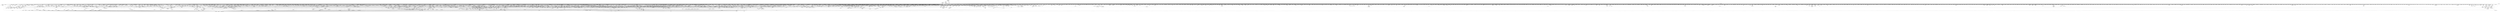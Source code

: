 digraph kerncollapsed {
    "clear_ti_thread_flag_5" [color="black"];
    "put_unused_fd" [color="black"];
    "Indirect call87" [color="black"];
    "timerqueue_add" [color="black"];
    "tlb_flush_mmu_tlbonly" [color="black"];
    "mapping_allow_writable" [color="black"];
    "arch_local_irq_restore_1" [color="black"];
    "fprop_fraction_percpu" [color="black"];
    "__raw_spin_unlock_irq_25" [color="black"];
    "strnlen" [color="black"];
    "is_migration_entry" [color="black"];
    "posix_cpu_timers_exit" [color="black"];
    "mutex_trylock" [color="black"];
    "hlist_del_init" [color="black"];
    "get_pfnblock_flags_mask" [color="black"];
    "folio_mapped_1" [color="black"];
    "Indirect call196" [color="black"];
    "page_ref_add_1" [color="black"];
    "__free_one_page" [color="black"];
    "mte_set_pivot" [color="black"];
    "__raw_spin_unlock_irqrestore_17" [color="black"];
    "list_del_init_6" [color="black"];
    "__percpu_add_case_64.constprop.0" [color="black"];
    "rcu_seq_end" [color="black"];
    "mte_parent_slot" [color="black"];
    "Indirect call137" [color="black"];
    "free_vmap_area_rb_augment_cb_rotate" [color="black"];
    "Indirect call126" [color="black"];
    "Indirect call14" [color="black"];
    "Indirect call43" [color="black"];
    "cpu_online_3" [color="black"];
    "page_vma_mapped_walk_done_1" [color="black"];
    "check_and_switch_context" [color="black"];
    "__page_dup_rmap.constprop.0" [color="black"];
    "set_ti_thread_flag" [color="black"];
    "first_online_pgdat" [color="black"];
    "efi_reboot" [color="black"];
    "__rb_insert_augmented" [color="black"];
    "__do_set_cpus_allowed" [color="black"];
    "rcu_seq_snap" [color="black"];
    "__raw_spin_lock_irq_11" [color="black"];
    "inode_lru_list_del" [color="black"];
    "skb_cloned" [color="black"];
    "Indirect call95" [color="black"];
    "drain_local_pages" [color="black"];
    "net_eq_idr" [color="black"];
    "io_acct_run_queue" [color="black"];
    "__skb_zcopy_downgrade_managed" [color="black"];
    "queued_read_lock.constprop.0" [color="black"];
    "req_set_fail_4" [color="black"];
    "find_later_rq" [color="black"];
    "do_raw_spin_lock_43" [color="black"];
    "io_poll_remove_entries" [color="black"];
    "find_vma_prev" [color="black"];
    "get_state_synchronize_rcu_full" [color="black"];
    "__cmpxchg_case_mb_32_2" [color="black"];
    "prb_read_valid" [color="black"];
    "__printk_cpu_sync_put" [color="black"];
    "move_freepages_block" [color="black"];
    "Indirect call140" [color="black"];
    "find_next_bit_7" [color="black"];
    "task_participate_group_stop" [color="black"];
    "d_hash" [color="black"];
    "Indirect call57" [color="black"];
    "skb_header_cloned" [color="black"];
    "__raw_spin_lock_irqsave_18" [color="black"];
    "do_raw_spin_lock.constprop.0_6" [color="black"];
    "vma_iter_config" [color="black"];
    "__raw_spin_unlock_irq_3" [color="black"];
    "__kern_my_cpu_offset_2" [color="black"];
    "futex_q_lock" [color="black"];
    "tlb_flush" [color="black"];
    "kthread_probe_data" [color="black"];
    "__raw_read_lock.constprop.0_1" [color="black"];
    "__kern_my_cpu_offset_55" [color="black"];
    "inode_add_lru" [color="black"];
    "mmget" [color="black"];
    "__cmpxchg_case_rel_32" [color="black"];
    "__percpu_add_case_64_3" [color="black"];
    "kernfs_name_hash" [color="black"];
    "__cmpxchg_case_acq_32.constprop.0_5" [color="black"];
    "zone_page_state_snapshot.constprop.0" [color="black"];
    "tlb_gather_mmu_fullmm" [color="black"];
    "do_raw_spin_lock_61" [color="black"];
    "Indirect call7" [color="black"];
    "do_raw_spin_lock_23" [color="black"];
    "__raw_spin_unlock_bh.constprop.0" [color="black"];
    "mapping_shrinkable_2" [color="black"];
    "do_raw_spin_lock_1" [color="black"];
    "slab_want_init_on_alloc" [color="black"];
    "do_raw_spin_lock_85" [color="black"];
    "freezing" [color="black"];
    "cpumask_first" [color="black"];
    "__printk_cpu_sync_try_get" [color="black"];
    "lru_note_cost_refault" [color="black"];
    "__kern_my_cpu_offset_51" [color="black"];
    "arch_local_irq_save_2" [color="black"];
    "put_cpu_fpsimd_context" [color="black"];
    "arch_timer_evtstrm_available" [color="black"];
    "fpsimd_thread_switch" [color="black"];
    "set_task_reclaim_state" [color="black"];
    "mas_prev" [color="black"];
    "copy_from_kernel_nofault" [color="black"];
    "io_wq_get_acct" [color="black"];
    "cfs_rq_of" [color="black"];
    "arch_get_random_seed_longs" [color="black"];
    "Indirect call39" [color="black"];
    "Indirect call148" [color="black"];
    "enqueue_timer" [color="black"];
    "__cmpxchg_case_mb_64_7" [color="black"];
    "mas_pop_node" [color="black"];
    "ma_dead_node" [color="black"];
    "gup_must_unshare" [color="black"];
    "find_alive_thread.isra.0" [color="black"];
    "__kern_my_cpu_offset_76" [color="black"];
    "Indirect call74" [color="black"];
    "is_rlimit_overlimit" [color="black"];
    "__raw_spin_lock_irq_31" [color="black"];
    "mas_walk" [color="black"];
    "rcu_segcblist_accelerate" [color="black"];
    "Indirect call186" [color="black"];
    "Indirect call170" [color="black"];
    "cpudl_find" [color="black"];
    "ptrauth_keys_install_user" [color="black"];
    "mas_set_parent.constprop.0" [color="black"];
    "raw_spin_rq_trylock" [color="black"];
    "mab_calc_split" [color="black"];
    "clear_ti_thread_flag_6" [color="black"];
    "skb_header_pointer_2" [color="black"];
    "Indirect call202" [color="black"];
    "__io_acct_run_queue" [color="black"];
    "irqd_irq_disabled.isra.0" [color="black"];
    "dev_nit_active" [color="black"];
    "__kern_my_cpu_offset_133" [color="black"];
    "clear_buddies.isra.0" [color="black"];
    "test_ti_thread_flag_11" [color="black"];
    "timer_reduce" [color="black"];
    "__kern_my_cpu_offset_11" [color="black"];
    "first_zones_zonelist_1" [color="black"];
    "folio_trylock_2" [color="black"];
    "Indirect call127" [color="black"];
    "mas_wr_walk_descend" [color="black"];
    "__raw_spin_lock_irq_26" [color="black"];
    "Indirect call52" [color="black"];
    "__cmpxchg_case_mb_32_6" [color="black"];
    "mte_update_gcr_excl.isra.0" [color="black"];
    "do_raw_spin_lock_83" [color="black"];
    "io_req_defer_failed" [color="black"];
    "skb_tailroom_1" [color="black"];
    "xas_set_mark" [color="black"];
    "__xas_next" [color="black"];
    "pcpu_chunk_refresh_hint" [color="black"];
    "tlb_gather_mmu" [color="black"];
    "lockref_put_return" [color="black"];
    "pagefault_disable" [color="black"];
    "membarrier_update_current_mm" [color="black"];
    "dl_task_is_earliest_deadline" [color="black"];
    "_compound_head_4" [color="black"];
    "find_next_zero_bit_1" [color="black"];
    "calc_delta_fair" [color="black"];
    "do_softirq" [color="black"];
    "tty_termios_input_baud_rate" [color="black"];
    "is_software_node" [color="black"];
    "rcu_jiffies_till_stall_check" [color="black"];
    "printk_parse_prefix" [color="black"];
    "wp_page_reuse" [color="black"];
    "mas_safe_pivot" [color="black"];
    "migrate_disable" [color="black"];
    "group_close_release" [color="black"];
    "__dl_sub" [color="black"];
    "extract_entropy.constprop.0" [color="black"];
    "__raw_spin_unlock_irq" [color="black"];
    "__update_gt_cputime" [color="black"];
    "Indirect call158" [color="black"];
    "__percpu_add_case_32_8" [color="black"];
    "skb_frag_ref" [color="black"];
    "compaction_suitable" [color="black"];
    "security_capable" [color="black"];
    "inc_rlimit_ucounts" [color="black"];
    "mte_sync_tags" [color="black"];
    "page_ref_add" [color="black"];
    "fatal_signal_pending_6" [color="black"];
    "__raw_spin_lock_4" [color="black"];
    "test_ti_thread_flag_10" [color="black"];
    "mte_destroy_descend.constprop.0" [color="black"];
    "_find_last_bit" [color="black"];
    "Indirect call143" [color="black"];
    "chacha_block_generic" [color="black"];
    "mapping_shrinkable_1" [color="black"];
    "sane_fdtable_size" [color="black"];
    "__acct_reclaim_writeback" [color="black"];
    "csum_partial_ext" [color="black"];
    "add_wait_queue_exclusive" [color="black"];
    "update_rq_clock" [color="black"];
    "split_page" [color="black"];
    "__cmpxchg_case_acq_32.constprop.0_17" [color="black"];
    "__cmpxchg_case_acq_32.constprop.0_8" [color="black"];
    "add_wait_queue" [color="black"];
    "__count_vm_events" [color="black"];
    "del_page_from_free_list" [color="black"];
    "__pick_first_entity" [color="black"];
    "_double_lock_balance" [color="black"];
    "find_next_bit.constprop.0_7" [color="black"];
    "__flush_tlb_page_nosync" [color="black"];
    "rcu_segcblist_move_seglen" [color="black"];
    "list_move_tail" [color="black"];
    "first_zones_zonelist" [color="black"];
    "folio_nr_pages_3" [color="black"];
    "____do_softirq" [color="black"];
    "mas_prev_range" [color="black"];
    "__raw_spin_unlock_irq_7" [color="black"];
    "update_misfit_status" [color="black"];
    "fsnotify_update_flags" [color="black"];
    "console_srcu_read_lock" [color="black"];
    "__cmpxchg_case_acq_32.constprop.0_7" [color="black"];
    "plist_del" [color="black"];
    "__raw_spin_lock_irqsave_39" [color="black"];
    "pm_runtime_put_noidle_2" [color="black"];
    "__kern_my_cpu_offset_47" [color="black"];
    "cpu_online" [color="black"];
    "Indirect call183" [color="black"];
    "folio_evictable" [color="black"];
    "kmsg_dump" [color="black"];
    "dev_driver_string" [color="black"];
    "queued_read_unlock.constprop.0_2" [color="black"];
    "__update_load_avg_se" [color="black"];
    "get_mm_exe_file" [color="black"];
    "memset" [color="black"];
    "__raw_spin_unlock_irqrestore_4" [color="black"];
    "Indirect call147" [color="black"];
    "__raw_spin_lock_irq_35" [color="black"];
    "__raw_spin_lock_42" [color="black"];
    "update_cfs_rq_load_avg.isra.0" [color="black"];
    "prb_commit" [color="black"];
    "__percpu_add_case_64_6" [color="black"];
    "pte_to_swp_entry_2" [color="black"];
    "__skb_flow_get_ports" [color="black"];
    "add_timer" [color="black"];
    "rcu_gpnum_ovf" [color="black"];
    "__percpu_add_case_64.constprop.0_3" [color="black"];
    "rcu_seq_start" [color="black"];
    "__cmpxchg_case_rel_64" [color="black"];
    "task_get_vl" [color="black"];
    "irq_work_single" [color="black"];
    "__raw_spin_lock_irqsave.constprop.0_9" [color="black"];
    "folio_try_get_rcu" [color="black"];
    "__raw_spin_unlock_irq_45" [color="black"];
    "__kern_my_cpu_offset_25" [color="black"];
    "wakeup_kswapd" [color="black"];
    "ma_slots" [color="black"];
    "sb_clear_inode_writeback" [color="black"];
    "Indirect call36" [color="black"];
    "generic_exec_single" [color="black"];
    "blake2s_update" [color="black"];
    "invalid_folio_referenced_vma" [color="black"];
    "finish_wait" [color="black"];
    "mod_node_state" [color="black"];
    "flush_tlb_kernel_range" [color="black"];
    "_find_next_and_bit" [color="black"];
    "tag_clear" [color="black"];
    "is_cpu_allowed" [color="black"];
    "__lock_task_sighand" [color="black"];
    "blake2s_compress" [color="black"];
    "__kern_my_cpu_offset_24" [color="black"];
    "inode_to_bdi" [color="black"];
    "strcspn" [color="black"];
    "_atomic_dec_and_lock" [color="black"];
    "prb_reserve_in_last" [color="black"];
    "workingset_test_recent" [color="black"];
    "do_raw_spin_lock_6" [color="black"];
    "down_trylock" [color="black"];
    "try_to_unmap_flush_dirty" [color="black"];
    "__percpu_add_case_64" [color="black"];
    "audit_rate_check.part.0" [color="black"];
    "count_vm_events" [color="black"];
    "get_ucounts_or_wrap" [color="black"];
    "posixtimer_rearm" [color="black"];
    "find_next_bit_15" [color="black"];
    "group_balance_cpu" [color="black"];
    "add_device_randomness" [color="black"];
    "add_mm_rss_vec" [color="black"];
    "fsnotify_put_sb_connectors" [color="black"];
    "cpudl_heapify_up" [color="black"];
    "io_prep_async_work" [color="black"];
    "fatal_signal_pending_5" [color="black"];
    "Indirect call156" [color="black"];
    "fpsimd_flush_task_state" [color="black"];
    "Indirect call23" [color="black"];
    "inc_tlb_flush_pending" [color="black"];
    "gup_folio_next" [color="black"];
    "Indirect call55" [color="black"];
    "do_raw_spin_lock_13" [color="black"];
    "kick_process" [color="black"];
    "mte_copy_page_tags" [color="black"];
    "remove_nodes.constprop.0" [color="black"];
    "cpu_online_1" [color="black"];
    "pfn_swap_entry_to_page" [color="black"];
    "Indirect call180" [color="black"];
    "get_sd_balance_interval" [color="black"];
    "skb_zcopy" [color="black"];
    "timer_delete_sync" [color="black"];
    "radix_tree_load_root" [color="black"];
    "do_raw_spin_lock_57" [color="black"];
    "set_page_dirty" [color="black"];
    "__radix_tree_lookup" [color="black"];
    "fsnotify_connector_sb" [color="black"];
    "mte_update_sctlr_user" [color="black"];
    "rcu_poll_gp_seq_start_unlocked" [color="black"];
    "rcu_segcblist_inc_len" [color="black"];
    "__bitmap_subset" [color="black"];
    "mas_mab_cp" [color="black"];
    "vma_interval_tree_augment_propagate" [color="black"];
    "__raw_spin_lock_irq_7" [color="black"];
    "__dput_to_list" [color="black"];
    "fdget_4" [color="black"];
    "__cmpxchg_case_acq_32.constprop.0_16" [color="black"];
    "security_release_secctx" [color="black"];
    "__raw_spin_unlock_irqrestore_11" [color="black"];
    "__raw_spin_lock_52" [color="black"];
    "vma_fs_can_writeback" [color="black"];
    "timer_wait_running" [color="black"];
    "timerqueue_del" [color="black"];
    "io_poll_remove_entry" [color="black"];
    "pmd_offset.isra.0_1" [color="black"];
    "__percpu_down_write_trylock" [color="black"];
    "mm_counter" [color="black"];
    "_get_random_bytes" [color="black"];
    "find_next_bit.constprop.0_6" [color="black"];
    "Indirect call59" [color="black"];
    "list_splice" [color="black"];
    "__kern_my_cpu_offset_38" [color="black"];
    "drain_pages_zone" [color="black"];
    "__raw_spin_lock_62" [color="black"];
    "Indirect call149" [color="black"];
    "__list_del_entry_2" [color="black"];
    "Indirect call115" [color="black"];
    "xas_find" [color="black"];
    "pcpu_unit_page_offset" [color="black"];
    "__delay" [color="black"];
    "next_online_pgdat" [color="black"];
    "peernet2id" [color="black"];
    "security_audit_rule_match" [color="black"];
    "mas_set_height" [color="black"];
    "__raw_spin_lock_irq_5" [color="black"];
    "zone_watermark_ok_safe" [color="black"];
    "mas_allocated.isra.0" [color="black"];
    "kmalloc_size_roundup" [color="black"];
    "__percpu_add_case_32_13" [color="black"];
    "update_dl_migration" [color="black"];
    "__bpf_free_used_maps" [color="black"];
    "Indirect call50" [color="black"];
    "pid_task" [color="black"];
    "__printk_safe_exit" [color="black"];
    "deny_write_access.isra.0" [color="black"];
    "__ipi_send_mask" [color="black"];
    "new_context" [color="black"];
    "__raw_spin_unlock_irqrestore_24" [color="black"];
    "d_set_d_op" [color="black"];
    "__cmpxchg_case_acq_32.constprop.0_1" [color="black"];
    "__raw_spin_lock_irq_34" [color="black"];
    "tick_get_broadcast_device" [color="black"];
    "__skb_set_length_1" [color="black"];
    "dl_set_overload.part.0" [color="black"];
    "kthread_is_per_cpu" [color="black"];
    "set_area_direct_map" [color="black"];
    "rcu_gp_is_normal" [color="black"];
    "try_release_thread_stack_to_cache" [color="black"];
    "xa_is_node" [color="black"];
    "Indirect call128" [color="black"];
    "__count_vm_events_2" [color="black"];
    "pagetable_pte_dtor" [color="black"];
    "no_page_table" [color="black"];
    "drain_pages" [color="black"];
    "raw_spin_rq_lock_1" [color="black"];
    "check_cb_ovld_locked" [color="black"];
    "do_raw_spin_lock_66" [color="black"];
    "do_raw_spin_lock_27" [color="black"];
    "folio_evictable_1" [color="black"];
    "xa_load" [color="black"];
    "security_task_getsecid_obj" [color="black"];
    "ldsem_down_read_trylock" [color="black"];
    "__wake_up_bit" [color="black"];
    "list_lru_add" [color="black"];
    "vmf_pte_changed" [color="black"];
    "node_dirty_ok" [color="black"];
    "arch_local_irq_save" [color="black"];
    "__io_put_kbuf_list" [color="black"];
    "io_cqe_cache_refill" [color="black"];
    "__raw_write_unlock_irq_4" [color="black"];
    "list_del_init_5" [color="black"];
    "number" [color="black"];
    "find_next_bit.constprop.0_14" [color="black"];
    "folio_isolate_lru" [color="black"];
    "pm_runtime_deactivate_timer" [color="black"];
    "rt_mutex_setprio" [color="black"];
    "lru_deactivate_fn" [color="black"];
    "mask_irq" [color="black"];
    "global_dirtyable_memory" [color="black"];
    "__cmpxchg_case_8" [color="black"];
    "do_raw_spin_lock_52" [color="black"];
    "Indirect call32" [color="black"];
    "netdev_name" [color="black"];
    "Indirect call210" [color="black"];
    "__raw_spin_lock.constprop.0_1" [color="black"];
    "get_next_ino" [color="black"];
    "skb_copy_bits" [color="black"];
    "posix_cputimers_group_init" [color="black"];
    "sk_memory_allocated_sub" [color="black"];
    "mas_adopt_children.isra.0" [color="black"];
    "security_audit_rule_free" [color="black"];
    "sve_get_vl" [color="black"];
    "do_raw_spin_lock_58" [color="black"];
    "__disable_irq" [color="black"];
    "__kern_my_cpu_offset_80" [color="black"];
    "do_raw_spin_lock_118" [color="black"];
    "cpumask_empty_3" [color="black"];
    "__printk_cpu_sync_wait" [color="black"];
    "__percpu_add_case_64_2" [color="black"];
    "Indirect call64" [color="black"];
    "get_page" [color="black"];
    "__raw_spin_lock_irqsave_34" [color="black"];
    "detach_entity_load_avg" [color="black"];
    "get_cred" [color="black"];
    "__rpm_get_callback" [color="black"];
    "can_set_direct_map" [color="black"];
    "__raw_spin_lock_63" [color="black"];
    "__raw_spin_lock_5" [color="black"];
    "pm_runtime_autosuspend_expiration" [color="black"];
    "mas_leaf_set_meta" [color="black"];
    "add_timer_on" [color="black"];
    "vma_interval_tree_augment_rotate" [color="black"];
    "wb_stat_mod" [color="black"];
    "__local_bh_enable_ip" [color="black"];
    "split_map_pages" [color="black"];
    "__iget" [color="black"];
    "Indirect call135" [color="black"];
    "set_task_cpu" [color="black"];
    "percpu_ref_put_many.constprop.0" [color="black"];
    "find_submount" [color="black"];
    "aio_nr_sub" [color="black"];
    "panic_smp_self_stop" [color="black"];
    "zone_reclaimable_pages" [color="black"];
    "__raw_write_lock_irq" [color="black"];
    "do_raw_spin_lock_8" [color="black"];
    "device_match_devt" [color="black"];
    "skip_atoi" [color="black"];
    "set_pfnblock_flags_mask" [color="black"];
    "audit_uid_comparator" [color="black"];
    "load_unaligned_zeropad_1" [color="black"];
    "__kern_my_cpu_offset_21" [color="black"];
    "fsnotify_compare_groups" [color="black"];
    "clear_inode" [color="black"];
    "Indirect call49" [color="black"];
    "Indirect call77" [color="black"];
    "dev_pm_disable_wake_irq_check" [color="black"];
    "__rb_change_child.constprop.0" [color="black"];
    "set_next_task" [color="black"];
    "sock_inuse_add" [color="black"];
    "__balance_callbacks" [color="black"];
    "Indirect call159" [color="black"];
    "ktime_get_with_offset" [color="black"];
    "Indirect call142" [color="black"];
    "percpu_ref_noop_confirm_switch" [color="black"];
    "_mix_pool_bytes" [color="black"];
    "get_file" [color="black"];
    "io_poll_find.constprop.0" [color="black"];
    "wb_dirty_limits" [color="black"];
    "__hrtimer_next_event_base.constprop.0" [color="black"];
    "_prb_read_valid" [color="black"];
    "prepend_char" [color="black"];
    "kthread_insert_work_sanity_check" [color="black"];
    "try_to_unmap_flush" [color="black"];
    "pcpu_block_update_hint_alloc" [color="black"];
    "__set_open_fd" [color="black"];
    "task_active_pid_ns" [color="black"];
    "__finalize_skb_around" [color="black"];
    "osq_wait_next" [color="black"];
    "atomic_notifier_call_chain" [color="black"];
    "__smp_call_single_queue" [color="black"];
    "desc_make_reusable" [color="black"];
    "fatal_signal_pending" [color="black"];
    "online_section_nr" [color="black"];
    "mab_no_null_split" [color="black"];
    "rt_mutex_init_proxy_locked" [color="black"];
    "anon_vma_interval_tree_pre_update_vma" [color="black"];
    "timerqueue_iterate_next" [color="black"];
    "Indirect call181" [color="black"];
    "do_raw_spin_lock_93" [color="black"];
    "__raw_spin_unlock_irqrestore_29" [color="black"];
    "sk_mem_reclaim" [color="black"];
    "mntget" [color="black"];
    "oom_unkillable_task.isra.0" [color="black"];
    "ma_data_end" [color="black"];
    "read_seqbegin_or_lock" [color="black"];
    "__cmpxchg_case_mb_32_10" [color="black"];
    "ptep_clear_flush" [color="black"];
    "rcu_advance_cbs" [color="black"];
    "sock_flag.constprop.0" [color="black"];
    "__raw_spin_lock_irqsave_51" [color="black"];
    "mtree_load" [color="black"];
    "io_cancel_req_match" [color="black"];
    "get_data" [color="black"];
    "Indirect call164" [color="black"];
    "mas_split_final_node.isra.0" [color="black"];
    "security_inode_init_security_anon" [color="black"];
    "local_cpu_stop" [color="black"];
    "__timer_delete" [color="black"];
    "__raw_spin_lock_irq.constprop.0_1" [color="black"];
    "sock_flag_1" [color="black"];
    "take_dentry_name_snapshot" [color="black"];
    "__raw_spin_unlock_irq_43" [color="black"];
    "__wake_up_locked_key" [color="black"];
    "do_raw_spin_lock_69" [color="black"];
    "d_find_any_alias" [color="black"];
    "Indirect call81" [color="black"];
    "find_next_bit.constprop.0_8" [color="black"];
    "pi_state_update_owner" [color="black"];
    "__skb_header_pointer" [color="black"];
    "Indirect call42" [color="black"];
    "system_supports_mte_1" [color="black"];
    "gup_signal_pending" [color="black"];
    "__dev_pm_qos_resume_latency" [color="black"];
    "task_work_cancel_match" [color="black"];
    "__kern_my_cpu_offset_23" [color="black"];
    "Indirect call179" [color="black"];
    "rseq_migrate" [color="black"];
    "Indirect call101" [color="black"];
    "__kern_my_cpu_offset_18" [color="black"];
    "page_ref_inc_1" [color="black"];
    "__raw_spin_unlock_irq_18" [color="black"];
    "__try_to_del_timer_sync" [color="black"];
    "timer_delete_hook" [color="black"];
    "get_task_exe_file" [color="black"];
    "do_init_timer.constprop.0" [color="black"];
    "fsnotify_free_mark" [color="black"];
    "cpu_util_cfs" [color="black"];
    "PageMovable" [color="black"];
    "__cmpxchg_case_acq_32.constprop.0_14" [color="black"];
    "Indirect call86" [color="black"];
    "Indirect call2" [color="black"];
    "fetch_robust_entry" [color="black"];
    "__cmpwait_case_32" [color="black"];
    "__raw_spin_lock_irqsave_23" [color="black"];
    "__kern_my_cpu_offset_4" [color="black"];
    "Indirect call90" [color="black"];
    "srcu_gp_start" [color="black"];
    "do_raw_spin_lock_48" [color="black"];
    "__sk_mem_reduce_allocated" [color="black"];
    "kobj_ns_ops" [color="black"];
    "__mod_zone_page_state" [color="black"];
    "__raw_spin_unlock_irq_36" [color="black"];
    "__raw_spin_lock_irqsave_12" [color="black"];
    "defer_console_output" [color="black"];
    "__raw_spin_lock_irqsave_22" [color="black"];
    "pgattr_change_is_safe" [color="black"];
    "Indirect call207" [color="black"];
    "is_subdir" [color="black"];
    "set_ptes.isra.0" [color="black"];
    "prepare_alloc_pages.constprop.0" [color="black"];
    "synchronize_rcu.part.0" [color="black"];
    "Indirect call16" [color="black"];
    "will_become_orphaned_pgrp" [color="black"];
    "do_raw_spin_lock_116" [color="black"];
    "vma_interval_tree_insert_after" [color="black"];
    "mas_next_range" [color="black"];
    "__raw_spin_lock_irqsave_1" [color="black"];
    "this_cpu_has_cap.part.0" [color="black"];
    "Indirect call46" [color="black"];
    "folio_trylock_flag" [color="black"];
    "__raw_spin_lock_irq_43" [color="black"];
    "mas_set_alloc_req" [color="black"];
    "security_file_set_fowner" [color="black"];
    "kmalloc_slab" [color="black"];
    "Indirect call91" [color="black"];
    "Indirect call83" [color="black"];
    "tty_name" [color="black"];
    "try_grab_page" [color="black"];
    "mab_set_b_end" [color="black"];
    "arch_send_call_function_single_ipi" [color="black"];
    "find_first_bit_1" [color="black"];
    "__raw_spin_lock_34" [color="black"];
    "Indirect call96" [color="black"];
    "Indirect call69" [color="black"];
    "Indirect call185" [color="black"];
    "__raw_spin_lock_irqsave_41" [color="black"];
    "get_work_pwq" [color="black"];
    "__mutex_init" [color="black"];
    "do_raw_spin_lock_63" [color="black"];
    "rb_insert_color_cached" [color="black"];
    "group_open_release" [color="black"];
    "cd_forget" [color="black"];
    "flush_tlb_mm_1" [color="black"];
    "dget" [color="black"];
    "__raw_spin_lock_30" [color="black"];
    "do_raw_spin_lock_97" [color="black"];
    "do_raw_spin_lock_41" [color="black"];
    "__kern_my_cpu_offset_27" [color="black"];
    "Indirect call75" [color="black"];
    "rcu_inkernel_boot_has_ended" [color="black"];
    "Indirect call26" [color="black"];
    "__raw_spin_unlock_irq_1" [color="black"];
    "Indirect call177" [color="black"];
    "put_ldops.constprop.0" [color="black"];
    "tlb_flush_mmu_tlbonly_1" [color="black"];
    "jiffies_to_usecs" [color="black"];
    "count_vm_events_1" [color="black"];
    "update_newidle_cost" [color="black"];
    "wakeup_source_deactivate" [color="black"];
    "rcu_seq_end_1" [color="black"];
    "vmalloc_to_page" [color="black"];
    "Indirect call76" [color="black"];
    "tick_get_wakeup_device" [color="black"];
    "test_ti_thread_flag_19" [color="black"];
    "req_ref_put_and_test" [color="black"];
    "arch_stack_walk" [color="black"];
    "__raw_spin_lock_irqsave_15" [color="black"];
    "down_read_trylock" [color="black"];
    "xa_mk_value" [color="black"];
    "find_next_bit_10" [color="black"];
    "is_valid_gup_args" [color="black"];
    "d_find_alias" [color="black"];
    "sync_exp_work_done" [color="black"];
    "Indirect call37" [color="black"];
    "Indirect call12" [color="black"];
    "cpuhp_invoke_callback" [color="black"];
    "mas_put_in_tree" [color="black"];
    "__raw_spin_lock.constprop.0" [color="black"];
    "u64_stats_add_2" [color="black"];
    "super_wake" [color="black"];
    "arch_local_irq_save_8" [color="black"];
    "hrtimer_reprogram.constprop.0" [color="black"];
    "__list_del_entry" [color="black"];
    "fsnotify_first_mark" [color="black"];
    "pcpu_size_to_slot" [color="black"];
    "cpudl_set" [color="black"];
    "ma_pivots" [color="black"];
    "lowest_in_progress" [color="black"];
    "__xchg_case_mb_32.constprop.0" [color="black"];
    "sibling_imbalance.isra.0" [color="black"];
    "__raw_spin_unlock_irq_21" [color="black"];
    "__raw_spin_lock_18" [color="black"];
    "mas_start" [color="black"];
    "list_del_4" [color="black"];
    "do_raw_spin_lock_26" [color="black"];
    "arch_local_irq_enable_2" [color="black"];
    "raw_spin_rq_lock_nested" [color="black"];
    "inode_maybe_inc_iversion" [color="black"];
    "__kern_my_cpu_offset_134" [color="black"];
    "Indirect call175" [color="black"];
    "cpumask_any_and_distribute" [color="black"];
    "list_del_2" [color="black"];
    "__raw_spin_lock_irq_23" [color="black"];
    "enqueue_pushable_dl_task" [color="black"];
    "__kern_my_cpu_offset_29" [color="black"];
    "__raw_spin_unlock_irqrestore_14" [color="black"];
    "__cmpxchg_case_mb_32_13" [color="black"];
    "__raw_spin_lock_irqsave_25" [color="black"];
    "do_raw_spin_lock_44" [color="black"];
    "get_file_1" [color="black"];
    "cpumask_and" [color="black"];
    "__wake_up_klogd.part.0" [color="black"];
    "qdisc_run_begin" [color="black"];
    "Indirect call104" [color="black"];
    "workingset_update_node" [color="black"];
    "__xchg_case_mb_64.constprop.0_2" [color="black"];
    "dec_rlimit_ucounts" [color="black"];
    "arm_timer" [color="black"];
    "convert_prio" [color="black"];
    "rcu_exp_jiffies_till_stall_check" [color="black"];
    "cpumask_intersects.constprop.0_1" [color="black"];
    "smp_call_function_single" [color="black"];
    "__d_instantiate" [color="black"];
    "irq_enable" [color="black"];
    "Indirect call82" [color="black"];
    "test_ti_thread_flag_22" [color="black"];
    "double_unlock_balance" [color="black"];
    "detach_if_pending" [color="black"];
    "Indirect call145" [color="black"];
    "Indirect call190" [color="black"];
    "arch_local_irq_save_5" [color="black"];
    "folio_trylock_1" [color="black"];
    "dev_xmit_recursion_dec" [color="black"];
    "__cmpxchg_case_acq_32.constprop.0_10" [color="black"];
    "update_cached_migrate" [color="black"];
    "__kern_my_cpu_offset_16" [color="black"];
    "__remove_inode_hash" [color="black"];
    "find_worker_executing_work" [color="black"];
    "set_work_data" [color="black"];
    "__raw_spin_lock_irq_12" [color="black"];
    "Indirect call0" [color="black"];
    "dl_clear_overload.part.0" [color="black"];
    "__raw_spin_lock_20" [color="black"];
    "siginfo_layout" [color="black"];
    "tsk_fork_get_node" [color="black"];
    "access_ok_2" [color="black"];
    "tlb_remove_table_sync_one" [color="black"];
    "get_cpu_fpsimd_context" [color="black"];
    "Indirect call214" [color="black"];
    "fsnotify_handle_inode_event.isra.0" [color="black"];
    "xas_retry" [color="black"];
    "count_vm_events_2" [color="black"];
    "Indirect call66" [color="black"];
    "prb_final_commit" [color="black"];
    "__raw_spin_lock_31" [color="black"];
    "mapping_shrinkable" [color="black"];
    "__fsnotify_update_child_dentry_flags" [color="black"];
    "anon_vma_interval_tree_iter_next" [color="black"];
    "cpumask_and.isra.0_3" [color="black"];
    "__cmpxchg_case_acq_32.constprop.0" [color="black"];
    "rcu_gp_is_expedited" [color="black"];
    "irq_work_queue" [color="black"];
    "set_load_weight" [color="black"];
    "__arm64_sys_sync_file_range2" [color="black"];
    "__kern_my_cpu_offset_53" [color="black"];
    "__var_waitqueue" [color="black"];
    "virt_to_slab" [color="black"];
    "__mnt_want_write_file" [color="black"];
    "u64_stats_inc" [color="black"];
    "kmap_local_page" [color="black"];
    "folio_nr_pages_2" [color="black"];
    "__raw_spin_unlock_irqrestore_32" [color="black"];
    "Indirect call112" [color="black"];
    "Indirect call134" [color="black"];
    "find_next_and_bit" [color="black"];
    "get_ldops" [color="black"];
    "rcu_cblist_dequeue" [color="black"];
    "folio_size_2" [color="black"];
    "__task_pid_nr_ns" [color="black"];
    "system_supports_generic_auth" [color="black"];
    "next_zone" [color="black"];
    "anon_vma_interval_tree_remove" [color="black"];
    "clear_ti_thread_flag_3" [color="black"];
    "req_set_fail" [color="black"];
    "vma_interval_tree_subtree_search" [color="black"];
    "init_entity_runnable_average" [color="black"];
    "lockref_put_or_lock" [color="black"];
    "set_swapper_pgd" [color="black"];
    "radix_tree_tag_get" [color="black"];
    "prb_first_valid_seq" [color="black"];
    "__folio_cancel_dirty" [color="black"];
    "count_vm_event_1" [color="black"];
    "find_next_bit_8" [color="black"];
    "__raw_write_lock.constprop.0_1" [color="black"];
    "flush_tlb_mm" [color="black"];
    "xa_find" [color="black"];
    "__init_rwsem" [color="black"];
    "fd_install" [color="black"];
    "collect_posix_cputimers" [color="black"];
    "klist_node_attached" [color="black"];
    "__raw_spin_lock_6" [color="black"];
    "pageblock_pfn_to_page" [color="black"];
    "io_poll_add_hash" [color="black"];
    "strscpy_pad" [color="black"];
    "wake_up_bit" [color="black"];
    "prep_compound_page" [color="black"];
    "num_other_online_cpus" [color="black"];
    "is_vmalloc_addr" [color="black"];
    "tty_driver_flush_buffer" [color="black"];
    "strcpy" [color="black"];
    "__wake_up_common_lock" [color="black"];
    "__reuseport_detach_sock.isra.0" [color="black"];
    "percpu_ref_get_many.constprop.0" [color="black"];
    "folio_mapped" [color="black"];
    "exit_oom_victim" [color="black"];
    "read_seqbegin.constprop.0" [color="black"];
    "access_ok_12" [color="black"];
    "Indirect call18" [color="black"];
    "do_raw_spin_lock_30" [color="black"];
    "llist_add_batch" [color="black"];
    "io_file_get_flags" [color="black"];
    "__raw_read_unlock.constprop.0" [color="black"];
    "Indirect call117" [color="black"];
    "lock_hrtimer_base" [color="black"];
    "__skb_dequeue_3" [color="black"];
    "mas_is_err" [color="black"];
    "vma_address" [color="black"];
    "__kern_my_cpu_offset_56" [color="black"];
    "get_task_mm" [color="black"];
    "set_ptes.constprop.0.isra.0" [color="black"];
    "__bitmap_clear" [color="black"];
    "vma_last_pgoff" [color="black"];
    "fast_dput" [color="black"];
    "xas_set_order.part.0" [color="black"];
    "smp_call_function_many" [color="black"];
    "check_vma_flags" [color="black"];
    "fpsimd_preserve_current_state" [color="black"];
    "do_raw_spin_lock_117" [color="black"];
    "Indirect call9" [color="black"];
    "kernfs_release_file.part.0.isra.0" [color="black"];
    "pmd_install" [color="black"];
    "find_first_bit_6" [color="black"];
    "rt_mutex_proxy_unlock" [color="black"];
    "futex_q_unlock" [color="black"];
    "find_next_bit_29" [color="black"];
    "ktime_get_real_ts64" [color="black"];
    "console_is_usable" [color="black"];
    "netdev_start_xmit" [color="black"];
    "__raw_spin_lock_bh.constprop.0_5" [color="black"];
    "__raw_spin_lock_irqsave.constprop.0_7" [color="black"];
    "exit_task_stack_account" [color="black"];
    "mast_spanning_rebalance.isra.0" [color="black"];
    "wake_up_var" [color="black"];
    "update_group_capacity" [color="black"];
    "rcu_segcblist_pend_cbs" [color="black"];
    "arch_smp_send_reschedule" [color="black"];
    "need_active_balance" [color="black"];
    "Indirect call131" [color="black"];
    "hrtimer_forward" [color="black"];
    "folio_lruvec_relock_irq.constprop.0" [color="black"];
    "mast_split_data" [color="black"];
    "__raw_spin_lock_27" [color="black"];
    "__raw_spin_lock_irq_6" [color="black"];
    "__raw_spin_unlock_irqrestore_15" [color="black"];
    "__cmpxchg_case_mb_64_4" [color="black"];
    "cpumask_next.constprop.0" [color="black"];
    "mod_zone_state" [color="black"];
    "Indirect call84" [color="black"];
    "cpu_clock_sample_group" [color="black"];
    "io_wq_work_match_all" [color="black"];
    "__kern_my_cpu_offset_44" [color="black"];
    "workingset_eviction" [color="black"];
    "mas_wr_new_end" [color="black"];
    "do_raw_spin_lock_99" [color="black"];
    "get_new_cred" [color="black"];
    "tty_ldisc_close" [color="black"];
    "do_raw_spin_lock" [color="black"];
    "rpm_check_suspend_allowed" [color="black"];
    "xas_next_offset" [color="black"];
    "__set_close_on_exec.isra.0" [color="black"];
    "tty_audit_fork" [color="black"];
    "xas_result" [color="black"];
    "sched_clock_cpu" [color="black"];
    "copy_highpage" [color="black"];
    "io_put_kbuf_comp.isra.0" [color="black"];
    "__cmpxchg_case_64" [color="black"];
    "_compound_head_5" [color="black"];
    "__io_disarm_linked_timeout" [color="black"];
    "__skb_set_length" [color="black"];
    "page_mapping" [color="black"];
    "__raw_spin_lock.constprop.0_2" [color="black"];
    "__percpu_add_case_64_1" [color="black"];
    "device_links_read_unlock" [color="black"];
    "zone_page_state_snapshot" [color="black"];
    "get_file.isra.0" [color="black"];
    "release_thread" [color="black"];
    "attach_task" [color="black"];
    "proto_memory_pcpu_drain" [color="black"];
    "__ptrace_link" [color="black"];
    "find_task_by_vpid" [color="black"];
    "do_softirq_own_stack" [color="black"];
    "xas_error.isra.0_1" [color="black"];
    "__percpu_add_case_32_3" [color="black"];
    "unreserve_highatomic_pageblock" [color="black"];
    "__percpu_add_case_64_4" [color="black"];
    "Indirect call13" [color="black"];
    "is_zero_page" [color="black"];
    "__raw_spin_lock_irqsave.constprop.0_8" [color="black"];
    "prb_next_seq" [color="black"];
    "find_next_bit_17" [color="black"];
    "do_raw_spin_lock_15" [color="black"];
    "free_vmap_area_rb_augment_cb_propagate" [color="black"];
    "__clear_close_on_exec.isra.0" [color="black"];
    "radix_tree_iter_tag_clear" [color="black"];
    "retain_dentry" [color="black"];
    "arch_local_irq_restore_3" [color="black"];
    "mm_trace_rss_stat" [color="black"];
    "folio_trylock" [color="black"];
    "__mutex_trylock" [color="black"];
    "__cmpxchg_case_acq_32.constprop.0_9" [color="black"];
    "wb_stat_error" [color="black"];
    "page_move_anon_rmap" [color="black"];
    "__kern_my_cpu_offset_35" [color="black"];
    "radix_tree_next_chunk" [color="black"];
    "isolation_suitable.isra.0" [color="black"];
    "__wake_up_parent" [color="black"];
    "Indirect call29" [color="black"];
    "find_next_zero_bit_2" [color="black"];
    "crng_fast_key_erasure" [color="black"];
    "do_raw_spin_lock_42" [color="black"];
    "arch_local_irq_save_4" [color="black"];
    "file_check_and_advance_wb_err" [color="black"];
    "__raw_spin_unlock_irqrestore_10" [color="black"];
    "extfrag_for_order" [color="black"];
    "put_dec_full8" [color="black"];
    "test_ti_thread_flag_4" [color="black"];
    "bit_waitqueue" [color="black"];
    "Indirect call182" [color="black"];
    "fsnotify_data_inode" [color="black"];
    "test_tsk_need_resched" [color="black"];
    "__raw_spin_lock_irq_1" [color="black"];
    "Indirect call184" [color="black"];
    "bump_cpu_timer" [color="black"];
    "__raw_spin_lock_2" [color="black"];
    "__raw_spin_unlock_irq_20" [color="black"];
    "test_ti_thread_flag_21" [color="black"];
    "__raw_spin_lock_irqsave_52" [color="black"];
    "get_random_bytes" [color="black"];
    "Indirect call203" [color="black"];
    "ihold" [color="black"];
    "mas_next_sibling" [color="black"];
    "io_poll_mark_cancelled" [color="black"];
    "mm_set_has_pinned_flag" [color="black"];
    "mnt_get_count" [color="black"];
    "page_ref_dec_and_test_2" [color="black"];
    "do_raw_spin_lock_64" [color="black"];
    "clear_ti_thread_flag" [color="black"];
    "Indirect call92" [color="black"];
    "Indirect call165" [color="black"];
    "Indirect call107" [color="black"];
    "raw_spin_rq_unlock_irqrestore" [color="black"];
    "mas_prev_sibling" [color="black"];
    "__raw_spin_lock_irqsave_32" [color="black"];
    "lock_parent" [color="black"];
    "__count_vm_events_3" [color="black"];
    "ktime_get" [color="black"];
    "kobj_child_ns_ops" [color="black"];
    "io_prep_async_link" [color="black"];
    "tag_set" [color="black"];
    "Indirect call45" [color="black"];
    "__isolate_free_page" [color="black"];
    "find_next_bit_6" [color="black"];
    "copy_fd_bitmaps" [color="black"];
    "cpumask_and.isra.0_1" [color="black"];
    "__raw_spin_lock_irq_18" [color="black"];
    "Indirect call173" [color="black"];
    "domain_dirty_limits" [color="black"];
    "Indirect call191" [color="black"];
    "eth_type_vlan" [color="black"];
    "__raw_spin_lock_49" [color="black"];
    "__percpu_add_case_64_7" [color="black"];
    "calc_wheel_index" [color="black"];
    "clear_siginfo" [color="black"];
    "__anon_vma_interval_tree_subtree_search" [color="black"];
    "_atomic_dec_and_lock_irqsave" [color="black"];
    "__mnt_drop_write" [color="black"];
    "do_raw_spin_lock_3" [color="black"];
    "__dequeue_entity" [color="black"];
    "do_kernel_restart" [color="black"];
    "kmap_atomic_1" [color="black"];
    "cpumask_weight" [color="black"];
    "compaction_zonelist_suitable" [color="black"];
    "ktime_get_mono_fast_ns" [color="black"];
    "find_task_by_pid_ns" [color="black"];
    "io_fill_cqe_aux" [color="black"];
    "tty_termios_baud_rate" [color="black"];
    "vm_stat_account" [color="black"];
    "_compound_head_3" [color="black"];
    "do_raw_spin_lock_50" [color="black"];
    "do_raw_spin_lock_28" [color="black"];
    "pcpu_update_empty_pages" [color="black"];
    "plist_add" [color="black"];
    "task_set_jobctl_pending" [color="black"];
    "__skb_fill_page_desc" [color="black"];
    "copy_to_user_page" [color="black"];
    "lock_timer_base" [color="black"];
    "sock_flag_3" [color="black"];
    "filemap_check_errors" [color="black"];
    "Indirect call6" [color="black"];
    "mas_wr_end_piv" [color="black"];
    "pagefault_enable_2" [color="black"];
    "wake_all_kswapds" [color="black"];
    "find_busiest_group" [color="black"];
    "no_blink" [color="black"];
    "__kern_my_cpu_offset_91" [color="black"];
    "find_next_bit_11" [color="black"];
    "hrtimer_start_expires" [color="black"];
    "__wake_up_locked_key_bookmark" [color="black"];
    "vma_interval_tree_iter_next" [color="black"];
    "_prb_commit" [color="black"];
    "__kern_my_cpu_offset_37" [color="black"];
    "__raw_spin_trylock_1" [color="black"];
    "Indirect call129" [color="black"];
    "____core____" [color="kernel"];
    "rwsem_set_reader_owned" [color="black"];
    "task_rq_lock" [color="black"];
    "__irq_work_queue_local" [color="black"];
    "prepend_name" [color="black"];
    "mnt_set_mountpoint" [color="black"];
    "__percpu_add_case_32_20" [color="black"];
    "do_raw_spin_lock_11" [color="black"];
    "io_cqring_wake" [color="black"];
    "find_next_bit_18" [color="black"];
    "io_poll_can_finish_inline.isra.0" [color="black"];
    "rb_erase_cached.isra.0" [color="black"];
    "skb_flow_get_icmp_tci" [color="black"];
    "rcu_segcblist_add_len" [color="black"];
    "__kern_my_cpu_offset_79" [color="black"];
    "copy_thread" [color="black"];
    "need_mlock_drain" [color="black"];
    "__d_find_any_alias" [color="black"];
    "__raw_spin_trylock_4" [color="black"];
    "security_d_instantiate" [color="black"];
    "find_last_bit" [color="black"];
    "mas_wr_node_walk" [color="black"];
    "__tlb_reset_range" [color="black"];
    "xas_load" [color="black"];
    "sched_ttwu_pending" [color="black"];
    "purge_fragmented_block" [color="black"];
    "copyin" [color="black"];
    "Indirect call88" [color="black"];
    "irq_get_irq_data" [color="black"];
    "pcpu_next_md_free_region" [color="black"];
    "xas_error.isra.0" [color="black"];
    "strchr" [color="black"];
    "compound_order" [color="black"];
    "mas_next" [color="black"];
    "pud_clear_huge" [color="black"];
    "mm_counter_file" [color="black"];
    "__finish_swait" [color="black"];
    "do_raw_spin_lock.constprop.0_13" [color="black"];
    "list_del_init_3" [color="black"];
    "cpus_share_cache" [color="black"];
    "do_raw_spin_lock_31" [color="black"];
    "mas_push_node" [color="black"];
    "recalc_sigpending_tsk" [color="black"];
    "vma_is_secretmem" [color="black"];
    "pgdat_balanced" [color="black"];
    "update_sd_lb_stats" [color="black"];
    "do_raw_spin_lock_51" [color="black"];
    "__kern_my_cpu_offset_6" [color="black"];
    "Indirect call111" [color="black"];
    "qdisc_qstats_cpu_qlen_inc" [color="black"];
    "folio_add_new_anon_rmap" [color="black"];
    "iov_iter_revert" [color="black"];
    "io_wq_worker_running" [color="black"];
    "Indirect call176" [color="black"];
    "Indirect call63" [color="black"];
    "arch_tlbbatch_should_defer.constprop.0" [color="black"];
    "signalfd_cleanup" [color="black"];
    "__ksize" [color="black"];
    "compaction_free" [color="black"];
    "select_collect" [color="black"];
    "__remove_shared_vm_struct.constprop.0" [color="black"];
    "mas_next_slot" [color="black"];
    "__wake_up_sync_key" [color="black"];
    "ktime_get_real_seconds" [color="black"];
    "__percpu_add_case_32_2" [color="black"];
    "mnt_get_writers" [color="black"];
    "io_match_task_safe" [color="black"];
    "mast_ascend" [color="black"];
    "mas_wr_walk_index.isra.0" [color="black"];
    "Indirect call98" [color="black"];
    "pid_nr_ns" [color="black"];
    "arch_local_irq_save_1" [color="black"];
    "current_is_kswapd" [color="black"];
    "tty_ldisc_open" [color="black"];
    "d_walk" [color="black"];
    "llist_del_first" [color="black"];
    "idr_for_each" [color="black"];
    "file_ns_capable" [color="black"];
    "task_rq_unlock" [color="black"];
    "irq_domain_activate_irq" [color="black"];
    "_compound_head_13" [color="black"];
    "__raw_spin_lock_46" [color="black"];
    "pagefault_enable" [color="black"];
    "xas_find_conflict" [color="black"];
    "__preempt_count_sub" [color="black"];
    "io_is_timeout_noseq" [color="black"];
    "steal_suitable_fallback" [color="black"];
    "__bitmap_weight" [color="black"];
    "list_del_init_8" [color="black"];
    "anon_vma_interval_tree_insert" [color="black"];
    "pde_subdir_find" [color="black"];
    "__raw_spin_lock_64" [color="black"];
    "list_del_1" [color="black"];
    "IS_ERR_OR_NULL_3" [color="black"];
    "audit_string_contains_control" [color="black"];
    "__flush_tlb_kernel_pgtable" [color="black"];
    "Indirect call60" [color="black"];
    "__raw_spin_lock_21" [color="black"];
    "mab_shift_right" [color="black"];
    "pcpu_find_block_fit" [color="black"];
    "Indirect call33" [color="black"];
    "attach_pid" [color="black"];
    "rt_mutex_futex_trylock" [color="black"];
    "rcu_start_this_gp" [color="black"];
    "do_raw_spin_lock_9" [color="black"];
    "skb_checksum" [color="black"];
    "__printk_safe_enter" [color="black"];
    "timer_base.isra.0" [color="black"];
    "__raw_spin_lock_32" [color="black"];
    "do_raw_spin_lock_10" [color="black"];
    "Indirect call15" [color="black"];
    "Indirect call187" [color="black"];
    "Indirect call155" [color="black"];
    "__irq_domain_deactivate_irq" [color="black"];
    "unlock_page" [color="black"];
    "lookup_mountpoint" [color="black"];
    "auditsc_get_stamp" [color="black"];
    "desc_read_finalized_seq" [color="black"];
    "io_should_retry_thread" [color="black"];
    "call_on_irq_stack" [color="black"];
    "__percpu_counter_sum" [color="black"];
    "__anon_vma_interval_tree_augment_rotate" [color="black"];
    "__srcu_read_lock" [color="black"];
    "__raw_spin_lock_irqsave_5" [color="black"];
    "update_min_vruntime" [color="black"];
    "srcu_read_unlock.constprop.0" [color="black"];
    "__xa_clear_mark" [color="black"];
    "mas_update_gap" [color="black"];
    "pm_ops_is_empty" [color="black"];
    "cpu_timer_dequeue" [color="black"];
    "pcpu_block_update" [color="black"];
    "__raw_spin_lock_irqsave_44" [color="black"];
    "__raw_spin_lock_irqsave.constprop.0_3" [color="black"];
    "hrtimer_sleeper_start_expires" [color="black"];
    "page_ref_dec_and_test" [color="black"];
    "mte_dead_leaves.constprop.0" [color="black"];
    "__page_cache_release" [color="black"];
    "__rt_mutex_futex_trylock" [color="black"];
    "ktime_get_coarse_real_ts64" [color="black"];
    "mast_fill_bnode" [color="black"];
    "check_preempt_curr_dl" [color="black"];
    "__siphash_unaligned" [color="black"];
    "memmove" [color="black"];
    "do_raw_spin_lock_18" [color="black"];
    "cpumask_next_and" [color="black"];
    "Indirect call119" [color="black"];
    "rcu_segcblist_first_pend_cb" [color="black"];
    "is_bad_inode" [color="black"];
    "__irq_startup" [color="black"];
    "folio_mapped_2" [color="black"];
    "clear_page" [color="black"];
    "__cmpxchg_case_mb_64" [color="black"];
    "hrtimer_cancel" [color="black"];
    "double_rq_lock" [color="black"];
    "mas_prev_slot" [color="black"];
    "mas_prev_setup.constprop.0" [color="black"];
    "test_and_set_ti_thread_flag_1" [color="black"];
    "signal_set_stop_flags" [color="black"];
    "do_raw_spin_lock_60" [color="black"];
    "cpumask_weight.constprop.0_5" [color="black"];
    "find_next_and_bit.constprop.0" [color="black"];
    "__raw_spin_unlock_irq.constprop.0_1" [color="black"];
    "do_raw_spin_lock.constprop.0_14" [color="black"];
    "process_shares_mm" [color="black"];
    "io_cancel_task_cb" [color="black"];
    "__irq_domain_activate_irq" [color="black"];
    "rcu_segcblist_entrain" [color="black"];
    "llist_reverse_order" [color="black"];
    "device_pm_check_callbacks" [color="black"];
    "__dl_add" [color="black"];
    "__pfn_to_section" [color="black"];
    "io_wq_cancel_pending_work" [color="black"];
    "compact_lock_irqsave" [color="black"];
    "se_weight.isra.0" [color="black"];
    "test_and_set_bit_lock.constprop.0" [color="black"];
    "folio_activate_fn" [color="black"];
    "__io_put_kbuf" [color="black"];
    "__get_task_comm" [color="black"];
    "Indirect call124" [color="black"];
    "io_wq_exit_start" [color="black"];
    "__wake_up_common" [color="black"];
    "task_curr" [color="black"];
    "Indirect call139" [color="black"];
    "signal_pending" [color="black"];
    "kthread_data" [color="black"];
    "__lookup_mnt" [color="black"];
    "find_next_bit.constprop.0_1" [color="black"];
    "netlink_unlock_table" [color="black"];
    "kernel_init_pages" [color="black"];
    "__kern_my_cpu_offset_78" [color="black"];
    "__raw_spin_lock_irq_21" [color="black"];
    "free_pcppages_bulk" [color="black"];
    "should_zap_page" [color="black"];
    "__flow_hash_from_keys" [color="black"];
    "folio_mark_dirty" [color="black"];
    "mas_set_split_parent.isra.0" [color="black"];
    "xas_find_marked" [color="black"];
    "do_raw_spin_lock_36" [color="black"];
    "capacity_of" [color="black"];
    "tlb_remove_table_smp_sync" [color="black"];
    "io_get_cqe_overflow" [color="black"];
    "audit_comparator" [color="black"];
    "print_tainted" [color="black"];
    "cpu_clock_sample" [color="black"];
    "raw_spin_rq_lock" [color="black"];
    "inode_cgwb_move_to_attached" [color="black"];
    "Indirect call120" [color="black"];
    "Indirect call166" [color="black"];
    "percpu_counter_add" [color="black"];
    "rcu_seq_start_1" [color="black"];
    "Indirect call133" [color="black"];
    "lru_note_cost" [color="black"];
    "Indirect call4" [color="black"];
    "set_pageblock_migratetype" [color="black"];
    "sync_rcu_exp_done_unlocked" [color="black"];
    "init_timer_key" [color="black"];
    "netlink_lock_table" [color="black"];
    "this_cpu_has_cap" [color="black"];
    "__raw_spin_unlock_irq_11" [color="black"];
    "__raw_spin_lock_28" [color="black"];
    "__wake_up_pollfree" [color="black"];
    "test_ti_thread_flag_6" [color="black"];
    "list_splice_tail_init" [color="black"];
    "__raw_spin_lock_irqsave" [color="black"];
    "srcu_get_delay.isra.0" [color="black"];
    "disable_irq_nosync" [color="black"];
    "qdisc_qstats_cpu_backlog_dec" [color="black"];
    "set_ti_thread_flag_4" [color="black"];
    "xas_reload" [color="black"];
    "__raw_spin_lock_irq_17" [color="black"];
    "pwq_activate_inactive_work" [color="black"];
    "change_page_range" [color="black"];
    "xas_update.isra.0" [color="black"];
    "__task_rq_lock" [color="black"];
    "skb_headers_offset_update" [color="black"];
    "Indirect call130" [color="black"];
    "Indirect call53" [color="black"];
    "sched_post_fork" [color="black"];
    "Indirect call152" [color="black"];
    "sve_save_state" [color="black"];
    "__find_vmap_area.constprop.0" [color="black"];
    "__efistub_caches_clean_inval_pou" [color="black"];
    "__raw_spin_lock_43" [color="black"];
    "fragmentation_index" [color="black"];
    "__to_kthread" [color="black"];
    "Indirect call17" [color="black"];
    "recalc_sigpending" [color="black"];
    "get_arm64_ftr_reg" [color="black"];
    "task_pid_vnr_1" [color="black"];
    "audit_serial" [color="black"];
    "__kern_my_cpu_offset_49" [color="black"];
    "mas_alloc_req.isra.0" [color="black"];
    "fatal_signal_pending_3" [color="black"];
    "pcpu_alloc_area" [color="black"];
    "rcu_segcblist_advance" [color="black"];
    "vma_interval_tree_insert" [color="black"];
    "__mod_lruvec_state" [color="black"];
    "Indirect call109" [color="black"];
    "Indirect call161" [color="black"];
    "__cmpxchg_case_mb_32_3" [color="black"];
    "read_sanitised_ftr_reg" [color="black"];
    "device_links_read_lock" [color="black"];
    "netlink_has_listeners" [color="black"];
    "search_cmp_ftr_reg" [color="black"];
    "Indirect call31" [color="black"];
    "tk_xtime.constprop.0" [color="black"];
    "decay_load" [color="black"];
    "internal_add_timer" [color="black"];
    "mas_store_prealloc.part.0" [color="black"];
    "smp_call_function" [color="black"];
    "__note_gp_changes" [color="black"];
    "clear_ti_thread_flag_4" [color="black"];
    "memblock_is_map_memory" [color="black"];
    "spin_lock_irqsave_ssp_contention" [color="black"];
    "hrtimer_active" [color="black"];
    "__cmpxchg_case_acq_32.constprop.0_15" [color="black"];
    "do_raw_spin_lock_38" [color="black"];
    "cpu_util.constprop.0" [color="black"];
    "add_nr_running" [color="black"];
    "timespec64_equal" [color="black"];
    "file_fdatawait_range" [color="black"];
    "inode_io_list_del" [color="black"];
    "mte_thread_switch" [color="black"];
    "futex_top_waiter" [color="black"];
    "__raw_spin_lock_irq_20" [color="black"];
    "xas_pause" [color="black"];
    "rwsem_spin_on_owner" [color="black"];
    "__xchg_case_mb_64.constprop.0_3" [color="black"];
    "override_creds" [color="black"];
    "xa_err" [color="black"];
    "Indirect call94" [color="black"];
    "kill_device" [color="black"];
    "__fprop_add_percpu_max" [color="black"];
    "__cmpxchg_case_mb_64_2" [color="black"];
    "__cmpxchg_case_acq_32_2" [color="black"];
    "mnt_dec_writers" [color="black"];
    "pm_runtime_get_noresume" [color="black"];
    "get_pwq" [color="black"];
    "zone_watermark_fast.constprop.0" [color="black"];
    "__kern_my_cpu_offset_26" [color="black"];
    "__raw_spin_unlock_irqrestore_31" [color="black"];
    "pte_mkdirty" [color="black"];
    "min_deadline_cb_rotate" [color="black"];
    "shrink_lock_dentry" [color="black"];
    "get_group_info.isra.0" [color="black"];
    "remove_wait_queue" [color="black"];
    "__raw_spin_unlock_irqrestore_21" [color="black"];
    "Indirect call172" [color="black"];
    "do_raw_spin_lock_86" [color="black"];
    "mte_dead_walk" [color="black"];
    "mas_rewalk_if_dead" [color="black"];
    "Indirect call167" [color="black"];
    "__bitmap_equal" [color="black"];
    "__raise_softirq_irqoff" [color="black"];
    "skb_queue_tail" [color="black"];
    "Indirect call5" [color="black"];
    "arm64_kernel_unmapped_at_el0_3" [color="black"];
    "__raw_spin_lock_irq" [color="black"];
    "list_lru_del" [color="black"];
    "tick_get_broadcast_mask" [color="black"];
    "sync_icache_aliases" [color="black"];
    "__raw_spin_trylock" [color="black"];
    "_find_first_bit" [color="black"];
    "_raw_spin_rq_lock_irqsave" [color="black"];
    "mutex_spin_on_owner" [color="black"];
    "io_schedule_prepare" [color="black"];
    "Indirect call197" [color="black"];
    "__mutex_trylock_common" [color="black"];
    "__raw_spin_lock_24" [color="black"];
    "Indirect call70" [color="black"];
    "prepare_to_wait_event" [color="black"];
    "ttwu_do_activate.constprop.0" [color="black"];
    "do_raw_spin_lock_35" [color="black"];
    "tick_get_device" [color="black"];
    "__raw_spin_trylock_5" [color="black"];
    "__mutex_remove_waiter" [color="black"];
    "skb_may_tx_timestamp.part.0" [color="black"];
    "Indirect call125" [color="black"];
    "__cmpxchg_case_acq_32.constprop.0_20" [color="black"];
    "update_pm_runtime_accounting" [color="black"];
    "sched_clock_noinstr" [color="black"];
    "__kern_my_cpu_offset_14" [color="black"];
    "idr_find" [color="black"];
    "__lock_timer" [color="black"];
    "find_next_zero_bit" [color="black"];
    "cpupri_set" [color="black"];
    "__kern_my_cpu_offset_52" [color="black"];
    "rcu_is_watching" [color="black"];
    "Indirect call89" [color="black"];
    "update_load_avg" [color="black"];
    "hlist_del_init_4" [color="black"];
    "errseq_sample" [color="black"];
    "__raw_spin_lock_irq_19" [color="black"];
    "dev_xmit_recursion_inc" [color="black"];
    "Indirect call51" [color="black"];
    "__udelay" [color="black"];
    "Indirect call157" [color="black"];
    "Indirect call206" [color="black"];
    "finish_swait" [color="black"];
    "copy_from_kernel_nofault_allowed" [color="black"];
    "futex_get_value_locked" [color="black"];
    "arch_local_irq_save_7" [color="black"];
    "__kern_my_cpu_offset_54" [color="black"];
    "Indirect call193" [color="black"];
    "mas_ascend" [color="black"];
    "list_del_init" [color="black"];
    "Indirect call205" [color="black"];
    "memzero_explicit" [color="black"];
    "system_supports_address_auth_1" [color="black"];
    "__raw_spin_lock_irqsave_17" [color="black"];
    "account_pipe_buffers" [color="black"];
    "do_raw_spin_lock.constprop.0_10" [color="black"];
    "__put_unused_fd" [color="black"];
    "audit_gid_comparator" [color="black"];
    "find_vmap_area" [color="black"];
    "post_alloc_hook" [color="black"];
    "io_wq_hash_work" [color="black"];
    "page_ref_dec_and_test_1" [color="black"];
    "sub_running_bw.isra.0" [color="black"];
    "pde_subdir_first" [color="black"];
    "rcu_exp_need_qs" [color="black"];
    "Indirect call162" [color="black"];
    "prepare_to_wait" [color="black"];
    "__raw_spin_trylock_3" [color="black"];
    "__wb_calc_thresh" [color="black"];
    "__raw_spin_unlock_irqrestore_38" [color="black"];
    "xas_next_entry" [color="black"];
    "debug_locks_off" [color="black"];
    "update_sctlr_el1" [color="black"];
    "Indirect call169" [color="black"];
    "__bitmap_set" [color="black"];
    "kernfs_leftmost_descendant" [color="black"];
    "task_sched_runtime" [color="black"];
    "__raw_spin_unlock_irqrestore_3" [color="black"];
    "to_kthread" [color="black"];
    "__posix_timers_find" [color="black"];
    "thread_group_cputime" [color="black"];
    "dl_rq_of_se" [color="black"];
    "propagation_next" [color="black"];
    "irqd_set.isra.0_1" [color="black"];
    "skb_has_frag_list" [color="black"];
    "tag_get" [color="black"];
    "page_ref_inc_6" [color="black"];
    "replace_mark_chunk" [color="black"];
    "cpumask_any_distribute" [color="black"];
    "ttwu_queue_wakelist" [color="black"];
    "ktime_add_safe" [color="black"];
    "__fget_light" [color="black"];
    "security_current_getsecid_subj" [color="black"];
    "kernfs_next_descendant_post" [color="black"];
    "do_raw_spin_lock.constprop.0_3" [color="black"];
    "io_put_kbuf" [color="black"];
    "Indirect call103" [color="black"];
    "mutex_is_locked" [color="black"];
    "Indirect call71" [color="black"];
    "clear_nonspinnable" [color="black"];
    "pmd_offset.isra.0" [color="black"];
    "tag_clear_highpage" [color="black"];
    "__kmem_obj_info" [color="black"];
    "Indirect call136" [color="black"];
    "folio_size" [color="black"];
    "wb_io_lists_populated" [color="black"];
    "flush_dcache_page" [color="black"];
    "__down_trylock_console_sem.constprop.0" [color="black"];
    "__mutex_add_waiter" [color="black"];
    "pmd_clear_huge" [color="black"];
    "compound_order_2" [color="black"];
    "mas_data_end" [color="black"];
    "Indirect call153" [color="black"];
    "update_curr" [color="black"];
    "__clear_open_fd" [color="black"];
    "task_sigpending_2" [color="black"];
    "cpudl_heapify" [color="black"];
    "Indirect call3" [color="black"];
    "rcu_is_cpu_rrupt_from_idle" [color="black"];
    "queued_spin_lock_slowpath" [color="black"];
    "rb_insert_color" [color="black"];
    "mas_next_setup.constprop.0" [color="black"];
    "compound_order_1" [color="black"];
    "exit_rcu" [color="black"];
    "__mod_timer" [color="black"];
    "strreplace" [color="black"];
    "wakeup_kcompactd" [color="black"];
    "put_filesystem" [color="black"];
    "__raw_spin_unlock_irq.constprop.0_2" [color="black"];
    "folio_wake_bit" [color="black"];
    "spin_lock_irqsave_check_contention" [color="black"];
    "task_clear_jobctl_pending" [color="black"];
    "find_suitable_fallback" [color="black"];
    "Indirect call20" [color="black"];
    "rt_mutex_top_waiter" [color="black"];
    "tk_clock_read" [color="black"];
    "get_work_pool" [color="black"];
    "set_cpu_online" [color="black"];
    "kmem_valid_obj" [color="black"];
    "idle_cpu" [color="black"];
    "__raw_spin_unlock_irqrestore_37" [color="black"];
    "reweight_task" [color="black"];
    "folio_mapped_3" [color="black"];
    "pvm_determine_end_from_reverse" [color="black"];
    "__mnt_want_write" [color="black"];
    "fsnotify_group_assert_locked" [color="black"];
    "set_kpti_asid_bits" [color="black"];
    "filemap_release_folio" [color="black"];
    "__set_fixmap" [color="black"];
    "Indirect call195" [color="black"];
    "do_raw_spin_lock_32" [color="black"];
    "tlb_flush_1" [color="black"];
    "__lock_parent" [color="black"];
    "folio_total_mapcount" [color="black"];
    "__raw_spin_lock_irq_25" [color="black"];
    "io_run_cancel" [color="black"];
    "csum_partial" [color="black"];
    "rwsem_set_nonspinnable" [color="black"];
    "req_set_fail_3" [color="black"];
    "rb_prev" [color="black"];
    "Indirect call122" [color="black"];
    "folio_not_mapped" [color="black"];
    "pcpu_chunk_slot" [color="black"];
    "cpu_do_switch_mm" [color="black"];
    "should_failslab" [color="black"];
    "__xchg_case_acq_64.isra.0" [color="black"];
    "__irq_can_set_affinity" [color="black"];
    "cpu_switch_to" [color="black"];
    "__raw_write_lock_irq.constprop.0" [color="black"];
    "Indirect call163" [color="black"];
    "Indirect call58" [color="black"];
    "set_tlb_ubc_flush_pending" [color="black"];
    "__timer_delete_sync" [color="black"];
    "__raw_write_unlock_irq_5" [color="black"];
    "folio_test_uptodate" [color="black"];
    "init_completion" [color="black"];
    "task_join_group_stop" [color="black"];
    "wb_update_bandwidth" [color="black"];
    "fprop_reflect_period_percpu.isra.0" [color="black"];
    "__preempt_count_add.constprop.0_1" [color="black"];
    "dequeue_task" [color="black"];
    "__cmpxchg_case_acq_32_1" [color="black"];
    "sched_asym_prefer" [color="black"];
    "pm_qos_update_flags" [color="black"];
    "__gfp_pfmemalloc_flags" [color="black"];
    "select_collect2" [color="black"];
    "fpsimd_save_state" [color="black"];
    "osq_lock" [color="black"];
    "memchr" [color="black"];
    "dl_bw_of" [color="black"];
    "Indirect call123" [color="black"];
    "pick_next_task_idle" [color="black"];
    "d_shrink_del" [color="black"];
    "lock_mnt_tree" [color="black"];
    "rb_first" [color="black"];
    "__io_prep_linked_timeout" [color="black"];
    "arch_local_irq_save_3" [color="black"];
    "find_unlink_vmap_area" [color="black"];
    "security_secid_to_secctx" [color="black"];
    "wq_worker_running" [color="black"];
    "__raw_spin_lock_irqsave_19" [color="black"];
    "arch_get_random_longs" [color="black"];
    "copy_page" [color="black"];
    "audit_mark_compare" [color="black"];
    "clear_bit_unlock.constprop.0" [color="black"];
    "pte_offset_kernel.isra.0" [color="black"];
    "prep_new_page" [color="black"];
    "__raw_spin_unlock_irq_38" [color="black"];
    "wake_up_klogd" [color="black"];
    "Indirect call168" [color="black"];
    "Indirect call121" [color="black"];
    "sk_leave_memory_pressure" [color="black"];
    "__kern_my_cpu_offset_60" [color="black"];
    "do_raw_spin_lock_72" [color="black"];
    "rcu_segcblist_extract_done_cbs" [color="black"];
    "flush_tlb_batched_pending" [color="black"];
    "vm_unacct_memory_1" [color="black"];
    "desc_make_final" [color="black"];
    "find_lock_later_rq" [color="black"];
    "__reset_isolation_pfn" [color="black"];
    "post_ttbr_update_workaround" [color="black"];
    "___d_drop" [color="black"];
    "enqueue_hrtimer.constprop.0" [color="black"];
    "hlist_bl_lock" [color="black"];
    "_find_first_zero_bit" [color="black"];
    "security_task_kill" [color="black"];
    "__sk_mem_reclaim" [color="black"];
    "do_csum" [color="black"];
    "Indirect call22" [color="black"];
    "Indirect call141" [color="black"];
    "__percpu_add_case_32" [color="black"];
    "zone_page_state_add" [color="black"];
    "kthread_should_stop" [color="black"];
    "__cmpxchg_case_acq_32.constprop.0_12" [color="black"];
    "xas_clear_mark" [color="black"];
    "__raw_spin_lock_14" [color="black"];
    "find_mergeable_anon_vma" [color="black"];
    "system_supports_tlb_range" [color="black"];
    "skb_tailroom_2" [color="black"];
    "stackinfo_on_stack" [color="black"];
    "mas_state_walk" [color="black"];
    "clear_ti_thread_flag_1" [color="black"];
    "Indirect call144" [color="black"];
    "wants_signal" [color="black"];
    "activate_task" [color="black"];
    "_compound_head_2" [color="black"];
    "mas_find" [color="black"];
    "Indirect call188" [color="black"];
    "__cmpxchg_case_mb_32.constprop.0" [color="black"];
    "_find_next_bit" [color="black"];
    "pud_set_huge" [color="black"];
    "xas_start" [color="black"];
    "__percpu_add_case_32_15" [color="black"];
    "space_used" [color="black"];
    "page_vma_mapped_walk_done" [color="black"];
    "folio_anon_vma" [color="black"];
    "__update_load_avg_cfs_rq" [color="black"];
    "rwsem_read_trylock" [color="black"];
    "find_first_bit_4" [color="black"];
    "Indirect call146" [color="black"];
    "should_fail_alloc_page" [color="black"];
    "__set_task_comm" [color="black"];
    "set_ptes.constprop.0.isra.0_1" [color="black"];
    "__next_zones_zonelist" [color="black"];
    "mod_node_page_state" [color="black"];
    "Indirect call211" [color="black"];
    "rcu_seq_set_state" [color="black"];
    "eventfd_signal_mask" [color="black"];
    "do_raw_spin_lock_17" [color="black"];
    "queued_read_lock_slowpath" [color="black"];
    "__inode_add_lru" [color="black"];
    "__cmpwait_case_32_1" [color="black"];
    "sme_save_state" [color="black"];
    "tcp_get_info_chrono_stats" [color="black"];
    "Indirect call78" [color="black"];
    "node_page_state_add" [color="black"];
    "__prepare_to_swait" [color="black"];
    "mas_wr_store_setup" [color="black"];
    "Indirect call79" [color="black"];
    "filemap_fdatawrite_wbc" [color="black"];
    "__filemap_fdatawrite_range" [color="black"];
    "find_lock_task_mm" [color="black"];
    "do_raw_spin_lock_2" [color="black"];
    "xas_next_entry.constprop.0" [color="black"];
    "compaction_defer_reset" [color="black"];
    "list_del_3" [color="black"];
    "mapping_unmap_writable" [color="black"];
    "__cmpxchg_case_acq_64" [color="black"];
    "__fsnotify_recalc_mask" [color="black"];
    "allow_direct_reclaim" [color="black"];
    "Indirect call178" [color="black"];
    "Indirect call97" [color="black"];
    "dput_to_list" [color="black"];
    "__task_will_free_mem" [color="black"];
    "put_prev_task" [color="black"];
    "__raw_spin_unlock_irq_12" [color="black"];
    "__raw_spin_unlock_irq_29" [color="black"];
    "auditd_test_task" [color="black"];
    "Indirect call80" [color="black"];
    "signal_pending_state_2" [color="black"];
    "fill_contig_page_info" [color="black"];
    "data_push_tail" [color="black"];
    "prb_reserve" [color="black"];
    "mas_find_child" [color="black"];
    "__raw_spin_lock_irq_41" [color="black"];
    "memblock_search" [color="black"];
    "avg_vruntime" [color="black"];
    "find_next_bit.constprop.0_5" [color="black"];
    "find_vma" [color="black"];
    "count_vm_event_2" [color="black"];
    "lock_mount_hash" [color="black"];
    "try_to_take_rt_mutex" [color="black"];
    "do_raw_spin_lock_65" [color="black"];
    "set_ti_thread_flag_5" [color="black"];
    "mmgrab_2" [color="black"];
    "sock_rmem_free" [color="black"];
    "folio_account_cleaned" [color="black"];
    "irq_disable" [color="black"];
    "page_ref_inc_4" [color="black"];
    "__kern_my_cpu_offset_77" [color="black"];
    "posix_cpu_timer_rearm" [color="black"];
    "folio_invalidate" [color="black"];
    "__get_cpu_fpsimd_context" [color="black"];
    "timer_delete" [color="black"];
    "Indirect call116" [color="black"];
    "forward_timer_base" [color="black"];
    "__wb_update_bandwidth.constprop.0" [color="black"];
    "wb_has_dirty_io" [color="black"];
    "rcu_cblist_init" [color="black"];
    "notifier_call_chain" [color="black"];
    "update_rt_rq_load_avg" [color="black"];
    "__put_cpu_fpsimd_context" [color="black"];
    "d_shrink_add" [color="black"];
    "__add_wait_queue" [color="black"];
    "folio_nr_pages_4" [color="black"];
    "__cmpxchg_case_mb_64_6" [color="black"];
    "Indirect call56" [color="black"];
    "cpu_active" [color="black"];
    "__bitmap_and" [color="black"];
    "__mnt_is_readonly" [color="black"];
    "pcpu_block_refresh_hint" [color="black"];
    "init_multi_vma_prep" [color="black"];
    "xas_set_offset" [color="black"];
    "cleanup_timerqueue" [color="black"];
    "arch_local_irq_restore_2" [color="black"];
    "fsnotify_grab_connector" [color="black"];
    "Indirect call151" [color="black"];
    "Indirect call100" [color="black"];
    "do_raw_spin_lock_88" [color="black"];
    "dcache_clean_pou" [color="black"];
    "Indirect call10" [color="black"];
    "kernfs_should_drain_open_files" [color="black"];
    "Indirect call160" [color="black"];
    "show_mem_node_skip" [color="black"];
    "__raw_spin_lock_irqsave_42" [color="black"];
    "__dev_put.part.0" [color="black"];
    "mas_bulk_rebalance" [color="black"];
    "sub_rq_bw.isra.0" [color="black"];
    "dec_mm_counter" [color="black"];
    "lru_add_fn" [color="black"];
    "has_managed_dma" [color="black"];
    "workingset_refault" [color="black"];
    "__enqueue_entity" [color="black"];
    "_find_next_or_bit" [color="black"];
    "d_instantiate" [color="black"];
    "__cmpxchg_case_acq_32.constprop.0_4" [color="black"];
    "task_clear_jobctl_trapping" [color="black"];
    "sve_state_size" [color="black"];
    "mas_leaf_max_gap" [color="black"];
    "get_arm64_ftr_reg_nowarn" [color="black"];
    "Indirect call110" [color="black"];
    "__kern_my_cpu_offset_67" [color="black"];
    "__kern_my_cpu_offset_17" [color="black"];
    "__raw_spin_unlock_irq_28" [color="black"];
    "int_sqrt" [color="black"];
    "do_raw_spin_lock_45" [color="black"];
    "Indirect call8" [color="black"];
    "task_ppid_nr" [color="black"];
    "count_vm_event" [color="black"];
    "task_sigpending_1" [color="black"];
    "do_raw_spin_lock_47" [color="black"];
    "Indirect call105" [color="black"];
    "Indirect call198" [color="black"];
    "sched_clock" [color="black"];
    "do_raw_spin_lock_67" [color="black"];
    "redirty_tail_locked" [color="black"];
    "__raw_spin_unlock_irqrestore_5" [color="black"];
    "__peernet2id" [color="black"];
    "__cmpxchg_case_mb_32_8" [color="black"];
    "Indirect call44" [color="black"];
    "__raw_spin_unlock_irq_6" [color="black"];
    "d_path" [color="black"];
    "__raw_spin_lock_12" [color="black"];
    "path_get" [color="black"];
    "percpu_ref_put_many.constprop.0_1" [color="black"];
    "__hlist_del" [color="black"];
    "__kern_my_cpu_offset_36" [color="black"];
    "Indirect call25" [color="black"];
    "__wake_q_add" [color="black"];
    "__arch_copy_from_user" [color="black"];
    "lru_lazyfree_fn" [color="black"];
    "vma_needs_dirty_tracking" [color="black"];
    "__pageblock_pfn_to_page" [color="black"];
    "Indirect call171" [color="black"];
    "__kern_my_cpu_offset_28" [color="black"];
    "netlink_overrun" [color="black"];
    "__raw_spin_unlock_irq_19" [color="black"];
    "qdisc_maybe_clear_missed" [color="black"];
    "is_current_pgrp_orphaned" [color="black"];
    "__sw_hweight64" [color="black"];
    "__cmpxchg_case_64.isra.0" [color="black"];
    "vma_interval_tree_remove" [color="black"];
    "page_ref_inc_2" [color="black"];
    "folio_nr_pages" [color="black"];
    "find_first_bit_3" [color="black"];
    "mab_mas_cp" [color="black"];
    "signal_pending_state_1" [color="black"];
    "__raw_spin_lock_22" [color="black"];
    "Indirect call40" [color="black"];
    "task_pid_vnr" [color="black"];
    "__kern_my_cpu_offset_70" [color="black"];
    "propagate_mount_unlock" [color="black"];
    "__irq_put_desc_unlock" [color="black"];
    "Indirect call48" [color="black"];
    "__pi_memcmp" [color="black"];
    "fpsimd_save" [color="black"];
    "jiffies_to_msecs" [color="black"];
    "__raw_spin_lock_irqsave.constprop.0_1" [color="black"];
    "d_ancestor" [color="black"];
    "Indirect call73" [color="black"];
    "mte_clear_page_tags" [color="black"];
    "__raw_spin_unlock_irqrestore.constprop.0_1" [color="black"];
    "rcu_stall_is_suppressed" [color="black"];
    "do_raw_spin_lock_5" [color="black"];
    "__pi_strlen" [color="black"];
    "mas_descend" [color="black"];
    "reusable_anon_vma" [color="black"];
    "do_raw_spin_lock_29" [color="black"];
    "strscpy" [color="black"];
    "inode_io_list_move_locked" [color="black"];
    "queued_write_lock.constprop.0_1" [color="black"];
    "__set_task_special" [color="black"];
    "__kern_my_cpu_offset_15" [color="black"];
    "data_alloc" [color="black"];
    "virt_to_head_page.isra.0" [color="black"];
    "mas_pause" [color="black"];
    "__audit_uring_entry" [color="black"];
    "expand" [color="black"];
    "page_ref_inc" [color="black"];
    "signal_pending_state" [color="black"];
    "Indirect call65" [color="black"];
    "task_fits_cpu" [color="black"];
    "cpumask_first_and" [color="black"];
    "smp_call_function_many_cond" [color="black"];
    "do_raw_spin_lock_56" [color="black"];
    "cpumask_copy_1" [color="black"];
    "console_srcu_read_unlock" [color="black"];
    "pmd_set_huge" [color="black"];
    "__kern_my_cpu_offset_50" [color="black"];
    "wb_io_lists_depopulated" [color="black"];
    "ksys_sync_file_range" [color="black"];
    "move_linked_works" [color="black"];
    "console_verbose" [color="black"];
    "__rt_mutex_slowtrylock" [color="black"];
    "flush_signal_handlers" [color="black"];
    "dl_bw_cpus" [color="black"];
    "__count_vm_events_1" [color="black"];
    "Indirect call68" [color="black"];
    "mmgrab_1" [color="black"];
    "__page_set_anon_rmap" [color="black"];
    "Indirect call54" [color="black"];
    "clear_ti_thread_flag_8" [color="black"];
    "task_call_func" [color="black"];
    "addr_to_vb_xa" [color="black"];
    "__fprop_add_percpu" [color="black"];
    "__const_udelay" [color="black"];
    "get_cred_1" [color="black"];
    "unlock_task_sighand.isra.0_1" [color="black"];
    "find_next_bit_3" [color="black"];
    "rcu_dynticks_snap" [color="black"];
    "deactivate_task" [color="black"];
    "user_disable_single_step" [color="black"];
    "__raw_write_lock_irq_1" [color="black"];
    "pvm_find_va_enclose_addr" [color="black"];
    "min_deadline_cb_propagate" [color="black"];
    "xas_not_node" [color="black"];
    "__accumulate_pelt_segments" [color="black"];
    "Indirect call113" [color="black"];
    "__sw_hweight32" [color="black"];
    "vma_interval_tree_iter_first" [color="black"];
    "list_move_1" [color="black"];
    "Indirect call41" [color="black"];
    "io_cancel_ctx_cb" [color="black"];
    "Indirect call30" [color="black"];
    "unhash_mnt" [color="black"];
    "__raw_spin_lock_16" [color="black"];
    "Indirect call118" [color="black"];
    "Indirect call201" [color="black"];
    "move_freelist_tail" [color="black"];
    "fatal_signal_pending_1" [color="black"];
    "__hrtimer_get_next_event" [color="black"];
    "data_check_size" [color="black"];
    "cpu_util_cfs_boost" [color="black"];
    "put_dec" [color="black"];
    "__skb_checksum" [color="black"];
    "__reuseport_detach_closed_sock" [color="black"];
    "get_file_2" [color="black"];
    "folio_trylock_4" [color="black"];
    "__raw_spin_unlock_irqrestore_2" [color="black"];
    "dev_bus_name" [color="black"];
    "__raw_spin_lock_irq_3" [color="black"];
    "_find_next_zero_bit" [color="black"];
    "current_wq_worker" [color="black"];
    "arm64_kernel_unmapped_at_el0_2" [color="black"];
    "__raw_spin_unlock_irq_23" [color="black"];
    "Indirect call27" [color="black"];
    "rt_mutex_slowtrylock" [color="black"];
    "prepare_to_swait_event" [color="black"];
    "lockref_mark_dead" [color="black"];
    "skb_zcopy_clear" [color="black"];
    "lru_deactivate_file_fn" [color="black"];
    "irq_to_desc" [color="black"];
    "_task_util_est" [color="black"];
    "freezing_slow_path" [color="black"];
    "__cmpxchg_case_acq_32.constprop.0_13" [color="black"];
    "skb_zcopy_downgrade_managed" [color="black"];
    "do_raw_spin_lock_34" [color="black"];
    "security_sk_free" [color="black"];
    "put_dec_trunc8" [color="black"];
    "io_poll_get_ownership" [color="black"];
    "hlist_bl_unlock" [color="black"];
    "strncmp" [color="black"];
    "__raw_spin_lock_15" [color="black"];
    "page_try_share_anon_rmap" [color="black"];
    "__raw_spin_lock_irqsave_7" [color="black"];
    "sync_file_range" [color="black"];
    "Indirect call154" [color="black"];
    "security_sock_rcv_skb" [color="black"];
    "rcu_accelerate_cbs" [color="black"];
    "__rb_erase_color" [color="black"];
    "bstats_update" [color="black"];
    "Indirect call114" [color="black"];
    "check_stable_address_space" [color="black"];
    "find_buddy_page_pfn" [color="black"];
    "io_acct_cancel_pending_work" [color="black"];
    "mod_timer" [color="black"];
    "__raw_read_unlock.constprop.0_2" [color="black"];
    "__raw_spin_lock_23" [color="black"];
    "need_seqretry" [color="black"];
    "__cmpxchg_case_acq_32.constprop.0_19" [color="black"];
    "__futex_unqueue" [color="black"];
    "io_cancel_cb" [color="black"];
    "class_raw_spinlock_irqsave_destructor" [color="black"];
    "__raw_spin_unlock_irqrestore.constprop.0_2" [color="black"];
    "kill_super_notify" [color="black"];
    "mas_store_b_node" [color="black"];
    "Indirect call194" [color="black"];
    "io_run_local_work_continue" [color="black"];
    "system_supports_tlb_range_1" [color="black"];
    "fsnotify" [color="black"];
    "radix_tree_lookup" [color="black"];
    "mas_wr_walk" [color="black"];
    "__raw_spin_unlock_irqrestore_1" [color="black"];
    "__kern_my_cpu_offset_62" [color="black"];
    "Indirect call209" [color="black"];
    "futex_hb_waiters_dec" [color="black"];
    "__xchg_case_64.constprop.0" [color="black"];
    "sched_cgroup_fork" [color="black"];
    "Indirect call38" [color="black"];
    "posix_cpu_timers_exit_group" [color="black"];
    "pcpu_chunk_populated" [color="black"];
    "bsearch" [color="black"];
    "Indirect call213" [color="black"];
    "folio_unlock" [color="black"];
    "xas_init_marks" [color="black"];
    "rcu_poll_gp_seq_start" [color="black"];
    "test_ti_thread_flag_1" [color="black"];
    "dequeue_load_avg" [color="black"];
    "__kern_my_cpu_offset_89" [color="black"];
    "pcpu_next_fit_region.constprop.0" [color="black"];
    "do_raw_spin_lock_14" [color="black"];
    "__raw_spin_unlock_irqrestore_8" [color="black"];
    "__raw_spin_lock_26" [color="black"];
    "__percpu_add_case_32_21" [color="black"];
    "__list_del_entry_1" [color="black"];
    "pageblock_skip_persistent" [color="black"];
    "enqueue_task" [color="black"];
    "free_unref_page_commit" [color="black"];
    "to_desc" [color="black"];
    "hrtimer_try_to_cancel" [color="black"];
    "hlist_del_init_2" [color="black"];
    "Indirect call174" [color="black"];
    "Indirect call212" [color="black"];
    "io_timeout_extract" [color="black"];
    "noop_dirty_folio" [color="black"];
    "errseq_check" [color="black"];
    "arm_smccc_1_1_get_conduit" [color="black"];
    "pte_to_swp_entry" [color="black"];
    "cpu_mitigations_off" [color="black"];
    "find_next_bit.constprop.0_21" [color="black"];
    "__irq_disable" [color="black"];
    "do_raw_spin_lock_16" [color="black"];
    "Indirect call189" [color="black"];
    "next_mnt" [color="black"];
    "sk_error_report" [color="black"];
    "page_ref_inc_3" [color="black"];
    "__anon_vma_interval_tree_augment_propagate" [color="black"];
    "check_preempt_curr" [color="black"];
    "__raw_read_lock.constprop.0_5" [color="black"];
    "mte_zero_clear_page_tags" [color="black"];
    "d_lru_del" [color="black"];
    "prepend_path" [color="black"];
    "percpu_ref_get_many" [color="black"];
    "unmask_irq" [color="black"];
    "__raw_spin_unlock_irq_4" [color="black"];
    "irq_set_thread_affinity" [color="black"];
    "__raw_spin_lock_irq_32" [color="black"];
    "csum_block_add_ext" [color="black"];
    "update_blocked_averages" [color="black"];
    "access_ok_16" [color="black"];
    "__raw_spin_lock_irq.constprop.0_2" [color="black"];
    "__raw_read_unlock.constprop.0_6" [color="black"];
    "__irq_get_desc_lock" [color="black"];
    "Indirect call24" [color="black"];
    "__raw_spin_lock_irqsave_21" [color="black"];
    "list_del_init_7" [color="black"];
    "Indirect call28" [color="black"];
    "rcu_poll_gp_seq_end_unlocked" [color="black"];
    "system_supports_mte" [color="black"];
    "io_wq_work_match_item" [color="black"];
    "skb_pfmemalloc" [color="black"];
    "virt_to_folio" [color="black"];
    "Indirect call21" [color="black"];
    "other_cpu_in_panic" [color="black"];
    "find_next_bit_13" [color="black"];
    "__raw_spin_lock_irqsave_4" [color="black"];
    "anon_vma_interval_tree_iter_first" [color="black"];
    "cpu_online_2" [color="black"];
    "tls_preserve_current_state" [color="black"];
    "__lshrti3" [color="black"];
    "__raw_spin_lock_41" [color="black"];
    "kernfs_root" [color="black"];
    "mas_max_gap" [color="black"];
    "__pi_strcmp" [color="black"];
    "_copy_from_iter" [color="black"];
    "Indirect call99" [color="black"];
    "test_ti_thread_flag_7" [color="black"];
    "Indirect call85" [color="black"];
    "oom_badness" [color="black"];
    "lockref_get_not_zero" [color="black"];
    "do_raw_spin_lock_37" [color="black"];
    "pfn_is_map_memory" [color="black"];
    "set_tsk_need_resched" [color="black"];
    "__dl_clear_params" [color="black"];
    "hrtimer_start_range_ns" [color="black"];
    "access_ok_39" [color="black"];
    "zone_watermark_ok" [color="black"];
    "do_raw_spin_lock_46" [color="black"];
    "folio_nr_pages_1" [color="black"];
    "call_function_single_prep_ipi" [color="black"];
    "pick_next_pushable_dl_task" [color="black"];
    "__wait_for_common" [color="black"];
    "__percpu_add_case_64.constprop.0_1" [color="black"];
    "lru_move_tail_fn" [color="black"];
    "__integrity_iint_find" [color="black"];
    "find_vm_area" [color="black"];
    "rcu_segcblist_init" [color="black"];
    "maybe_mkwrite.isra.0" [color="black"];
    "percpu_counter_set" [color="black"];
    "__dl_update" [color="black"];
    "mas_parent_type" [color="black"];
    "__bitmap_intersects" [color="black"];
    "do_raw_spin_lock_25" [color="black"];
    "timekeeping_get_ns" [color="black"];
    "rcu_segcblist_enqueue" [color="black"];
    "copy_user_highpage" [color="black"];
    "move_queued_task.constprop.0" [color="black"];
    "pfn_valid_1" [color="black"];
    "tty_driver_name" [color="black"];
    "invalid_migration_vma" [color="black"];
    "local_bh_enable" [color="black"];
    "simple_xattr_space" [color="black"];
    "arch_teardown_dma_ops" [color="black"];
    "__raw_spin_unlock_irqrestore_12" [color="black"];
    "arch_asym_cpu_priority" [color="black"];
    "find_next_bit.constprop.0_11" [color="black"];
    "__nr_to_section" [color="black"];
    "percpu_counter_add_batch" [color="black"];
    "tty_update_time" [color="black"];
    "osq_unlock" [color="black"];
    "srcu_funnel_exp_start" [color="black"];
    "fsnotify_detach_connector_from_object" [color="black"];
    "pagefault_enable_1" [color="black"];
    "__raw_spin_unlock_irq_17" [color="black"];
    "do_raw_spin_lock_12" [color="black"];
    "arch_local_irq_disable_2" [color="black"];
    "skb_orphan_1" [color="black"];
    "__raw_spin_lock_irqsave_50" [color="black"];
    "do_raw_spin_lock_80" [color="black"];
    "local_bh_disable" [color="black"];
    "__fswab32_10" [color="black"];
    "Indirect call34" [color="black"];
    "__d_drop" [color="black"];
    "igrab" [color="black"];
    "__raw_spin_lock_irqsave_11" [color="black"];
    "__init_swait_queue_head" [color="black"];
    "Indirect call47" [color="black"];
    "__zone_watermark_ok" [color="black"];
    "skb_tailroom" [color="black"];
    "rcu_segcblist_ready_cbs" [color="black"];
    "pcpu_post_unmap_tlb_flush" [color="black"];
    "attach_entity_load_avg" [color="black"];
    "__kern_my_cpu_offset_42" [color="black"];
    "set_secondary_fwnode" [color="black"];
    "post_init_entity_util_avg" [color="black"];
    "folio_order" [color="black"];
    "__cmpxchg_case_acq_32.constprop.0_18" [color="black"];
    "cpumask_subset" [color="black"];
    "__raw_spin_lock_irqsave.constprop.0_2" [color="black"];
    "Indirect call200" [color="black"];
    "Indirect call150" [color="black"];
    "console_trylock" [color="black"];
    "workingset_age_nonresident" [color="black"];
    "__attach_to_pi_owner" [color="black"];
    "lockref_get" [color="black"];
    "inactive_is_low.constprop.0" [color="black"];
    "crng_make_state" [color="black"];
    "__mod_node_page_state" [color="black"];
    "__kern_my_cpu_offset_83" [color="black"];
    "__raw_spin_lock_irqsave_3" [color="black"];
    "entity_eligible" [color="black"];
    "__dev_fwnode" [color="black"];
    "Indirect call102" [color="black"];
    "__disable_irq_nosync" [color="black"];
    "Indirect call62" [color="black"];
    "__init_waitqueue_head" [color="black"];
    "__cmpwait_case_32_2" [color="black"];
    "active_load_balance_cpu_stop" [color="black"];
    "slab_is_available" [color="black"];
    "kernfs_get" [color="black"];
    "arch_local_irq_restore" [color="black"];
    "errseq_check_and_advance" [color="black"];
    "tty_port_kopened" [color="black"];
    "u64_stats_add_1" [color="black"];
    "next_signal" [color="black"];
    "__cmpxchg_case_acq_32" [color="black"];
    "percpu_ref_put_many" [color="black"];
    "ksize" [color="black"];
    "__futex_queue" [color="black"];
    "mod_zone_page_state" [color="black"];
    "Indirect call138" [color="black"];
    "do_raw_spin_lock_87" [color="black"];
    "access_ok_14" [color="black"];
    "__percpu_add_return_case_32_1" [color="black"];
    "fasync_insert_entry" [color="black"];
    "cpu_timer_task_rcu" [color="black"];
    "task_will_free_mem" [color="black"];
    "folio_mapping" [color="black"];
    "pm_qos_read_value" [color="black"];
    "do_raw_spin_lock_33" [color="black"];
    "nsec_to_clock_t" [color="black"];
    "__raw_spin_lock_3" [color="black"];
    "desc_read" [color="black"];
    "fatal_signal_pending_4" [color="black"];
    "__wait_on_bit" [color="black"];
    "__kern_my_cpu_offset_74" [color="black"];
    "unlock_mount_hash" [color="black"];
    "pcpu_free_area.isra.0" [color="black"];
    "xa_find_after" [color="black"];
    "invalid_mkclean_vma" [color="black"];
    "blake2s.constprop.0" [color="black"];
    "__raw_spin_lock" [color="black"];
    "__fdget" [color="black"];
    "arch_send_call_function_ipi_mask" [color="black"];
    "qdisc_qstats_cpu_qlen_dec" [color="black"];
    "Indirect call208" [color="black"];
    "node_tag_clear" [color="black"];
    "do_raw_spin_lock.constprop.0_7" [color="black"];
    "Indirect call61" [color="black"];
    "__pm_relax" [color="black"];
    "Indirect call106" [color="black"];
    "try_check_zero" [color="black"];
    "resched_curr" [color="black"];
    "gfp_pfmemalloc_allowed" [color="black"];
    "Indirect call72" [color="black"];
    "__cmpwait_case_32_3" [color="black"];
    "__cmpxchg_case_acq_32_3" [color="black"];
    "d_flags_for_inode" [color="black"];
    "vm_commit_limit" [color="black"];
    "pcpu_init_md_blocks" [color="black"];
    "anon_vma_interval_tree_post_update_vma" [color="black"];
    "mas_safe_min" [color="black"];
    "io_req_complete_defer" [color="black"];
    "dev_to_swnode" [color="black"];
    "raw_spin_rq_unlock" [color="black"];
    "rb_next" [color="black"];
    "__raw_spin_unlock_irqrestore_9" [color="black"];
    "arch_irq_work_raise" [color="black"];
    "__wake_up" [color="black"];
    "do_raw_spin_lock_7" [color="black"];
    "__raw_spin_lock_54" [color="black"];
    "blake2s_final" [color="black"];
    "prepend" [color="black"];
    "arm64_kernel_unmapped_at_el0_4" [color="black"];
    "allow_write_access" [color="black"];
    "pcpu_page_idx" [color="black"];
    "update_dl_rq_load_avg" [color="black"];
    "Indirect call192" [color="black"];
    "__raw_spin_lock_irq_4" [color="black"];
    "_compound_head_7" [color="black"];
    "__raw_spin_unlock_irq_37" [color="black"];
    "_compound_head" [color="black"];
    "mt_find" [color="black"];
    "Indirect call132" [color="black"];
    "__raw_spin_lock_irqsave_6" [color="black"];
    "get_state_synchronize_rcu" [color="black"];
    "hrtimer_force_reprogram.constprop.0" [color="black"];
    "Indirect call19" [color="black"];
    "__raw_spin_unlock_irqrestore_6" [color="black"];
    "group_classify" [color="black"];
    "irq_chip_retrigger_hierarchy" [color="black"];
    "__do_once_start" [color="black"];
    "__attach_mnt" [color="black"];
    "lazy_max_pages" [color="black"];
    "Indirect call35" [color="black"];
    "set_pud" [color="black"];
    "__mnt_drop_write_file" [color="black"];
    "mas_find_setup.constprop.0" [color="black"];
    "Indirect call108" [color="black"];
    "prepare_to_wait_exclusive" [color="black"];
    "mas_push_data" [color="black"];
    "__raw_spin_unlock_irq_35" [color="black"];
    "irq_work_claim" [color="black"];
    "do_raw_spin_lock_24" [color="black"];
    "_compound_head_1" [color="black"];
    "__kern_my_cpu_offset_71" [color="black"];
    "mtree_range_walk" [color="black"];
    "sock_rfree" [color="black"];
    "__wb_writeout_add" [color="black"];
    "memcg_charge_kernel_stack.part.0" [color="black"];
    "futex_cmpxchg_value_locked" [color="black"];
    "Indirect call67" [color="black"];
    "__cmpxchg_case_acq_32.constprop.0_6" [color="black"];
    "mnt_add_count" [color="black"];
    "__msecs_to_jiffies" [color="black"];
    "pfn_valid_2" [color="black"];
    "__raw_spin_unlock_irqrestore_33" [color="black"];
    "__raw_spin_unlock_irqrestore" [color="black"];
    "ptep_set_access_flags" [color="black"];
    "__raw_spin_unlock_irq_5" [color="black"];
    "__percpu_add_case_32_1" [color="black"];
    "Indirect call93" [color="black"];
    "sig_handler_ignored" [color="black"];
    "__kern_my_cpu_offset_61" [color="black"];
    "files_lookup_fd_raw" [color="black"];
    "percpu_counter_dec" [color="black"];
    "__cmpxchg_case_mb_32_4" [color="black"];
    "check_class_changed" [color="black"];
    "__srcu_read_unlock" [color="black"];
    "slab_want_init_on_free" [color="black"];
    "__cmpxchg_case_mb_32_5" [color="black"];
    "__cmpxchg_case_acq_32.constprop.0_21" [color="black"];
    "__rb_rotate_set_parents" [color="black"];
    "rb_erase" [color="black"];
    "__raw_spin_unlock_irqrestore_18" [color="black"];
    "__cmpxchg_case_acq_32.constprop.0_2" [color="black"];
    "folio_pfn" [color="black"];
    "__sync_icache_dcache" [color="black"];
    "set_next_entity" [color="black"];
    "Indirect call204" [color="black"];
    "mas_new_ma_node" [color="black"];
    "__raw_spin_lock_irqsave_29" [color="black"];
    "chacha_permute" [color="black"];
    "test_taint" [color="black"];
    "futex_hash" [color="black"];
    "mutex_can_spin_on_owner" [color="black"];
    "can_migrate_task" [color="black"];
    "rcu_poll_gp_seq_end" [color="black"];
    "__kern_my_cpu_offset_19" [color="black"];
    "__raw_read_lock_irqsave.constprop.0_1" [color="black"];
    "__update_min_deadline" [color="black"];
    "Indirect call199" [color="black"];
    "__kern_my_cpu_offset_22" [color="black"];
    "__cmpxchg_case_acq_64_1" [color="black"];
    "pcpu_chunk_relocate" [color="black"];
    "flush_dcache_folio" [color="black"];
    "workingset_activation" [color="black"];
    "Indirect call1" [color="black"];
    "__remove_hrtimer" [color="black"];
    "queued_write_lock_slowpath" [color="black"];
    "_find_first_and_bit" [color="black"];
    "list_del_init_2" [color="black"];
    "Indirect call11" [color="black"];
    "do_raw_spin_lock_73" [color="black"];
    "signal_pending_11" [color="black"];
    "__cmpxchg_case_mb_64_1" [color="black"];
    "ktime_get_real_ts64" -> "timekeeping_get_ns" [color="black"];
    "mod_zone_state" -> "zone_page_state_add" [color="black"];
    "mod_zone_state" -> "__cmpxchg_case_8" [color="black"];
    "mod_zone_state" -> "__kern_my_cpu_offset_52" [color="black"];
    "set_kpti_asid_bits" -> "memset" [color="black"];
    "mas_next_slot" -> "ma_pivots" [color="black"];
    "mas_next_slot" -> "mas_safe_pivot" [color="black"];
    "mas_next_slot" -> "ma_slots" [color="black"];
    "mas_next_slot" -> "ma_data_end" [color="black"];
    "mas_next_slot" -> "mas_state_walk" [color="black"];
    "mas_next_slot" -> "mas_rewalk_if_dead" [color="black"];
    "mas_next_slot" -> "mas_ascend" [color="black"];
    "mas_next_slot" -> "ma_dead_node" [color="black"];
    "kmem_valid_obj" -> "pfn_is_map_memory" [color="black"];
    "kmem_valid_obj" -> "virt_to_folio" [color="black"];
    "lockref_put_or_lock" -> "__cmpxchg_case_64" [color="black"];
    "lockref_put_or_lock" -> "__raw_spin_lock_43" [color="black"];
    "percpu_counter_add" -> "percpu_counter_add_batch" [color="black"];
    "set_next_task" -> "Indirect call8" [color="black"];
    "__mod_zone_page_state" -> "__kern_my_cpu_offset_52" [color="black"];
    "__mod_zone_page_state" -> "zone_page_state_add" [color="black"];
    "set_load_weight" -> "reweight_task" [color="black"];
    "__wb_update_bandwidth.constprop.0" -> "do_raw_spin_lock_35" [color="black"];
    "arch_timer_evtstrm_available" -> "__kern_my_cpu_offset_76" [color="black"];
    "prb_read_valid" -> "_prb_read_valid" [color="black"];
    "task_pid_vnr" -> "__task_pid_nr_ns" [color="black"];
    "futex_q_unlock" -> "futex_hb_waiters_dec" [color="black"];
    "do_raw_spin_lock_42" -> "queued_spin_lock_slowpath" [color="black"];
    "__ksize" -> "virt_to_folio" [color="black"];
    "xas_next_entry" -> "xas_find" [color="black"];
    "_atomic_dec_and_lock" -> "__cmpxchg_case_mb_32_13" [color="black"];
    "_atomic_dec_and_lock" -> "do_raw_spin_lock_116" [color="black"];
    "mod_node_page_state" -> "mod_node_state" [color="black"];
    "srcu_funnel_exp_start" -> "__raw_spin_unlock_irqrestore_8" [color="black"];
    "srcu_funnel_exp_start" -> "__raw_spin_lock_irqsave_11" [color="black"];
    "srcu_funnel_exp_start" -> "spin_lock_irqsave_ssp_contention" [color="black"];
    "pcpu_chunk_refresh_hint" -> "pcpu_next_md_free_region" [color="black"];
    "pcpu_chunk_refresh_hint" -> "pcpu_block_update" [color="black"];
    "__skb_fill_page_desc" -> "_compound_head_13" [color="black"];
    "get_page" -> "_compound_head_13" [color="black"];
    "skb_copy_bits" -> "kmap_atomic_1" [color="black"];
    "skb_copy_bits" -> "skb_copy_bits" [color="black"];
    "skb_copy_bits" -> "memmove" [color="black"];
    "skb_copy_bits" -> "pagefault_enable_2" [color="black"];
    "__wake_up_parent" -> "__wake_up_sync_key" [color="black"];
    "__pm_relax" -> "__raw_spin_unlock_irqrestore_33" [color="black"];
    "__pm_relax" -> "__raw_spin_lock_irqsave_44" [color="black"];
    "__pm_relax" -> "wakeup_source_deactivate" [color="black"];
    "_copy_from_iter" -> "xas_next_entry.constprop.0" [color="black"];
    "_copy_from_iter" -> "copyin" [color="black"];
    "_copy_from_iter" -> "memmove" [color="black"];
    "_copy_from_iter" -> "xas_find" [color="black"];
    "_copy_from_iter" -> "folio_size_2" [color="black"];
    "_copy_from_iter" -> "kmap_local_page" [color="black"];
    "_copy_from_iter" -> "xas_retry" [color="black"];
    "__raw_read_lock.constprop.0_5" -> "queued_read_lock_slowpath" [color="black"];
    "task_work_cancel_match" -> "Indirect call23" [color="black"];
    "task_work_cancel_match" -> "__cmpxchg_case_mb_64" [color="black"];
    "task_work_cancel_match" -> "do_raw_spin_lock_6" [color="black"];
    "futex_get_value_locked" -> "access_ok_12" [color="black"];
    "futex_get_value_locked" -> "pagefault_enable" [color="black"];
    "security_sk_free" -> "Indirect call92" [color="black"];
    "d_path" -> "prepend_char" [color="black"];
    "d_path" -> "prepend" [color="black"];
    "d_path" -> "prepend_path" [color="black"];
    "d_path" -> "Indirect call121" [color="black"];
    "print_tainted" -> "strcpy" [color="black"];
    "__raw_spin_lock_irqsave_3" -> "do_raw_spin_lock_9" [color="black"];
    "__raw_spin_lock_irqsave_3" -> "arch_local_irq_save_1" [color="black"];
    "mas_adopt_children.isra.0" -> "ma_data_end" [color="black"];
    "mas_adopt_children.isra.0" -> "mas_set_parent.constprop.0" [color="black"];
    "mas_adopt_children.isra.0" -> "ma_pivots" [color="black"];
    "mas_adopt_children.isra.0" -> "ma_slots" [color="black"];
    "drain_local_pages" -> "drain_pages" [color="black"];
    "drain_local_pages" -> "__kern_my_cpu_offset_56" [color="black"];
    "drain_local_pages" -> "drain_pages_zone" [color="black"];
    "__raw_spin_trylock" -> "__cmpxchg_case_acq_32.constprop.0_8" [color="black"];
    "__sk_mem_reduce_allocated" -> "sk_leave_memory_pressure" [color="black"];
    "__sk_mem_reduce_allocated" -> "sk_memory_allocated_sub" [color="black"];
    "unmask_irq" -> "Indirect call139" [color="black"];
    "timerqueue_add" -> "rb_insert_color" [color="black"];
    "security_capable" -> "Indirect call32" [color="black"];
    "__raw_spin_lock_irqsave_15" -> "do_raw_spin_lock_27" [color="black"];
    "__percpu_add_case_32_2" -> "__percpu_add_case_32_2" [color="black"];
    "do_raw_spin_lock_63" -> "queued_spin_lock_slowpath" [color="black"];
    "has_managed_dma" -> "first_online_pgdat" [color="black"];
    "has_managed_dma" -> "next_online_pgdat" [color="black"];
    "rpm_check_suspend_allowed" -> "__dev_pm_qos_resume_latency" [color="black"];
    "workingset_refault" -> "workingset_test_recent" [color="black"];
    "workingset_refault" -> "lru_note_cost_refault" [color="black"];
    "workingset_refault" -> "mod_node_page_state" [color="black"];
    "workingset_refault" -> "workingset_age_nonresident" [color="black"];
    "vma_interval_tree_insert" -> "vma_last_pgoff" [color="black"];
    "vma_interval_tree_insert" -> "vma_interval_tree_augment_rotate" [color="black"];
    "vma_interval_tree_insert" -> "__rb_insert_augmented" [color="black"];
    "do_raw_spin_lock_2" -> "__cmpxchg_case_acq_32.constprop.0_2" [color="black"];
    "do_raw_spin_lock_2" -> "queued_spin_lock_slowpath" [color="black"];
    "vma_address" -> "_compound_head_7" [color="black"];
    "__raw_spin_lock_2" -> "do_raw_spin_lock_5" [color="black"];
    "console_trylock" -> "__down_trylock_console_sem.constprop.0" [color="black"];
    "console_trylock" -> "other_cpu_in_panic" [color="black"];
    "try_check_zero" -> "find_next_bit.constprop.0_5" [color="black"];
    "try_check_zero" -> "srcu_get_delay.isra.0" [color="black"];
    "try_check_zero" -> "__udelay" [color="black"];
    "can_migrate_task" -> "kthread_is_per_cpu" [color="black"];
    "can_migrate_task" -> "cfs_rq_of" [color="black"];
    "can_migrate_task" -> "find_next_and_bit" [color="black"];
    "kick_process" -> "__kern_my_cpu_offset_21" [color="black"];
    "kick_process" -> "task_curr" [color="black"];
    "kick_process" -> "arch_smp_send_reschedule" [color="black"];
    "__raw_spin_lock_irq_4" -> "do_raw_spin_lock_5" [color="black"];
    "__finalize_skb_around" -> "__kern_my_cpu_offset_78" [color="black"];
    "vma_interval_tree_augment_rotate" -> "vma_last_pgoff" [color="black"];
    "do_raw_spin_lock.constprop.0_7" -> "queued_spin_lock_slowpath" [color="black"];
    "mnt_get_count" -> "find_next_bit.constprop.0_11" [color="black"];
    "wake_up_klogd" -> "__wake_up_klogd.part.0" [color="black"];
    "fpsimd_preserve_current_state" -> "put_cpu_fpsimd_context" [color="black"];
    "fpsimd_preserve_current_state" -> "get_cpu_fpsimd_context" [color="black"];
    "fpsimd_preserve_current_state" -> "fpsimd_save" [color="black"];
    "lockref_put_return" -> "__cmpxchg_case_64" [color="black"];
    "inode_cgwb_move_to_attached" -> "wb_io_lists_depopulated" [color="black"];
    "inode_cgwb_move_to_attached" -> "list_del_init_7" [color="black"];
    "irq_work_queue" -> "irq_work_claim" [color="black"];
    "irq_work_queue" -> "__irq_work_queue_local" [color="black"];
    "cpumask_any_and_distribute" -> "_find_next_and_bit" [color="black"];
    "cpumask_any_and_distribute" -> "__kern_my_cpu_offset_133" [color="black"];
    "cpumask_any_and_distribute" -> "_find_first_and_bit" [color="black"];
    "d_shrink_del" -> "__kern_my_cpu_offset_60" [color="black"];
    "d_shrink_del" -> "__percpu_add_case_64_3" [color="black"];
    "first_zones_zonelist_1" -> "__next_zones_zonelist" [color="black"];
    "io_acct_cancel_pending_work" -> "Indirect call166" [color="black"];
    "io_acct_cancel_pending_work" -> "io_run_cancel" [color="black"];
    "io_acct_cancel_pending_work" -> "__raw_spin_lock_42" [color="black"];
    "irq_chip_retrigger_hierarchy" -> "irq_chip_retrigger_hierarchy" [color="black"];
    "irq_chip_retrigger_hierarchy" -> "Indirect call137" [color="black"];
    "arm_timer" -> "timerqueue_add" [color="black"];
    "arm_timer" -> "timer_base.isra.0" [color="black"];
    "drain_pages_zone" -> "free_pcppages_bulk" [color="black"];
    "drain_pages_zone" -> "do_raw_spin_lock_46" [color="black"];
    "kobj_child_ns_ops" -> "Indirect call127" [color="black"];
    "__raw_spin_lock_64" -> "queued_spin_lock_slowpath" [color="black"];
    "io_poll_add_hash" -> "do_raw_spin_lock_63" [color="black"];
    "raw_spin_rq_lock_nested" -> "do_raw_spin_lock_9" [color="black"];
    "__raw_spin_lock.constprop.0" -> "queued_spin_lock_slowpath" [color="black"];
    "fsnotify_free_mark" -> "Indirect call49" [color="black"];
    "fsnotify_free_mark" -> "__raw_spin_lock_30" [color="black"];
    "__mnt_want_write_file" -> "__mnt_is_readonly" [color="black"];
    "__mnt_want_write_file" -> "__mnt_want_write" [color="black"];
    "cpudl_heapify" -> "cpudl_heapify_up" [color="black"];
    "__mod_lruvec_state" -> "__mod_node_page_state" [color="black"];
    "folio_add_new_anon_rmap" -> "__mod_node_page_state" [color="black"];
    "folio_add_new_anon_rmap" -> "__page_set_anon_rmap" [color="black"];
    "__raw_write_lock_irq" -> "__cmpxchg_case_acq_32.constprop.0_15" [color="black"];
    "__raw_write_lock_irq" -> "queued_write_lock_slowpath" [color="black"];
    "idr_for_each" -> "Indirect call96" [color="black"];
    "idr_for_each" -> "radix_tree_next_chunk" [color="black"];
    "__fsnotify_recalc_mask" -> "ihold" [color="black"];
    "tlb_flush_1" -> "system_supports_tlb_range_1" [color="black"];
    "tlb_flush_1" -> "arm64_kernel_unmapped_at_el0_4" [color="black"];
    "tlb_flush_1" -> "flush_tlb_mm_1" [color="black"];
    "security_task_getsecid_obj" -> "Indirect call84" [color="black"];
    "__fsnotify_update_child_dentry_flags" -> "__raw_spin_lock_28" [color="black"];
    "mas_update_gap" -> "mas_parent_type" [color="black"];
    "mas_update_gap" -> "mte_parent_slot" [color="black"];
    "mas_update_gap" -> "mas_max_gap" [color="black"];
    "cpumask_subset" -> "__bitmap_subset" [color="black"];
    "__wake_up_bit" -> "__wake_up" [color="black"];
    "igrab" -> "__raw_spin_lock_22" [color="black"];
    "igrab" -> "__iget" [color="black"];
    "do_raw_spin_lock_58" -> "queued_spin_lock_slowpath" [color="black"];
    "do_raw_spin_lock_58" -> "__cmpxchg_case_acq_32.constprop.0_21" [color="black"];
    "hrtimer_start_range_ns" -> "__remove_hrtimer" [color="black"];
    "hrtimer_start_range_ns" -> "lock_hrtimer_base" [color="black"];
    "hrtimer_start_range_ns" -> "Indirect call81" [color="black"];
    "hrtimer_start_range_ns" -> "__kern_my_cpu_offset_38" [color="black"];
    "hrtimer_start_range_ns" -> "do_raw_spin_lock_27" [color="black"];
    "hrtimer_start_range_ns" -> "hrtimer_reprogram.constprop.0" [color="black"];
    "hrtimer_start_range_ns" -> "__raw_spin_unlock_irqrestore_12" [color="black"];
    "hrtimer_start_range_ns" -> "hrtimer_force_reprogram.constprop.0" [color="black"];
    "hrtimer_start_range_ns" -> "enqueue_hrtimer.constprop.0" [color="black"];
    "hrtimer_start_range_ns" -> "ktime_add_safe" [color="black"];
    "finish_swait" -> "list_del_init_2" [color="black"];
    "finish_swait" -> "__raw_spin_unlock_irqrestore_4" [color="black"];
    "finish_swait" -> "__raw_spin_lock_irqsave_5" [color="black"];
    "do_raw_spin_lock_3" -> "queued_spin_lock_slowpath" [color="black"];
    "io_wq_worker_running" -> "io_wq_get_acct" [color="black"];
    "__raw_spin_lock_52" -> "do_raw_spin_lock_97" [color="black"];
    "read_sanitised_ftr_reg" -> "get_arm64_ftr_reg" [color="black"];
    "__raw_spin_lock_irq_41" -> "do_raw_spin_lock_86" [color="black"];
    "count_vm_events" -> "__percpu_add_case_64_1" [color="black"];
    "count_vm_events" -> "__kern_my_cpu_offset_51" [color="black"];
    "wakeup_kcompactd" -> "__wake_up" [color="black"];
    "wakeup_kcompactd" -> "compaction_suitable" [color="black"];
    "wakeup_kcompactd" -> "zone_watermark_ok" [color="black"];
    "__dl_add" -> "__dl_update" [color="black"];
    "find_later_rq" -> "__kern_my_cpu_offset_23" [color="black"];
    "find_later_rq" -> "cpudl_find" [color="black"];
    "find_later_rq" -> "cpumask_any_and_distribute" [color="black"];
    "find_later_rq" -> "cpumask_any_distribute" [color="black"];
    "wb_stat_mod" -> "percpu_counter_add_batch" [color="black"];
    "rcu_advance_cbs" -> "rcu_segcblist_advance" [color="black"];
    "rcu_advance_cbs" -> "rcu_accelerate_cbs" [color="black"];
    "rcu_advance_cbs" -> "rcu_segcblist_pend_cbs" [color="black"];
    "rcu_segcblist_extract_done_cbs" -> "rcu_segcblist_ready_cbs" [color="black"];
    "d_find_any_alias" -> "__d_find_any_alias" [color="black"];
    "d_find_any_alias" -> "__raw_spin_lock_21" [color="black"];
    "__udelay" -> "__const_udelay" [color="black"];
    "__raw_spin_lock_irq_34" -> "do_raw_spin_lock_72" [color="black"];
    "mas_prev_setup.constprop.0" -> "mas_walk" [color="black"];
    "folio_mark_dirty" -> "Indirect call43" [color="black"];
    "folio_mark_dirty" -> "noop_dirty_folio" [color="black"];
    "folio_mark_dirty" -> "folio_mapping" [color="black"];
    "__raw_spin_lock_irqsave_34" -> "do_raw_spin_lock_73" [color="black"];
    "prb_commit" -> "_prb_commit" [color="black"];
    "prb_commit" -> "desc_make_final" [color="black"];
    "pageblock_skip_persistent" -> "_compound_head_2" [color="black"];
    "pageblock_skip_persistent" -> "compound_order_1" [color="black"];
    "take_dentry_name_snapshot" -> "memmove" [color="black"];
    "take_dentry_name_snapshot" -> "__raw_spin_lock_21" [color="black"];
    "do_raw_spin_lock_10" -> "queued_spin_lock_slowpath" [color="black"];
    "do_raw_spin_lock_10" -> "__cmpxchg_case_acq_32.constprop.0_4" [color="black"];
    "vma_interval_tree_augment_propagate" -> "vma_last_pgoff" [color="black"];
    "inode_maybe_inc_iversion" -> "__cmpxchg_case_mb_64_2" [color="black"];
    "__put_unused_fd" -> "__clear_open_fd" [color="black"];
    "do_raw_spin_lock_57" -> "__cmpxchg_case_acq_32.constprop.0_19" [color="black"];
    "do_raw_spin_lock_57" -> "queued_spin_lock_slowpath" [color="black"];
    "do_raw_spin_lock_69" -> "queued_spin_lock_slowpath" [color="black"];
    "wq_worker_running" -> "kthread_data" [color="black"];
    "__percpu_add_case_64_1" -> "__percpu_add_case_64_1" [color="black"];
    "posix_cpu_timers_exit_group" -> "cleanup_timerqueue" [color="black"];
    "need_active_balance" -> "sched_asym_prefer" [color="black"];
    "need_active_balance" -> "capacity_of" [color="black"];
    "copy_thread" -> "memmove" [color="black"];
    "copy_thread" -> "memset" [color="black"];
    "copy_thread" -> "fpsimd_flush_task_state" [color="black"];
    "copy_thread" -> "system_supports_address_auth_1" [color="black"];
    "copy_thread" -> "get_random_bytes" [color="black"];
    "posixtimer_rearm" -> "__raw_spin_unlock_irqrestore_14" [color="black"];
    "posixtimer_rearm" -> "__lock_timer" [color="black"];
    "posixtimer_rearm" -> "Indirect call204" [color="black"];
    "page_move_anon_rmap" -> "_compound_head_7" [color="black"];
    "reweight_task" -> "cfs_rq_of" [color="black"];
    "reweight_task" -> "se_weight.isra.0" [color="black"];
    "reweight_task" -> "avg_vruntime" [color="black"];
    "reweight_task" -> "dequeue_load_avg" [color="black"];
    "reweight_task" -> "__enqueue_entity" [color="black"];
    "reweight_task" -> "update_min_vruntime" [color="black"];
    "reweight_task" -> "__dequeue_entity" [color="black"];
    "reweight_task" -> "update_curr" [color="black"];
    "reweight_task" -> "calc_delta_fair" [color="black"];
    "errseq_check_and_advance" -> "__cmpxchg_case_mb_32_8" [color="black"];
    "dev_xmit_recursion_dec" -> "__kern_my_cpu_offset_79" [color="black"];
    "get_sd_balance_interval" -> "__msecs_to_jiffies" [color="black"];
    "__lock_timer" -> "__raw_spin_unlock_irqrestore_14" [color="black"];
    "__lock_timer" -> "__posix_timers_find" [color="black"];
    "__lock_timer" -> "__raw_spin_lock_irqsave_17" [color="black"];
    "sync_rcu_exp_done_unlocked" -> "__raw_spin_unlock_irqrestore_9" [color="black"];
    "sync_rcu_exp_done_unlocked" -> "__raw_spin_lock_irqsave_12" [color="black"];
    "pcpu_block_update_hint_alloc" -> "pcpu_block_refresh_hint" [color="black"];
    "pcpu_block_update_hint_alloc" -> "pcpu_update_empty_pages" [color="black"];
    "pcpu_block_update_hint_alloc" -> "_find_next_zero_bit" [color="black"];
    "pcpu_block_update_hint_alloc" -> "pcpu_chunk_refresh_hint" [color="black"];
    "__raw_spin_trylock_3" -> "__cmpxchg_case_acq_32.constprop.0_13" [color="black"];
    "__raw_spin_lock_irqsave_50" -> "do_raw_spin_lock_93" [color="black"];
    "__reset_isolation_pfn" -> "pfn_valid_1" [color="black"];
    "__reset_isolation_pfn" -> "_compound_head_2" [color="black"];
    "__reset_isolation_pfn" -> "pageblock_skip_persistent" [color="black"];
    "__reset_isolation_pfn" -> "get_pfnblock_flags_mask" [color="black"];
    "__reset_isolation_pfn" -> "set_pfnblock_flags_mask" [color="black"];
    "ptrauth_keys_install_user" -> "system_supports_address_auth_1" [color="black"];
    "ptrauth_keys_install_user" -> "system_supports_generic_auth" [color="black"];
    "rt_mutex_setprio" -> "set_next_task" [color="black"];
    "rt_mutex_setprio" -> "put_prev_task" [color="black"];
    "rt_mutex_setprio" -> "check_class_changed" [color="black"];
    "rt_mutex_setprio" -> "__balance_callbacks" [color="black"];
    "rt_mutex_setprio" -> "__task_rq_lock" [color="black"];
    "rt_mutex_setprio" -> "update_rq_clock" [color="black"];
    "rt_mutex_setprio" -> "enqueue_task" [color="black"];
    "rt_mutex_setprio" -> "dequeue_task" [color="black"];
    "tty_ldisc_close" -> "Indirect call201" [color="black"];
    "kthread_should_stop" -> "to_kthread" [color="black"];
    "tlb_gather_mmu" -> "inc_tlb_flush_pending" [color="black"];
    "tlb_gather_mmu" -> "__tlb_reset_range" [color="black"];
    "pm_runtime_put_noidle_2" -> "__cmpxchg_case_mb_32_10" [color="black"];
    "remove_wait_queue" -> "__raw_spin_unlock_irqrestore_4" [color="black"];
    "remove_wait_queue" -> "__raw_spin_lock_irqsave_5" [color="black"];
    "find_next_bit_15" -> "_find_next_bit" [color="black"];
    "__peernet2id" -> "net_eq_idr" [color="black"];
    "__peernet2id" -> "idr_for_each" [color="black"];
    "do_raw_spin_lock_60" -> "queued_spin_lock_slowpath" [color="black"];
    "__remove_shared_vm_struct.constprop.0" -> "vma_interval_tree_remove" [color="black"];
    "__remove_shared_vm_struct.constprop.0" -> "mapping_unmap_writable" [color="black"];
    "d_lru_del" -> "__kern_my_cpu_offset_60" [color="black"];
    "d_lru_del" -> "__percpu_add_case_64_3" [color="black"];
    "d_lru_del" -> "list_lru_del" [color="black"];
    "kernfs_next_descendant_post" -> "kernfs_leftmost_descendant" [color="black"];
    "kernfs_next_descendant_post" -> "rb_next" [color="black"];
    "__rt_mutex_slowtrylock" -> "try_to_take_rt_mutex" [color="black"];
    "__rt_mutex_slowtrylock" -> "__xchg_case_acq_64.isra.0" [color="black"];
    "mod_node_state" -> "__kern_my_cpu_offset_52" [color="black"];
    "mod_node_state" -> "node_page_state_add" [color="black"];
    "mod_node_state" -> "__cmpxchg_case_8" [color="black"];
    "prep_new_page" -> "prep_compound_page" [color="black"];
    "prep_new_page" -> "post_alloc_hook" [color="black"];
    "get_pfnblock_flags_mask" -> "__pfn_to_section" [color="black"];
    "queued_write_lock.constprop.0_1" -> "queued_write_lock_slowpath" [color="black"];
    "__arm64_sys_sync_file_range2" -> "ksys_sync_file_range" [color="black"];
    "security_d_instantiate" -> "Indirect call65" [color="black"];
    "cpumask_empty_3" -> "find_first_bit_6" [color="black"];
    "device_pm_check_callbacks" -> "pm_ops_is_empty" [color="black"];
    "device_pm_check_callbacks" -> "do_raw_spin_lock_87" [color="black"];
    "prb_reserve_in_last" -> "get_data" [color="black"];
    "prb_reserve_in_last" -> "memmove" [color="black"];
    "prb_reserve_in_last" -> "__cmpxchg_case_mb_64_1" [color="black"];
    "prb_reserve_in_last" -> "to_desc" [color="black"];
    "prb_reserve_in_last" -> "space_used" [color="black"];
    "prb_reserve_in_last" -> "prb_commit" [color="black"];
    "prb_reserve_in_last" -> "data_check_size" [color="black"];
    "prb_reserve_in_last" -> "data_push_tail" [color="black"];
    "prb_reserve_in_last" -> "data_alloc" [color="black"];
    "prb_reserve_in_last" -> "desc_read" [color="black"];
    "hrtimer_forward" -> "ktime_add_safe" [color="black"];
    "do_raw_spin_lock_87" -> "queued_spin_lock_slowpath" [color="black"];
    "mt_find" -> "mas_next_slot" [color="black"];
    "mt_find" -> "mas_state_walk" [color="black"];
    "rwsem_read_trylock" -> "rwsem_set_reader_owned" [color="black"];
    "local_bh_enable" -> "__local_bh_enable_ip" [color="black"];
    "local_bh_enable" -> "local_bh_enable" [color="black"];
    "auditsc_get_stamp" -> "audit_serial" [color="black"];
    "class_raw_spinlock_irqsave_destructor" -> "__raw_spin_unlock_irqrestore_2" [color="black"];
    "skb_flow_get_icmp_tci" -> "__skb_header_pointer" [color="black"];
    "mas_put_in_tree" -> "mte_parent_slot" [color="black"];
    "mas_put_in_tree" -> "mas_set_height" [color="black"];
    "mas_put_in_tree" -> "mas_parent_type" [color="black"];
    "mas_put_in_tree" -> "ma_slots" [color="black"];
    "io_req_defer_failed" -> "Indirect call185" [color="black"];
    "io_req_defer_failed" -> "req_set_fail" [color="black"];
    "io_req_defer_failed" -> "io_req_complete_defer" [color="black"];
    "io_req_defer_failed" -> "__io_put_kbuf" [color="black"];
    "__raw_spin_lock_irqsave_41" -> "queued_spin_lock_slowpath" [color="black"];
    "__raw_spin_lock_31" -> "__cmpxchg_case_acq_32.constprop.0_18" [color="black"];
    "__raw_spin_lock_31" -> "queued_spin_lock_slowpath" [color="black"];
    "__printk_cpu_sync_try_get" -> "__cmpxchg_case_acq_32_2" [color="black"];
    "__printk_cpu_sync_try_get" -> "__kern_my_cpu_offset_28" [color="black"];
    "rcu_segcblist_entrain" -> "rcu_segcblist_inc_len" [color="black"];
    "__raw_spin_lock.constprop.0_2" -> "queued_spin_lock_slowpath" [color="black"];
    "__raw_spin_lock_irqsave_1" -> "do_raw_spin_lock_7" [color="black"];
    "__percpu_add_case_32_20" -> "__percpu_add_case_32_20" [color="black"];
    "fpsimd_flush_task_state" -> "set_ti_thread_flag" [color="black"];
    "propagate_mount_unlock" -> "__lookup_mnt" [color="black"];
    "propagate_mount_unlock" -> "propagation_next" [color="black"];
    "pm_qos_update_flags" -> "__raw_spin_lock_irqsave.constprop.0_3" [color="black"];
    "task_clear_jobctl_trapping" -> "wake_up_bit" [color="black"];
    "cpu_util_cfs" -> "cpu_util.constprop.0" [color="black"];
    "xas_update.isra.0" -> "Indirect call29" [color="black"];
    "rcu_segcblist_advance" -> "rcu_segcblist_move_seglen" [color="black"];
    "find_first_bit_3" -> "_find_first_bit" [color="black"];
    "do_raw_spin_lock_97" -> "__cmpxchg_case_acq_32_3" [color="black"];
    "do_raw_spin_lock_97" -> "queued_spin_lock_slowpath" [color="black"];
    "__hrtimer_get_next_event" -> "__hrtimer_next_event_base.constprop.0" [color="black"];
    "data_alloc" -> "__cmpxchg_case_mb_64_1" [color="black"];
    "data_alloc" -> "data_push_tail" [color="black"];
    "task_join_group_stop" -> "task_set_jobctl_pending" [color="black"];
    "__irq_disable" -> "Indirect call143" [color="black"];
    "__irq_disable" -> "irqd_set.isra.0_1" [color="black"];
    "__irq_disable" -> "irqd_irq_disabled.isra.0" [color="black"];
    "__irq_disable" -> "mask_irq" [color="black"];
    "set_ptes.constprop.0.isra.0_1" -> "mte_sync_tags" [color="black"];
    "set_ptes.constprop.0.isra.0_1" -> "__sync_icache_dcache" [color="black"];
    "__percpu_counter_sum" -> "_find_next_or_bit" [color="black"];
    "__percpu_counter_sum" -> "__raw_spin_unlock_irqrestore_21" [color="black"];
    "__percpu_counter_sum" -> "__raw_spin_lock_irqsave_29" [color="black"];
    "ktime_get_coarse_real_ts64" -> "tk_xtime.constprop.0" [color="black"];
    "netlink_lock_table" -> "queued_read_unlock.constprop.0_2" [color="black"];
    "netlink_lock_table" -> "__raw_read_lock_irqsave.constprop.0_1" [color="black"];
    "task_call_func" -> "__raw_spin_unlock_irqrestore_2" [color="black"];
    "task_call_func" -> "__raw_spin_lock_irqsave_3" [color="black"];
    "task_call_func" -> "__task_rq_lock" [color="black"];
    "task_call_func" -> "Indirect call206" [color="black"];
    "task_call_func" -> "__cmpwait_case_32" [color="black"];
    "do_raw_spin_lock_33" -> "queued_spin_lock_slowpath" [color="black"];
    "do_raw_spin_lock_41" -> "queued_spin_lock_slowpath" [color="black"];
    "__raw_spin_lock_irq_12" -> "do_raw_spin_lock_24" [color="black"];
    "folio_isolate_lru" -> "__raw_spin_unlock_irq_21" [color="black"];
    "folio_isolate_lru" -> "folio_nr_pages_3" [color="black"];
    "folio_isolate_lru" -> "__raw_spin_lock_irq_21" [color="black"];
    "folio_isolate_lru" -> "list_del_2" [color="black"];
    "folio_isolate_lru" -> "__mod_zone_page_state" [color="black"];
    "folio_isolate_lru" -> "__mod_node_page_state" [color="black"];
    "other_cpu_in_panic" -> "__kern_my_cpu_offset_28" [color="black"];
    "attach_entity_load_avg" -> "se_weight.isra.0" [color="black"];
    "debug_locks_off" -> "console_verbose" [color="black"];
    "__sync_icache_dcache" -> "sync_icache_aliases" [color="black"];
    "security_sock_rcv_skb" -> "Indirect call101" [color="black"];
    "proto_memory_pcpu_drain" -> "__kern_my_cpu_offset_77" [color="black"];
    "wants_signal" -> "task_sigpending_2" [color="black"];
    "wants_signal" -> "task_curr" [color="black"];
    "do_raw_spin_lock_30" -> "queued_spin_lock_slowpath" [color="black"];
    "init_multi_vma_prep" -> "memset" [color="black"];
    "set_ptes.constprop.0.isra.0" -> "__sync_icache_dcache" [color="black"];
    "set_ptes.constprop.0.isra.0" -> "mte_sync_tags" [color="black"];
    "csum_partial_ext" -> "csum_partial" [color="black"];
    "__finish_swait" -> "list_del_init_2" [color="black"];
    "is_cpu_allowed" -> "kthread_is_per_cpu" [color="black"];
    "is_cpu_allowed" -> "cpu_online_1" [color="black"];
    "find_next_zero_bit" -> "_find_next_zero_bit" [color="black"];
    "unreserve_highatomic_pageblock" -> "move_freepages_block" [color="black"];
    "unreserve_highatomic_pageblock" -> "__next_zones_zonelist" [color="black"];
    "unreserve_highatomic_pageblock" -> "__raw_spin_unlock_irqrestore_18" [color="black"];
    "unreserve_highatomic_pageblock" -> "first_zones_zonelist_1" [color="black"];
    "unreserve_highatomic_pageblock" -> "__raw_spin_lock_irqsave_23" [color="black"];
    "unreserve_highatomic_pageblock" -> "get_pfnblock_flags_mask" [color="black"];
    "unreserve_highatomic_pageblock" -> "set_pageblock_migratetype" [color="black"];
    "percpu_counter_set" -> "__raw_spin_unlock_irqrestore_21" [color="black"];
    "percpu_counter_set" -> "__raw_spin_lock_irqsave_29" [color="black"];
    "percpu_counter_set" -> "_find_next_bit" [color="black"];
    "__lock_parent" -> "__raw_spin_lock_21" [color="black"];
    "skb_zcopy_clear" -> "Indirect call87" [color="black"];
    "skb_zcopy_clear" -> "skb_zcopy" [color="black"];
    "rcu_poll_gp_seq_start" -> "rcu_seq_start_1" [color="black"];
    "find_first_bit_6" -> "_find_first_bit" [color="black"];
    "mas_wr_node_walk" -> "mas_safe_min" [color="black"];
    "mas_wr_node_walk" -> "ma_data_end" [color="black"];
    "mas_wr_node_walk" -> "ma_pivots" [color="black"];
    "mnt_dec_writers" -> "__percpu_add_case_32_8" [color="black"];
    "mnt_dec_writers" -> "__kern_my_cpu_offset_62" [color="black"];
    "wb_io_lists_populated" -> "wb_has_dirty_io" [color="black"];
    "security_inode_init_security_anon" -> "Indirect call69" [color="black"];
    "remove_nodes.constprop.0" -> "group_close_release" [color="black"];
    "remove_nodes.constprop.0" -> "group_open_release" [color="black"];
    "cpumask_and.isra.0_3" -> "__bitmap_and" [color="black"];
    "security_secid_to_secctx" -> "Indirect call118" [color="black"];
    "posix_cputimers_group_init" -> "memset" [color="black"];
    "__timer_delete" -> "__raw_spin_unlock_irqrestore_11" [color="black"];
    "__timer_delete" -> "detach_if_pending" [color="black"];
    "__timer_delete" -> "lock_timer_base" [color="black"];
    "add_device_randomness" -> "__raw_spin_lock_irqsave_39" [color="black"];
    "add_device_randomness" -> "Indirect call176" [color="black"];
    "add_device_randomness" -> "__raw_spin_unlock_irqrestore_29" [color="black"];
    "add_device_randomness" -> "_mix_pool_bytes" [color="black"];
    "mtree_range_walk" -> "ma_dead_node" [color="black"];
    "mtree_range_walk" -> "ma_pivots" [color="black"];
    "mtree_range_walk" -> "ma_slots" [color="black"];
    "mtree_range_walk" -> "ma_data_end" [color="black"];
    "do_raw_spin_lock_11" -> "__cmpxchg_case_acq_32.constprop.0_5" [color="black"];
    "do_raw_spin_lock_11" -> "queued_spin_lock_slowpath" [color="black"];
    "pud_set_huge" -> "set_pud" [color="black"];
    "pud_set_huge" -> "pgattr_change_is_safe" [color="black"];
    "get_task_exe_file" -> "__raw_spin_lock" [color="black"];
    "get_task_exe_file" -> "get_mm_exe_file" [color="black"];
    "do_raw_spin_lock_17" -> "queued_spin_lock_slowpath" [color="black"];
    "mas_push_node" -> "mas_allocated.isra.0" [color="black"];
    "mas_push_node" -> "mas_set_alloc_req" [color="black"];
    "mas_push_node" -> "mas_alloc_req.isra.0" [color="black"];
    "lru_move_tail_fn" -> "__mod_lruvec_state" [color="black"];
    "lru_move_tail_fn" -> "__mod_zone_page_state" [color="black"];
    "lru_move_tail_fn" -> "list_del_1" [color="black"];
    "lru_move_tail_fn" -> "folio_nr_pages_2" [color="black"];
    "lru_move_tail_fn" -> "__count_vm_events" [color="black"];
    "update_misfit_status" -> "task_fits_cpu" [color="black"];
    "sk_error_report" -> "Indirect call103" [color="black"];
    "free_vmap_area_rb_augment_cb_propagate" -> "free_vmap_area_rb_augment_cb_propagate" [color="black"];
    "fatal_signal_pending" -> "task_sigpending_1" [color="black"];
    "radix_tree_iter_tag_clear" -> "node_tag_clear" [color="black"];
    "__d_drop" -> "___d_drop" [color="black"];
    "do_raw_spin_lock_65" -> "queued_spin_lock_slowpath" [color="black"];
    "srcu_read_unlock.constprop.0" -> "__srcu_read_unlock" [color="black"];
    "mas_store_b_node" -> "mas_bulk_rebalance" [color="black"];
    "mas_store_b_node" -> "mas_mab_cp" [color="black"];
    "mas_store_b_node" -> "mas_safe_pivot" [color="black"];
    "find_next_bit_7" -> "_find_next_bit" [color="black"];
    "security_release_secctx" -> "Indirect call119" [color="black"];
    "steal_suitable_fallback" -> "get_pfnblock_flags_mask" [color="black"];
    "steal_suitable_fallback" -> "set_pageblock_migratetype" [color="black"];
    "steal_suitable_fallback" -> "move_freepages_block" [color="black"];
    "__raw_spin_lock_irq_7" -> "do_raw_spin_lock_15" [color="black"];
    "get_next_ino" -> "__kern_my_cpu_offset_61" [color="black"];
    "peernet2id" -> "__peernet2id" [color="black"];
    "__irq_get_desc_lock" -> "do_raw_spin_lock_17" [color="black"];
    "__irq_get_desc_lock" -> "irq_to_desc" [color="black"];
    "__irq_get_desc_lock" -> "Indirect call133" [color="black"];
    "calc_delta_fair" -> "__lshrti3" [color="black"];
    "find_lock_later_rq" -> "find_later_rq" [color="black"];
    "find_lock_later_rq" -> "dl_task_is_earliest_deadline" [color="black"];
    "find_lock_later_rq" -> "double_unlock_balance" [color="black"];
    "find_lock_later_rq" -> "_double_lock_balance" [color="black"];
    "anon_vma_interval_tree_post_update_vma" -> "anon_vma_interval_tree_insert" [color="black"];
    "mod_zone_page_state" -> "mod_zone_state" [color="black"];
    "__disable_irq" -> "irq_disable" [color="black"];
    "try_release_thread_stack_to_cache" -> "__kern_my_cpu_offset_15" [color="black"];
    "__flow_hash_from_keys" -> "__pi_memcmp" [color="black"];
    "__flow_hash_from_keys" -> "__siphash_unaligned" [color="black"];
    "should_zap_page" -> "_compound_head_5" [color="black"];
    "folio_wake_bit" -> "__wake_up_locked_key_bookmark" [color="black"];
    "folio_wake_bit" -> "__raw_spin_lock_irqsave_19" [color="black"];
    "update_load_avg" -> "attach_entity_load_avg" [color="black"];
    "update_load_avg" -> "__update_load_avg_se" [color="black"];
    "update_load_avg" -> "update_cfs_rq_load_avg.isra.0" [color="black"];
    "update_load_avg" -> "detach_entity_load_avg" [color="black"];
    "page_try_share_anon_rmap" -> "_compound_head_7" [color="black"];
    "fprop_fraction_percpu" -> "fprop_reflect_period_percpu.isra.0" [color="black"];
    "__raw_spin_lock_irq.constprop.0_1" -> "do_raw_spin_lock.constprop.0_3" [color="black"];
    "ktime_get" -> "timekeeping_get_ns" [color="black"];
    "netdev_start_xmit" -> "Indirect call111" [color="black"];
    "netdev_start_xmit" -> "__kern_my_cpu_offset_79" [color="black"];
    "_prb_read_valid" -> "desc_read" [color="black"];
    "_prb_read_valid" -> "desc_read_finalized_seq" [color="black"];
    "_prb_read_valid" -> "get_data" [color="black"];
    "_prb_read_valid" -> "memchr" [color="black"];
    "_prb_read_valid" -> "memmove" [color="black"];
    "_prb_read_valid" -> "to_desc" [color="black"];
    "folio_account_cleaned" -> "mod_node_page_state" [color="black"];
    "folio_account_cleaned" -> "folio_nr_pages_1" [color="black"];
    "folio_account_cleaned" -> "wb_stat_mod" [color="black"];
    "folio_account_cleaned" -> "mod_zone_page_state" [color="black"];
    "attach_task" -> "check_preempt_curr" [color="black"];
    "attach_task" -> "activate_task" [color="black"];
    "find_vmap_area" -> "__find_vmap_area.constprop.0" [color="black"];
    "find_vmap_area" -> "__raw_spin_lock_15" [color="black"];
    "__filemap_fdatawrite_range" -> "filemap_fdatawrite_wbc" [color="black"];
    "timer_delete" -> "__timer_delete" [color="black"];
    "__update_load_avg_se" -> "decay_load" [color="black"];
    "__update_load_avg_se" -> "__accumulate_pelt_segments" [color="black"];
    "do_raw_spin_lock_56" -> "queued_spin_lock_slowpath" [color="black"];
    "try_to_unmap_flush_dirty" -> "try_to_unmap_flush" [color="black"];
    "smp_call_function_single" -> "__cmpwait_case_32_3" [color="black"];
    "smp_call_function_single" -> "__kern_my_cpu_offset_42" [color="black"];
    "smp_call_function_single" -> "cpu_online_3" [color="black"];
    "smp_call_function_single" -> "generic_exec_single" [color="black"];
    "rb_insert_color_cached" -> "rb_insert_color" [color="black"];
    "compaction_suitable" -> "fragmentation_index" [color="black"];
    "compaction_suitable" -> "__zone_watermark_ok" [color="black"];
    "__raw_spin_lock_irq_11" -> "do_raw_spin_lock_23" [color="black"];
    "find_task_by_pid_ns" -> "pid_task" [color="black"];
    "find_task_by_pid_ns" -> "idr_find" [color="black"];
    "mas_find_setup.constprop.0" -> "mas_walk" [color="black"];
    "select_collect2" -> "d_shrink_add" [color="black"];
    "select_collect2" -> "d_lru_del" [color="black"];
    "lru_note_cost_refault" -> "lru_note_cost" [color="black"];
    "lru_note_cost_refault" -> "folio_nr_pages_2" [color="black"];
    "do_raw_spin_lock_28" -> "queued_spin_lock_slowpath" [color="black"];
    "task_sigpending_2" -> "test_ti_thread_flag_6" [color="black"];
    "cpu_timer_task_rcu" -> "pid_task" [color="black"];
    "__dl_update" -> "find_next_and_bit.constprop.0" [color="black"];
    "pfn_swap_entry_to_page" -> "is_migration_entry" [color="black"];
    "pfn_swap_entry_to_page" -> "_compound_head_5" [color="black"];
    "del_page_from_free_list" -> "list_del_3" [color="black"];
    "pfn_valid_2" -> "__pfn_to_section" [color="black"];
    "__count_vm_events_2" -> "__kern_my_cpu_offset_54" [color="black"];
    "get_task_mm" -> "__raw_spin_lock" [color="black"];
    "get_task_mm" -> "mmget" [color="black"];
    "__raw_spin_lock_irqsave_4" -> "do_raw_spin_lock_11" [color="black"];
    "dev_driver_string" -> "dev_bus_name" [color="black"];
    "list_lru_del" -> "do_raw_spin_lock_42" [color="black"];
    "console_is_usable" -> "__kern_my_cpu_offset_28" [color="black"];
    "do_raw_spin_lock_8" -> "queued_spin_lock_slowpath" [color="black"];
    "percpu_ref_put_many.constprop.0_1" -> "Indirect call73" [color="black"];
    "percpu_ref_put_many.constprop.0_1" -> "__kern_my_cpu_offset_70" [color="black"];
    "percpu_ref_put_many.constprop.0_1" -> "__percpu_add_case_64_7" [color="black"];
    "__percpu_add_case_64_2" -> "__percpu_add_case_64_2" [color="black"];
    "mas_set_split_parent.isra.0" -> "mas_set_parent.constprop.0" [color="black"];
    "d_shrink_add" -> "__kern_my_cpu_offset_60" [color="black"];
    "d_shrink_add" -> "__percpu_add_case_64_3" [color="black"];
    "__wake_up_locked_key_bookmark" -> "__wake_up_common" [color="black"];
    "do_raw_spin_lock_93" -> "queued_spin_lock_slowpath" [color="black"];
    "pfn_valid_1" -> "__nr_to_section" [color="black"];
    "__raw_write_lock_irq.constprop.0" -> "__cmpxchg_case_acq_32.constprop.0_1" [color="black"];
    "__raw_write_lock_irq.constprop.0" -> "queued_write_lock_slowpath" [color="black"];
    "pfn_is_map_memory" -> "memblock_is_map_memory" [color="black"];
    "task_pid_vnr_1" -> "__task_pid_nr_ns" [color="black"];
    "__raw_spin_lock_irqsave_23" -> "do_raw_spin_lock_46" [color="black"];
    "queued_write_lock_slowpath" -> "__cmpwait_case_32_2" [color="black"];
    "queued_write_lock_slowpath" -> "queued_spin_lock_slowpath" [color="black"];
    "queued_write_lock_slowpath" -> "__cmpxchg_case_acq_32_1" [color="black"];
    "find_next_bit_11" -> "_find_next_bit" [color="black"];
    "workingset_eviction" -> "workingset_age_nonresident" [color="black"];
    "pi_state_update_owner" -> "do_raw_spin_lock_31" [color="black"];
    "__wake_up_klogd.part.0" -> "__kern_my_cpu_offset_28" [color="black"];
    "__wake_up_klogd.part.0" -> "irq_work_queue" [color="black"];
    "zone_watermark_ok_safe" -> "zone_page_state_snapshot.constprop.0" [color="black"];
    "zone_watermark_ok_safe" -> "__zone_watermark_ok" [color="black"];
    "tty_driver_flush_buffer" -> "Indirect call200" [color="black"];
    "d_walk" -> "Indirect call175" [color="black"];
    "d_walk" -> "read_seqbegin.constprop.0" [color="black"];
    "d_walk" -> "__raw_spin_lock_21" [color="black"];
    "kernfs_name_hash" -> "__pi_strlen" [color="black"];
    "osq_wait_next" -> "__kern_my_cpu_offset_26" [color="black"];
    "osq_wait_next" -> "__xchg_case_mb_64.constprop.0_2" [color="black"];
    "pmd_install" -> "__raw_spin_lock_12" [color="black"];
    "_mix_pool_bytes" -> "blake2s_update" [color="black"];
    "fprop_reflect_period_percpu.isra.0" -> "__percpu_counter_sum" [color="black"];
    "fprop_reflect_period_percpu.isra.0" -> "__raw_spin_lock_irqsave_51" [color="black"];
    "fprop_reflect_period_percpu.isra.0" -> "percpu_counter_add_batch" [color="black"];
    "fprop_reflect_period_percpu.isra.0" -> "percpu_counter_set" [color="black"];
    "prepend_path" -> "prepend_name" [color="black"];
    "prepend_path" -> "prepend_char" [color="black"];
    "prepend_path" -> "need_seqretry" [color="black"];
    "prepend_path" -> "read_seqbegin_or_lock" [color="black"];
    "allow_direct_reclaim" -> "zone_reclaimable_pages" [color="black"];
    "allow_direct_reclaim" -> "__wake_up" [color="black"];
    "allow_direct_reclaim" -> "zone_page_state_snapshot" [color="black"];
    "hrtimer_active" -> "hrtimer_active" [color="black"];
    "mod_timer" -> "__mod_timer" [color="black"];
    "add_timer" -> "__mod_timer" [color="black"];
    "vmalloc_to_page" -> "pte_offset_kernel.isra.0" [color="black"];
    "vmalloc_to_page" -> "pmd_offset.isra.0_1" [color="black"];
    "find_next_bit_3" -> "_find_next_bit" [color="black"];
    "thread_group_cputime" -> "__raw_spin_lock_irqsave_4" [color="black"];
    "thread_group_cputime" -> "task_sched_runtime" [color="black"];
    "thread_group_cputime" -> "__raw_spin_unlock_irqrestore_3" [color="black"];
    "__raw_spin_lock_6" -> "do_raw_spin_lock_25" [color="black"];
    "__raw_spin_lock_irq_25" -> "do_raw_spin_lock_51" [color="black"];
    "update_cfs_rq_load_avg.isra.0" -> "do_raw_spin_lock_10" [color="black"];
    "update_cfs_rq_load_avg.isra.0" -> "__update_load_avg_cfs_rq" [color="black"];
    "__raw_spin_lock_12" -> "queued_spin_lock_slowpath" [color="black"];
    "rcu_segcblist_enqueue" -> "rcu_segcblist_inc_len" [color="black"];
    "init_timer_key" -> "do_init_timer.constprop.0" [color="black"];
    "node_dirty_ok" -> "global_dirtyable_memory" [color="black"];
    "prepare_to_wait" -> "__add_wait_queue" [color="black"];
    "prepare_to_wait" -> "__raw_spin_unlock_irqrestore_4" [color="black"];
    "prepare_to_wait" -> "__raw_spin_lock_irqsave_5" [color="black"];
    "do_raw_spin_lock" -> "__cmpxchg_case_acq_32.constprop.0" [color="black"];
    "do_raw_spin_lock" -> "queued_spin_lock_slowpath" [color="black"];
    "do_raw_spin_lock.constprop.0_14" -> "queued_spin_lock_slowpath" [color="black"];
    "do_raw_spin_lock_85" -> "queued_spin_lock_slowpath" [color="black"];
    "find_unlink_vmap_area" -> "list_del_init_5" [color="black"];
    "find_unlink_vmap_area" -> "__find_vmap_area.constprop.0" [color="black"];
    "find_unlink_vmap_area" -> "__raw_spin_lock_15" [color="black"];
    "find_unlink_vmap_area" -> "rb_erase" [color="black"];
    "__wake_up_locked_key" -> "__wake_up_common" [color="black"];
    "dev_to_swnode" -> "__dev_fwnode" [color="black"];
    "dev_to_swnode" -> "is_software_node" [color="black"];
    "strcspn" -> "strchr" [color="black"];
    "do_raw_spin_lock.constprop.0_6" -> "queued_spin_lock_slowpath" [color="black"];
    "__inode_add_lru" -> "list_lru_add" [color="black"];
    "__inode_add_lru" -> "__kern_my_cpu_offset_61" [color="black"];
    "__inode_add_lru" -> "__percpu_add_case_64_4" [color="black"];
    "__inode_add_lru" -> "mapping_shrinkable_2" [color="black"];
    "task_fits_cpu" -> "_task_util_est" [color="black"];
    "task_fits_cpu" -> "capacity_of" [color="black"];
    "mas_leaf_max_gap" -> "ma_data_end" [color="black"];
    "mas_leaf_max_gap" -> "ma_pivots" [color="black"];
    "mas_leaf_max_gap" -> "ma_slots" [color="black"];
    "pcpu_free_area.isra.0" -> "pcpu_block_update" [color="black"];
    "pcpu_free_area.isra.0" -> "pcpu_chunk_relocate" [color="black"];
    "pcpu_free_area.isra.0" -> "find_next_bit_17" [color="black"];
    "pcpu_free_area.isra.0" -> "pcpu_update_empty_pages" [color="black"];
    "pcpu_free_area.isra.0" -> "__bitmap_clear" [color="black"];
    "pcpu_free_area.isra.0" -> "_find_next_bit" [color="black"];
    "pcpu_free_area.isra.0" -> "find_last_bit" [color="black"];
    "pcpu_free_area.isra.0" -> "pcpu_chunk_refresh_hint" [color="black"];
    "pcpu_free_area.isra.0" -> "pcpu_chunk_slot" [color="black"];
    "recalc_sigpending" -> "clear_ti_thread_flag_5" [color="black"];
    "recalc_sigpending" -> "recalc_sigpending_tsk" [color="black"];
    "recalc_sigpending" -> "freezing_slow_path" [color="black"];
    "filemap_fdatawrite_wbc" -> "____core____" [color="black"];
    "filemap_fdatawrite_wbc" -> "inode_to_bdi" [color="black"];
    "do_raw_spin_lock_16" -> "__cmpxchg_case_acq_32_2" [color="black"];
    "do_raw_spin_lock_16" -> "queued_spin_lock_slowpath" [color="black"];
    "__page_cache_release" -> "__percpu_add_case_64" [color="black"];
    "__page_cache_release" -> "__mod_zone_page_state" [color="black"];
    "__page_cache_release" -> "__mod_node_page_state" [color="black"];
    "__page_cache_release" -> "arch_local_irq_save_5" [color="black"];
    "__page_cache_release" -> "arch_local_irq_restore_3" [color="black"];
    "__page_cache_release" -> "__kern_my_cpu_offset_50" [color="black"];
    "__page_cache_release" -> "mod_zone_page_state" [color="black"];
    "__page_cache_release" -> "list_del_1" [color="black"];
    "__page_cache_release" -> "folio_nr_pages_2" [color="black"];
    "__page_cache_release" -> "do_raw_spin_lock_36" [color="black"];
    "do_raw_spin_lock_13" -> "queued_spin_lock_slowpath" [color="black"];
    "__raw_spin_lock_irqsave_6" -> "do_raw_spin_lock_13" [color="black"];
    "online_section_nr" -> "__nr_to_section" [color="black"];
    "__raw_spin_lock_20" -> "__cmpxchg_case_acq_32.constprop.0_15" [color="black"];
    "__raw_spin_lock_20" -> "queued_spin_lock_slowpath" [color="black"];
    "cpudl_find" -> "find_next_bit_8" [color="black"];
    "cpudl_find" -> "find_first_bit_3" [color="black"];
    "cpudl_find" -> "__bitmap_and" [color="black"];
    "compact_lock_irqsave" -> "__cmpxchg_case_acq_32.constprop.0_10" [color="black"];
    "compact_lock_irqsave" -> "__raw_spin_lock_irqsave_22" [color="black"];
    "rcu_is_watching" -> "__kern_my_cpu_offset_36" [color="black"];
    "__raw_spin_trylock_4" -> "__cmpxchg_case_acq_32.constprop.0_16" [color="black"];
    "sock_rfree" -> "sk_mem_reclaim" [color="black"];
    "queued_spin_lock_slowpath" -> "__cmpwait_case_32_1" [color="black"];
    "queued_spin_lock_slowpath" -> "__kern_my_cpu_offset_27" [color="black"];
    "queued_spin_lock_slowpath" -> "__cmpxchg_case_acq_32.constprop.0_6" [color="black"];
    "ksize" -> "__ksize" [color="black"];
    "do_raw_spin_lock_15" -> "__cmpxchg_case_acq_32.constprop.0_7" [color="black"];
    "do_raw_spin_lock_15" -> "queued_spin_lock_slowpath" [color="black"];
    "wakeup_source_deactivate" -> "__wake_up" [color="black"];
    "wakeup_source_deactivate" -> "timer_delete" [color="black"];
    "wakeup_source_deactivate" -> "ktime_get" [color="black"];
    "group_balance_cpu" -> "cpumask_first" [color="black"];
    "__skb_header_pointer" -> "skb_copy_bits" [color="black"];
    "do_raw_spin_lock.constprop.0_3" -> "queued_spin_lock_slowpath" [color="black"];
    "__free_one_page" -> "__mod_zone_page_state" [color="black"];
    "__free_one_page" -> "find_buddy_page_pfn" [color="black"];
    "__free_one_page" -> "del_page_from_free_list" [color="black"];
    "flush_tlb_mm" -> "arm64_kernel_unmapped_at_el0_3" [color="black"];
    "skb_zcopy_downgrade_managed" -> "__skb_zcopy_downgrade_managed" [color="black"];
    "sk_mem_reclaim" -> "__sk_mem_reclaim" [color="black"];
    "zone_page_state_snapshot" -> "_find_next_bit" [color="black"];
    "efi_reboot" -> "Indirect call17" [color="black"];
    "do_raw_spin_lock_1" -> "__cmpxchg_case_acq_32.constprop.0_1" [color="black"];
    "do_raw_spin_lock_1" -> "queued_spin_lock_slowpath" [color="black"];
    "check_vma_flags" -> "vma_is_secretmem" [color="black"];
    "check_vma_flags" -> "vma_needs_dirty_tracking" [color="black"];
    "__skb_checksum" -> "Indirect call108" [color="black"];
    "__skb_checksum" -> "pagefault_enable_2" [color="black"];
    "__skb_checksum" -> "kmap_atomic_1" [color="black"];
    "__skb_checksum" -> "__skb_checksum" [color="black"];
    "__remove_hrtimer" -> "hrtimer_force_reprogram.constprop.0" [color="black"];
    "__remove_hrtimer" -> "timerqueue_del" [color="black"];
    "current_wq_worker" -> "kthread_data" [color="black"];
    "super_wake" -> "__sw_hweight32" [color="black"];
    "super_wake" -> "wake_up_var" [color="black"];
    "pcpu_find_block_fit" -> "find_next_bit_17" [color="black"];
    "pcpu_find_block_fit" -> "find_next_zero_bit_1" [color="black"];
    "pcpu_find_block_fit" -> "pcpu_next_fit_region.constprop.0" [color="black"];
    "rcu_is_cpu_rrupt_from_idle" -> "__kern_my_cpu_offset_36" [color="black"];
    "io_timeout_extract" -> "hrtimer_try_to_cancel" [color="black"];
    "io_timeout_extract" -> "io_cancel_req_match" [color="black"];
    "find_next_bit.constprop.0_7" -> "_find_next_bit" [color="black"];
    "do_raw_spin_lock_36" -> "queued_spin_lock_slowpath" [color="black"];
    "mast_spanning_rebalance.isra.0" -> "mab_shift_right" [color="black"];
    "mast_spanning_rebalance.isra.0" -> "mas_ascend" [color="black"];
    "mast_spanning_rebalance.isra.0" -> "memmove" [color="black"];
    "mast_spanning_rebalance.isra.0" -> "mas_descend" [color="black"];
    "mast_spanning_rebalance.isra.0" -> "mas_data_end" [color="black"];
    "mast_spanning_rebalance.isra.0" -> "mas_mab_cp" [color="black"];
    "__acct_reclaim_writeback" -> "__wake_up" [color="black"];
    "__acct_reclaim_writeback" -> "folio_nr_pages_3" [color="black"];
    "__acct_reclaim_writeback" -> "mod_node_page_state" [color="black"];
    "xas_find_conflict" -> "xa_is_node" [color="black"];
    "xas_find_conflict" -> "xas_error.isra.0_1" [color="black"];
    "xas_find_conflict" -> "xas_start" [color="black"];
    "kmsg_dump" -> "Indirect call18" [color="black"];
    "rcu_poll_gp_seq_end_unlocked" -> "__raw_spin_unlock_irqrestore_9" [color="black"];
    "rcu_poll_gp_seq_end_unlocked" -> "rcu_poll_gp_seq_end" [color="black"];
    "rcu_poll_gp_seq_end_unlocked" -> "__raw_spin_lock_irqsave_12" [color="black"];
    "signal_pending_11" -> "test_ti_thread_flag_22" [color="black"];
    "get_ldops" -> "__raw_spin_lock_irqsave.constprop.0_9" [color="black"];
    "tty_ldisc_open" -> "Indirect call202" [color="black"];
    "arch_smp_send_reschedule" -> "__ipi_send_mask" [color="black"];
    "task_rq_unlock" -> "__raw_spin_unlock_irqrestore_2" [color="black"];
    "find_vma_prev" -> "mas_walk" [color="black"];
    "find_vma_prev" -> "mas_next" [color="black"];
    "find_vma_prev" -> "mas_prev" [color="black"];
    "task_participate_group_stop" -> "signal_set_stop_flags" [color="black"];
    "task_participate_group_stop" -> "task_clear_jobctl_pending" [color="black"];
    "percpu_counter_dec" -> "percpu_counter_add_batch" [color="black"];
    "enqueue_hrtimer.constprop.0" -> "timerqueue_add" [color="black"];
    "prepend" -> "copy_from_kernel_nofault" [color="black"];
    "prepend" -> "memset" [color="black"];
    "do_raw_spin_lock_66" -> "queued_spin_lock_slowpath" [color="black"];
    "__percpu_add_case_32_8" -> "__percpu_add_case_32_8" [color="black"];
    "__raw_spin_lock_irqsave_11" -> "do_raw_spin_lock_24" [color="black"];
    "futex_cmpxchg_value_locked" -> "pagefault_enable" [color="black"];
    "futex_cmpxchg_value_locked" -> "access_ok_12" [color="black"];
    "extract_entropy.constprop.0" -> "__raw_spin_unlock_irqrestore_29" [color="black"];
    "extract_entropy.constprop.0" -> "memzero_explicit" [color="black"];
    "extract_entropy.constprop.0" -> "arch_get_random_longs" [color="black"];
    "extract_entropy.constprop.0" -> "arch_get_random_seed_longs" [color="black"];
    "extract_entropy.constprop.0" -> "__raw_spin_lock_irqsave_39" [color="black"];
    "extract_entropy.constprop.0" -> "blake2s.constprop.0" [color="black"];
    "extract_entropy.constprop.0" -> "Indirect call26" [color="black"];
    "extract_entropy.constprop.0" -> "blake2s_final" [color="black"];
    "do_raw_spin_lock_116" -> "queued_spin_lock_slowpath" [color="black"];
    "pud_clear_huge" -> "set_pud" [color="black"];
    "__anon_vma_interval_tree_augment_propagate" -> "vma_last_pgoff" [color="black"];
    "workingset_activation" -> "workingset_age_nonresident" [color="black"];
    "dl_bw_cpus" -> "find_next_and_bit.constprop.0" [color="black"];
    "dl_bw_cpus" -> "__bitmap_subset" [color="black"];
    "dl_bw_cpus" -> "cpumask_weight" [color="black"];
    "hrtimer_cancel" -> "hrtimer_try_to_cancel" [color="black"];
    "__srcu_read_lock" -> "__percpu_add_case_64.constprop.0" [color="black"];
    "__srcu_read_lock" -> "__kern_my_cpu_offset_35" [color="black"];
    "get_random_bytes" -> "_get_random_bytes" [color="black"];
    "tlb_flush_mmu_tlbonly_1" -> "__tlb_reset_range" [color="black"];
    "tlb_flush_mmu_tlbonly_1" -> "tlb_flush_1" [color="black"];
    "__raw_spin_lock_irqsave_19" -> "do_raw_spin_lock_33" [color="black"];
    "__fprop_add_percpu" -> "percpu_counter_add_batch" [color="black"];
    "__fprop_add_percpu" -> "fprop_reflect_period_percpu.isra.0" [color="black"];
    "__percpu_add_case_32_1" -> "__percpu_add_case_32_1" [color="black"];
    "generic_exec_single" -> "cpu_online_3" [color="black"];
    "generic_exec_single" -> "__smp_call_single_queue" [color="black"];
    "generic_exec_single" -> "Indirect call62" [color="black"];
    "generic_exec_single" -> "__kern_my_cpu_offset_42" [color="black"];
    "__raw_spin_lock_15" -> "__cmpxchg_case_acq_32.constprop.0_12" [color="black"];
    "__raw_spin_lock_15" -> "queued_spin_lock_slowpath" [color="black"];
    "__percpu_add_case_32_3" -> "__percpu_add_case_32_3" [color="black"];
    "__raw_spin_lock_irq_3" -> "do_raw_spin_lock_3" [color="black"];
    "futex_q_lock" -> "do_raw_spin_lock_30" [color="black"];
    "futex_q_lock" -> "futex_hash" [color="black"];
    "put_cpu_fpsimd_context" -> "__put_cpu_fpsimd_context" [color="black"];
    "put_cpu_fpsimd_context" -> "put_cpu_fpsimd_context" [color="black"];
    "put_cpu_fpsimd_context" -> "__local_bh_enable_ip" [color="black"];
    "num_other_online_cpus" -> "__kern_my_cpu_offset_11" [color="black"];
    "dput_to_list" -> "retain_dentry" [color="black"];
    "dput_to_list" -> "__dput_to_list" [color="black"];
    "dput_to_list" -> "fast_dput" [color="black"];
    "__d_instantiate" -> "__kern_my_cpu_offset_60" [color="black"];
    "__d_instantiate" -> "__percpu_add_case_64_3" [color="black"];
    "__d_instantiate" -> "d_flags_for_inode" [color="black"];
    "__d_instantiate" -> "__raw_spin_lock_21" [color="black"];
    "__d_instantiate" -> "fsnotify_update_flags" [color="black"];
    "update_sd_lb_stats" -> "idle_cpu" [color="black"];
    "update_sd_lb_stats" -> "capacity_of" [color="black"];
    "update_sd_lb_stats" -> "update_group_capacity" [color="black"];
    "update_sd_lb_stats" -> "memmove" [color="black"];
    "update_sd_lb_stats" -> "group_classify" [color="black"];
    "update_sd_lb_stats" -> "memset" [color="black"];
    "update_sd_lb_stats" -> "find_next_and_bit" [color="black"];
    "update_sd_lb_stats" -> "sched_asym_prefer" [color="black"];
    "update_sd_lb_stats" -> "cpu_util_cfs" [color="black"];
    "__fdget" -> "__fget_light" [color="black"];
    "this_cpu_has_cap" -> "this_cpu_has_cap.part.0" [color="black"];
    "__raw_spin_lock_46" -> "do_raw_spin_lock_69" [color="black"];
    "tty_termios_input_baud_rate" -> "tty_termios_baud_rate" [color="black"];
    "fatal_signal_pending_1" -> "task_sigpending_2" [color="black"];
    "__task_pid_nr_ns" -> "pid_nr_ns" [color="black"];
    "__task_pid_nr_ns" -> "task_active_pid_ns" [color="black"];
    "inode_lru_list_del" -> "list_lru_del" [color="black"];
    "inode_lru_list_del" -> "__kern_my_cpu_offset_61" [color="black"];
    "inode_lru_list_del" -> "__percpu_add_case_64_4" [color="black"];
    "update_curr" -> "resched_curr" [color="black"];
    "update_curr" -> "calc_delta_fair" [color="black"];
    "update_curr" -> "clear_buddies.isra.0" [color="black"];
    "update_curr" -> "update_min_vruntime" [color="black"];
    "__raw_spin_lock_22" -> "do_raw_spin_lock_50" [color="black"];
    "pageblock_pfn_to_page" -> "__pageblock_pfn_to_page" [color="black"];
    "is_subdir" -> "read_seqbegin.constprop.0" [color="black"];
    "is_subdir" -> "d_ancestor" [color="black"];
    "__raw_write_lock_irq_1" -> "__cmpxchg_case_acq_32.constprop.0_18" [color="black"];
    "__raw_write_lock_irq_1" -> "queued_write_lock_slowpath" [color="black"];
    "migrate_disable" -> "__kern_my_cpu_offset_21" [color="black"];
    "purge_fragmented_block" -> "__raw_spin_lock_15" [color="black"];
    "update_rq_clock" -> "sched_clock_cpu" [color="black"];
    "blake2s_compress" -> "memmove" [color="black"];
    "blake2s_compress" -> "memset" [color="black"];
    "unhash_mnt" -> "list_del_init_6" [color="black"];
    "unhash_mnt" -> "__hlist_del" [color="black"];
    "unhash_mnt" -> "hlist_del_init_2" [color="black"];
    "sb_clear_inode_writeback" -> "list_del_init_7" [color="black"];
    "sb_clear_inode_writeback" -> "do_raw_spin_lock_51" [color="black"];
    "mas_pop_node" -> "mas_allocated.isra.0" [color="black"];
    "mas_pop_node" -> "memset" [color="black"];
    "mas_pop_node" -> "mas_set_alloc_req" [color="black"];
    "mas_pop_node" -> "mas_alloc_req.isra.0" [color="black"];
    "update_blocked_averages" -> "update_rq_clock" [color="black"];
    "update_blocked_averages" -> "arch_local_irq_save_2" [color="black"];
    "update_blocked_averages" -> "raw_spin_rq_lock_1" [color="black"];
    "update_blocked_averages" -> "update_cfs_rq_load_avg.isra.0" [color="black"];
    "update_blocked_averages" -> "update_rt_rq_load_avg" [color="black"];
    "update_blocked_averages" -> "update_dl_rq_load_avg" [color="black"];
    "update_blocked_averages" -> "raw_spin_rq_unlock" [color="black"];
    "set_swapper_pgd" -> "__set_fixmap" [color="black"];
    "set_swapper_pgd" -> "queued_spin_lock_slowpath" [color="black"];
    "rcu_exp_jiffies_till_stall_check" -> "jiffies_to_msecs" [color="black"];
    "rcu_exp_jiffies_till_stall_check" -> "__msecs_to_jiffies" [color="black"];
    "rcu_exp_jiffies_till_stall_check" -> "rcu_jiffies_till_stall_check" [color="black"];
    "lockref_get_not_zero" -> "__cmpxchg_case_64" [color="black"];
    "lockref_get_not_zero" -> "__raw_spin_lock_43" [color="black"];
    "__irq_domain_activate_irq" -> "Indirect call141" [color="black"];
    "__irq_domain_activate_irq" -> "__irq_domain_deactivate_irq" [color="black"];
    "__irq_domain_activate_irq" -> "__irq_domain_activate_irq" [color="black"];
    "__raw_spin_lock_irqsave_12" -> "do_raw_spin_lock_25" [color="black"];
    "__raw_spin_lock_irqsave_12" -> "arch_local_irq_save_4" [color="black"];
    "__raw_spin_lock_irq_21" -> "do_raw_spin_lock_38" [color="black"];
    "update_dl_rq_load_avg" -> "__accumulate_pelt_segments" [color="black"];
    "update_dl_rq_load_avg" -> "decay_load" [color="black"];
    "io_poll_remove_entries" -> "io_poll_remove_entry" [color="black"];
    "__raw_spin_lock" -> "do_raw_spin_lock" [color="black"];
    "fpsimd_thread_switch" -> "set_ti_thread_flag" [color="black"];
    "fpsimd_thread_switch" -> "clear_ti_thread_flag" [color="black"];
    "fpsimd_thread_switch" -> "__kern_my_cpu_offset_4" [color="black"];
    "fpsimd_thread_switch" -> "__get_cpu_fpsimd_context" [color="black"];
    "fpsimd_thread_switch" -> "__put_cpu_fpsimd_context" [color="black"];
    "fpsimd_thread_switch" -> "fpsimd_save" [color="black"];
    "sched_cgroup_fork" -> "__kern_my_cpu_offset_21" [color="black"];
    "sched_cgroup_fork" -> "__raw_spin_unlock_irqrestore_2" [color="black"];
    "sched_cgroup_fork" -> "__raw_spin_lock_irqsave_3" [color="black"];
    "sched_cgroup_fork" -> "rseq_migrate" [color="black"];
    "sched_cgroup_fork" -> "Indirect call82" [color="black"];
    "mte_sync_tags" -> "mte_clear_page_tags" [color="black"];
    "mte_thread_switch" -> "system_supports_mte" [color="black"];
    "mte_thread_switch" -> "mte_update_gcr_excl.isra.0" [color="black"];
    "mte_thread_switch" -> "mte_update_sctlr_user" [color="black"];
    "__smp_call_single_queue" -> "arch_send_call_function_single_ipi" [color="black"];
    "__smp_call_single_queue" -> "call_function_single_prep_ipi" [color="black"];
    "__smp_call_single_queue" -> "llist_add_batch" [color="black"];
    "d_instantiate" -> "security_d_instantiate" [color="black"];
    "d_instantiate" -> "__raw_spin_lock_21" [color="black"];
    "d_instantiate" -> "__d_instantiate" [color="black"];
    "update_group_capacity" -> "capacity_of" [color="black"];
    "update_group_capacity" -> "find_next_bit_7" [color="black"];
    "update_group_capacity" -> "__msecs_to_jiffies" [color="black"];
    "enqueue_pushable_dl_task" -> "rb_insert_color" [color="black"];
    "__irq_work_queue_local" -> "arch_irq_work_raise" [color="black"];
    "__irq_work_queue_local" -> "__kern_my_cpu_offset_44" [color="black"];
    "__irq_work_queue_local" -> "llist_add_batch" [color="black"];
    "read_seqbegin_or_lock" -> "queued_spin_lock_slowpath" [color="black"];
    "__raw_spin_lock_irqsave_22" -> "__cmpxchg_case_acq_32.constprop.0_10" [color="black"];
    "__raw_spin_lock_irqsave_22" -> "queued_spin_lock_slowpath" [color="black"];
    "mas_max_gap" -> "mas_leaf_max_gap" [color="black"];
    "kernfs_leftmost_descendant" -> "rb_first" [color="black"];
    "do_raw_spin_lock_117" -> "queued_spin_lock_slowpath" [color="black"];
    "mast_fill_bnode" -> "mas_ascend" [color="black"];
    "mast_fill_bnode" -> "memset" [color="black"];
    "mast_fill_bnode" -> "mte_parent_slot" [color="black"];
    "mast_fill_bnode" -> "mas_mab_cp" [color="black"];
    "mast_fill_bnode" -> "mab_set_b_end" [color="black"];
    "find_first_bit_4" -> "_find_first_bit" [color="black"];
    "__raise_softirq_irqoff" -> "__kern_my_cpu_offset_2" [color="black"];
    "mnt_get_writers" -> "find_next_bit.constprop.0_11" [color="black"];
    "fsnotify_grab_connector" -> "__srcu_read_lock" [color="black"];
    "fsnotify_grab_connector" -> "srcu_read_unlock.constprop.0" [color="black"];
    "fsnotify_grab_connector" -> "__raw_spin_lock_30" [color="black"];
    "find_next_bit.constprop.0_11" -> "_find_next_bit" [color="black"];
    "__dev_put.part.0" -> "__percpu_add_case_32_15" [color="black"];
    "__dev_put.part.0" -> "__kern_my_cpu_offset_80" [color="black"];
    "mm_counter" -> "_compound_head_5" [color="black"];
    "mm_counter" -> "mm_counter_file" [color="black"];
    "skb_may_tx_timestamp.part.0" -> "__local_bh_enable_ip" [color="black"];
    "skb_may_tx_timestamp.part.0" -> "file_ns_capable" [color="black"];
    "skb_may_tx_timestamp.part.0" -> "__preempt_count_add.constprop.0_1" [color="black"];
    "skb_may_tx_timestamp.part.0" -> "queued_read_lock_slowpath" [color="black"];
    "arch_irq_work_raise" -> "__kern_my_cpu_offset_11" [color="black"];
    "arch_irq_work_raise" -> "__ipi_send_mask" [color="black"];
    "check_preempt_curr" -> "Indirect call2" [color="black"];
    "check_preempt_curr" -> "test_ti_thread_flag_7" [color="black"];
    "check_preempt_curr" -> "resched_curr" [color="black"];
    "sched_clock_cpu" -> "sched_clock" [color="black"];
    "__percpu_add_case_64_3" -> "__percpu_add_case_64_3" [color="black"];
    "wp_page_reuse" -> "maybe_mkwrite.isra.0" [color="black"];
    "wp_page_reuse" -> "ptep_set_access_flags" [color="black"];
    "wp_page_reuse" -> "pte_mkdirty" [color="black"];
    "wp_page_reuse" -> "count_vm_event_1" [color="black"];
    "irq_to_desc" -> "mtree_load" [color="black"];
    "__rb_erase_color" -> "Indirect call30" [color="black"];
    "__rb_erase_color" -> "__rb_rotate_set_parents" [color="black"];
    "do_raw_spin_lock_48" -> "__cmpxchg_case_acq_32.constprop.0_14" [color="black"];
    "do_raw_spin_lock_48" -> "queued_spin_lock_slowpath" [color="black"];
    "dget" -> "lockref_get" [color="black"];
    "__count_vm_events_1" -> "__kern_my_cpu_offset_51" [color="black"];
    "set_task_cpu" -> "rseq_migrate" [color="black"];
    "set_task_cpu" -> "Indirect call79" [color="black"];
    "do_raw_spin_lock_86" -> "queued_spin_lock_slowpath" [color="black"];
    "kthread_is_per_cpu" -> "__to_kthread" [color="black"];
    "prepare_alloc_pages.constprop.0" -> "first_zones_zonelist_1" [color="black"];
    "prepare_alloc_pages.constprop.0" -> "should_fail_alloc_page" [color="black"];
    "double_unlock_balance" -> "raw_spin_rq_unlock" [color="black"];
    "move_queued_task.constprop.0" -> "deactivate_task" [color="black"];
    "move_queued_task.constprop.0" -> "check_preempt_curr" [color="black"];
    "move_queued_task.constprop.0" -> "set_task_cpu" [color="black"];
    "move_queued_task.constprop.0" -> "raw_spin_rq_lock" [color="black"];
    "move_queued_task.constprop.0" -> "activate_task" [color="black"];
    "__raw_spin_lock_irqsave_25" -> "do_raw_spin_lock_47" [color="black"];
    "rb_erase" -> "__rb_rotate_set_parents" [color="black"];
    "anon_vma_interval_tree_pre_update_vma" -> "anon_vma_interval_tree_remove" [color="black"];
    "down_trylock" -> "__raw_spin_unlock_irqrestore_5" [color="black"];
    "down_trylock" -> "__raw_spin_lock_irqsave_6" [color="black"];
    "hrtimer_sleeper_start_expires" -> "hrtimer_start_expires" [color="black"];
    "update_min_vruntime" -> "__pick_first_entity" [color="black"];
    "rcu_start_this_gp" -> "__raw_spin_lock_6" [color="black"];
    "find_next_bit_29" -> "_find_next_bit" [color="black"];
    "__percpu_add_case_32_21" -> "__percpu_add_case_32_21" [color="black"];
    "task_will_free_mem" -> "__task_will_free_mem" [color="black"];
    "task_will_free_mem" -> "process_shares_mm" [color="black"];
    "kobj_ns_ops" -> "kobj_child_ns_ops" [color="black"];
    "mas_next" -> "mas_next_setup.constprop.0" [color="black"];
    "mas_next" -> "mas_next_slot" [color="black"];
    "cpu_clock_sample" -> "task_sched_runtime" [color="black"];
    "do_raw_spin_lock_50" -> "__cmpxchg_case_acq_32.constprop.0_17" [color="black"];
    "do_raw_spin_lock_50" -> "queued_spin_lock_slowpath" [color="black"];
    "osq_unlock" -> "__kern_my_cpu_offset_26" [color="black"];
    "osq_unlock" -> "__xchg_case_mb_64.constprop.0_2" [color="black"];
    "osq_unlock" -> "osq_wait_next" [color="black"];
    "__raw_spin_lock_24" -> "queued_spin_lock_slowpath" [color="black"];
    "do_raw_spin_lock_43" -> "queued_spin_lock_slowpath" [color="black"];
    "hrtimer_try_to_cancel" -> "lock_hrtimer_base" [color="black"];
    "hrtimer_try_to_cancel" -> "__kern_my_cpu_offset_38" [color="black"];
    "hrtimer_try_to_cancel" -> "__raw_spin_unlock_irqrestore_12" [color="black"];
    "hrtimer_try_to_cancel" -> "hrtimer_active" [color="black"];
    "hrtimer_try_to_cancel" -> "__remove_hrtimer" [color="black"];
    "rb_insert_color" -> "__rb_rotate_set_parents" [color="black"];
    "arch_send_call_function_ipi_mask" -> "__ipi_send_mask" [color="black"];
    "xas_start" -> "xas_error.isra.0_1" [color="black"];
    "xas_start" -> "xa_is_node" [color="black"];
    "lowest_in_progress" -> "__raw_spin_lock_irqsave.constprop.0_2" [color="black"];
    "__update_load_avg_cfs_rq" -> "__accumulate_pelt_segments" [color="black"];
    "__update_load_avg_cfs_rq" -> "decay_load" [color="black"];
    "anon_vma_interval_tree_insert" -> "__rb_insert_augmented" [color="black"];
    "anon_vma_interval_tree_insert" -> "vma_last_pgoff" [color="black"];
    "anon_vma_interval_tree_insert" -> "__anon_vma_interval_tree_augment_rotate" [color="black"];
    "lock_timer_base" -> "__raw_spin_unlock_irqrestore_11" [color="black"];
    "lock_timer_base" -> "do_raw_spin_lock_26" [color="black"];
    "do_kernel_restart" -> "atomic_notifier_call_chain" [color="black"];
    "get_work_pool" -> "idr_find" [color="black"];
    "__raw_spin_lock_irq_19" -> "do_raw_spin_lock_33" [color="black"];
    "list_del_init_3" -> "__list_del_entry_1" [color="black"];
    "__raw_spin_lock_18" -> "do_raw_spin_lock_48" [color="black"];
    "init_entity_runnable_average" -> "memset" [color="black"];
    "count_vm_event" -> "__kern_my_cpu_offset_51" [color="black"];
    "count_vm_event" -> "__percpu_add_case_64_1" [color="black"];
    "cpumask_weight.constprop.0_5" -> "__bitmap_weight" [color="black"];
    "mte_destroy_descend.constprop.0" -> "ma_slots" [color="black"];
    "do_raw_spin_lock_51" -> "queued_spin_lock_slowpath" [color="black"];
    "is_current_pgrp_orphaned" -> "will_become_orphaned_pgrp" [color="black"];
    "is_current_pgrp_orphaned" -> "__raw_read_unlock.constprop.0" [color="black"];
    "is_current_pgrp_orphaned" -> "queued_read_lock.constprop.0" [color="black"];
    "__raw_spin_lock_irq_43" -> "do_raw_spin_lock_88" [color="black"];
    "desc_make_reusable" -> "to_desc" [color="black"];
    "desc_make_reusable" -> "__cmpxchg_case_64.isra.0" [color="black"];
    "__dl_sub" -> "__dl_update" [color="black"];
    "raw_spin_rq_trylock" -> "__cmpxchg_case_acq_32" [color="black"];
    "lru_deactivate_file_fn" -> "__mod_zone_page_state" [color="black"];
    "lru_deactivate_file_fn" -> "list_del_1" [color="black"];
    "lru_deactivate_file_fn" -> "folio_nr_pages_2" [color="black"];
    "lru_deactivate_file_fn" -> "__count_vm_events" [color="black"];
    "lru_deactivate_file_fn" -> "__mod_lruvec_state" [color="black"];
    "pde_subdir_first" -> "rb_first" [color="black"];
    "wake_up_var" -> "__var_waitqueue" [color="black"];
    "wake_up_var" -> "__wake_up_bit" [color="black"];
    "mnt_add_count" -> "__kern_my_cpu_offset_62" [color="black"];
    "mnt_add_count" -> "__percpu_add_case_32_8" [color="black"];
    "page_mapping" -> "_compound_head_1" [color="black"];
    "page_mapping" -> "folio_mapping" [color="black"];
    "__raw_read_lock.constprop.0_1" -> "queued_read_lock_slowpath" [color="black"];
    "io_poll_remove_entry" -> "do_raw_spin_lock_63" [color="black"];
    "get_cpu_fpsimd_context" -> "__get_cpu_fpsimd_context" [color="black"];
    "find_next_bit.constprop.0_5" -> "_find_next_bit" [color="black"];
    "__anon_vma_interval_tree_augment_rotate" -> "vma_last_pgoff" [color="black"];
    "lru_deactivate_fn" -> "folio_nr_pages_2" [color="black"];
    "lru_deactivate_fn" -> "__count_vm_events" [color="black"];
    "lru_deactivate_fn" -> "__mod_lruvec_state" [color="black"];
    "lru_deactivate_fn" -> "__mod_zone_page_state" [color="black"];
    "lru_deactivate_fn" -> "list_del_1" [color="black"];
    "notifier_call_chain" -> "Indirect call16" [color="black"];
    "count_vm_events_1" -> "__kern_my_cpu_offset_53" [color="black"];
    "count_vm_events_1" -> "__percpu_add_case_64_2" [color="black"];
    "hrtimer_force_reprogram.constprop.0" -> "__hrtimer_get_next_event" [color="black"];
    "fatal_signal_pending_5" -> "test_ti_thread_flag_11" [color="black"];
    "find_next_zero_bit_2" -> "_find_next_zero_bit" [color="black"];
    "__disable_irq_nosync" -> "__irq_get_desc_lock" [color="black"];
    "__disable_irq_nosync" -> "__irq_put_desc_unlock" [color="black"];
    "__disable_irq_nosync" -> "__disable_irq" [color="black"];
    "skb_orphan_1" -> "Indirect call106" [color="black"];
    "do_raw_spin_lock_37" -> "queued_spin_lock_slowpath" [color="black"];
    "netdev_name" -> "strchr" [color="black"];
    "set_pud" -> "set_swapper_pgd" [color="black"];
    "__percpu_add_case_32" -> "__percpu_add_case_32" [color="black"];
    "count_vm_event_2" -> "__kern_my_cpu_offset_56" [color="black"];
    "gup_signal_pending" -> "test_ti_thread_flag_11" [color="black"];
    "gup_signal_pending" -> "fatal_signal_pending_5" [color="black"];
    "__raw_spin_lock_26" -> "do_raw_spin_lock_51" [color="black"];
    "do_raw_spin_lock_73" -> "queued_spin_lock_slowpath" [color="black"];
    "lru_lazyfree_fn" -> "folio_nr_pages_2" [color="black"];
    "lru_lazyfree_fn" -> "__count_vm_events" [color="black"];
    "lru_lazyfree_fn" -> "__mod_lruvec_state" [color="black"];
    "lru_lazyfree_fn" -> "__mod_zone_page_state" [color="black"];
    "lru_lazyfree_fn" -> "list_del_1" [color="black"];
    "queued_read_lock_slowpath" -> "queued_spin_lock_slowpath" [color="black"];
    "queued_read_lock_slowpath" -> "__cmpxchg_case_acq_32_1" [color="black"];
    "queued_read_lock_slowpath" -> "__cmpwait_case_32_2" [color="black"];
    "fsnotify" -> "Indirect call59" [color="black"];
    "fsnotify" -> "__srcu_read_unlock" [color="black"];
    "fsnotify" -> "__srcu_read_lock" [color="black"];
    "fsnotify" -> "fsnotify_first_mark" [color="black"];
    "fsnotify" -> "fsnotify_handle_inode_event.isra.0" [color="black"];
    "fsnotify" -> "fsnotify_compare_groups" [color="black"];
    "fsnotify" -> "memset" [color="black"];
    "srcu_gp_start" -> "__kern_my_cpu_offset_35" [color="black"];
    "srcu_gp_start" -> "rcu_seq_start" [color="black"];
    "srcu_gp_start" -> "do_raw_spin_lock_24" [color="black"];
    "srcu_gp_start" -> "rcu_segcblist_advance" [color="black"];
    "posix_cpu_timer_rearm" -> "cpu_timer_task_rcu" [color="black"];
    "posix_cpu_timer_rearm" -> "cpu_clock_sample" [color="black"];
    "posix_cpu_timer_rearm" -> "arm_timer" [color="black"];
    "posix_cpu_timer_rearm" -> "unlock_task_sighand.isra.0_1" [color="black"];
    "posix_cpu_timer_rearm" -> "cpu_clock_sample_group" [color="black"];
    "posix_cpu_timer_rearm" -> "__lock_task_sighand" [color="black"];
    "posix_cpu_timer_rearm" -> "bump_cpu_timer" [color="black"];
    "cpuhp_invoke_callback" -> "Indirect call195" [color="black"];
    "__raw_spin_lock_41" -> "do_raw_spin_lock_60" [color="black"];
    "inactive_is_low.constprop.0" -> "int_sqrt" [color="black"];
    "pcpu_chunk_relocate" -> "list_move_1" [color="black"];
    "pcpu_chunk_relocate" -> "pcpu_chunk_slot" [color="black"];
    "pm_runtime_autosuspend_expiration" -> "ktime_get_mono_fast_ns" [color="black"];
    "irq_get_irq_data" -> "irq_to_desc" [color="black"];
    "task_sched_runtime" -> "task_rq_lock" [color="black"];
    "task_sched_runtime" -> "update_rq_clock" [color="black"];
    "task_sched_runtime" -> "Indirect call83" [color="black"];
    "task_sched_runtime" -> "task_rq_unlock" [color="black"];
    "mab_shift_right" -> "memmove" [color="black"];
    "mas_rewalk_if_dead" -> "ma_dead_node" [color="black"];
    "mas_rewalk_if_dead" -> "mas_state_walk" [color="black"];
    "queued_read_lock.constprop.0" -> "queued_read_lock_slowpath" [color="black"];
    "aio_nr_sub" -> "__raw_spin_lock_32" [color="black"];
    "rt_mutex_futex_trylock" -> "rt_mutex_slowtrylock" [color="black"];
    "__mutex_trylock" -> "__mutex_trylock_common" [color="black"];
    "cleanup_timerqueue" -> "timerqueue_del" [color="black"];
    "__raw_spin_lock_irq_26" -> "do_raw_spin_lock_52" [color="black"];
    "rcu_exp_need_qs" -> "__kern_my_cpu_offset_36" [color="black"];
    "rcu_exp_need_qs" -> "set_tsk_need_resched" [color="black"];
    "io_wq_cancel_pending_work" -> "io_acct_cancel_pending_work" [color="black"];
    "timer_delete_hook" -> "Indirect call182" [color="black"];
    "get_state_synchronize_rcu_full" -> "rcu_seq_snap" [color="black"];
    "put_prev_task" -> "Indirect call9" [color="black"];
    "activate_task" -> "enqueue_task" [color="black"];
    "call_on_irq_stack" -> "Indirect call24" [color="black"];
    "vma_interval_tree_remove" -> "__rb_erase_color" [color="black"];
    "vma_interval_tree_remove" -> "rb_next" [color="black"];
    "vma_interval_tree_remove" -> "vma_interval_tree_augment_propagate" [color="black"];
    "vma_interval_tree_remove" -> "vma_interval_tree_augment_rotate" [color="black"];
    "mas_find" -> "mas_find_setup.constprop.0" [color="black"];
    "mas_find" -> "mas_next_slot" [color="black"];
    "do_raw_spin_lock_12" -> "queued_spin_lock_slowpath" [color="black"];
    "tk_clock_read" -> "Indirect call20" [color="black"];
    "mas_split_final_node.isra.0" -> "mas_set_parent.constprop.0" [color="black"];
    "mas_split_final_node.isra.0" -> "mas_new_ma_node" [color="black"];
    "mas_split_final_node.isra.0" -> "mab_mas_cp" [color="black"];
    "qdisc_run_begin" -> "__raw_spin_trylock_5" [color="black"];
    "hrtimer_start_expires" -> "hrtimer_start_range_ns" [color="black"];
    "cpumask_next_and" -> "_find_next_and_bit" [color="black"];
    "mast_split_data" -> "mas_set_split_parent.isra.0" [color="black"];
    "mast_split_data" -> "mte_parent_slot" [color="black"];
    "mast_split_data" -> "mab_mas_cp" [color="black"];
    "mast_split_data" -> "mte_set_pivot" [color="black"];
    "__rb_insert_augmented" -> "Indirect call28" [color="black"];
    "__rb_insert_augmented" -> "__rb_rotate_set_parents" [color="black"];
    "radix_tree_lookup" -> "__radix_tree_lookup" [color="black"];
    "__mod_timer" -> "internal_add_timer" [color="black"];
    "__mod_timer" -> "__kern_my_cpu_offset_37" [color="black"];
    "__mod_timer" -> "forward_timer_base" [color="black"];
    "__mod_timer" -> "detach_if_pending" [color="black"];
    "__mod_timer" -> "enqueue_timer" [color="black"];
    "__mod_timer" -> "calc_wheel_index" [color="black"];
    "__mod_timer" -> "do_raw_spin_lock_26" [color="black"];
    "__mod_timer" -> "lock_timer_base" [color="black"];
    "__mod_timer" -> "__raw_spin_unlock_irqrestore_11" [color="black"];
    "folio_evictable" -> "folio_mapping" [color="black"];
    "security_task_kill" -> "Indirect call86" [color="black"];
    "timekeeping_get_ns" -> "tk_clock_read" [color="black"];
    "netlink_unlock_table" -> "__wake_up" [color="black"];
    "rcu_poll_gp_seq_start_unlocked" -> "__raw_spin_unlock_irqrestore_9" [color="black"];
    "rcu_poll_gp_seq_start_unlocked" -> "rcu_poll_gp_seq_start" [color="black"];
    "rcu_poll_gp_seq_start_unlocked" -> "__raw_spin_lock_irqsave_12" [color="black"];
    "xas_find" -> "xas_not_node" [color="black"];
    "xas_find" -> "xas_error.isra.0_1" [color="black"];
    "xas_find" -> "xas_load" [color="black"];
    "xas_find" -> "xas_next_offset" [color="black"];
    "xas_find" -> "xa_is_node" [color="black"];
    "smp_call_function" -> "smp_call_function_many" [color="black"];
    "find_next_and_bit" -> "_find_next_and_bit" [color="black"];
    "io_acct_run_queue" -> "__io_acct_run_queue" [color="black"];
    "io_acct_run_queue" -> "__raw_spin_lock_42" [color="black"];
    "lock_parent" -> "__lock_parent" [color="black"];
    "lock_parent" -> "__raw_spin_trylock_4" [color="black"];
    "find_next_bit_8" -> "_find_next_bit" [color="black"];
    "__raw_spin_lock_irq_18" -> "do_raw_spin_lock_31" [color="black"];
    "_atomic_dec_and_lock_irqsave" -> "__cmpxchg_case_mb_32_13" [color="black"];
    "_atomic_dec_and_lock_irqsave" -> "do_raw_spin_lock_116" [color="black"];
    "do_raw_spin_lock_7" -> "queued_spin_lock_slowpath" [color="black"];
    "do_raw_spin_lock_67" -> "queued_spin_lock_slowpath" [color="black"];
    "find_busiest_group" -> "sibling_imbalance.isra.0" [color="black"];
    "find_busiest_group" -> "update_sd_lb_stats" [color="black"];
    "find_busiest_group" -> "memset" [color="black"];
    "pmd_set_huge" -> "pgattr_change_is_safe" [color="black"];
    "do_raw_spin_lock_72" -> "queued_spin_lock_slowpath" [color="black"];
    "__raw_read_lock_irqsave.constprop.0_1" -> "queued_read_lock_slowpath" [color="black"];
    "do_raw_spin_lock_25" -> "__cmpxchg_case_acq_32.constprop.0_9" [color="black"];
    "do_raw_spin_lock_25" -> "queued_spin_lock_slowpath" [color="black"];
    "io_match_task_safe" -> "do_raw_spin_lock_60" [color="black"];
    "__wake_up_common" -> "Indirect call31" [color="black"];
    "cd_forget" -> "__raw_spin_lock.constprop.0_1" [color="black"];
    "folio_unlock" -> "folio_wake_bit" [color="black"];
    "do_raw_spin_lock_38" -> "queued_spin_lock_slowpath" [color="black"];
    "ktime_get_with_offset" -> "timekeeping_get_ns" [color="black"];
    "skb_checksum" -> "csum_block_add_ext" [color="black"];
    "skb_checksum" -> "csum_partial_ext" [color="black"];
    "skb_checksum" -> "__skb_checksum" [color="black"];
    "do_raw_spin_lock_61" -> "queued_spin_lock_slowpath" [color="black"];
    "radix_tree_next_chunk" -> "tag_get" [color="black"];
    "radix_tree_next_chunk" -> "radix_tree_load_root" [color="black"];
    "idr_find" -> "radix_tree_lookup" [color="black"];
    "flush_tlb_mm_1" -> "arm64_kernel_unmapped_at_el0_4" [color="black"];
    "folio_evictable_1" -> "folio_mapping" [color="black"];
    "security_audit_rule_match" -> "Indirect call120" [color="black"];
    "folio_not_mapped" -> "folio_mapped_2" [color="black"];
    "update_rt_rq_load_avg" -> "decay_load" [color="black"];
    "update_rt_rq_load_avg" -> "__accumulate_pelt_segments" [color="black"];
    "__raw_spin_lock_bh.constprop.0_5" -> "queued_spin_lock_slowpath" [color="black"];
    "io_get_cqe_overflow" -> "io_cqe_cache_refill" [color="black"];
    "__irq_startup" -> "Indirect call140" [color="black"];
    "__irq_startup" -> "irqd_set.isra.0_1" [color="black"];
    "__irq_startup" -> "irq_enable" [color="black"];
    "recalc_sigpending_tsk" -> "set_ti_thread_flag_4" [color="black"];
    "__raw_spin_lock_irq_1" -> "do_raw_spin_lock_1" [color="black"];
    "pcpu_chunk_populated" -> "__bitmap_set" [color="black"];
    "pcpu_chunk_populated" -> "pcpu_update_empty_pages" [color="black"];
    "do_raw_spin_lock_5" -> "queued_spin_lock_slowpath" [color="black"];
    "timerqueue_del" -> "rb_next" [color="black"];
    "timerqueue_del" -> "rb_erase" [color="black"];
    "__raw_spin_lock_irqsave_39" -> "arch_local_irq_save_7" [color="black"];
    "__raw_spin_lock_irqsave_39" -> "do_raw_spin_lock_80" [color="black"];
    "sync_file_range" -> "__filemap_fdatawrite_range" [color="black"];
    "sync_file_range" -> "file_fdatawait_range" [color="black"];
    "posix_cpu_timers_exit" -> "cleanup_timerqueue" [color="black"];
    "put_dec" -> "put_dec_trunc8" [color="black"];
    "put_dec" -> "put_dec_full8" [color="black"];
    "set_area_direct_map" -> "Indirect call212" [color="black"];
    "find_next_bit.constprop.0_14" -> "_find_next_bit" [color="black"];
    "do_raw_spin_lock_99" -> "queued_spin_lock_slowpath" [color="black"];
    "__xa_clear_mark" -> "xas_load" [color="black"];
    "__xa_clear_mark" -> "xas_clear_mark" [color="black"];
    "cpu_util_cfs_boost" -> "cpu_util.constprop.0" [color="black"];
    "__raw_spin_lock_irqsave.constprop.0_2" -> "queued_spin_lock_slowpath" [color="black"];
    "mas_wr_walk" -> "mas_wr_walk_descend" [color="black"];
    "do_raw_spin_lock_9" -> "__cmpxchg_case_acq_32" [color="black"];
    "do_raw_spin_lock_9" -> "queued_spin_lock_slowpath" [color="black"];
    "__dput_to_list" -> "d_shrink_add" [color="black"];
    "__dput_to_list" -> "d_lru_del" [color="black"];
    "ldsem_down_read_trylock" -> "__cmpxchg_case_mb_64_6" [color="black"];
    "pde_subdir_find" -> "__pi_memcmp" [color="black"];
    "__do_set_cpus_allowed" -> "set_next_task" [color="black"];
    "__do_set_cpus_allowed" -> "put_prev_task" [color="black"];
    "__do_set_cpus_allowed" -> "enqueue_task" [color="black"];
    "__do_set_cpus_allowed" -> "dequeue_task" [color="black"];
    "__do_set_cpus_allowed" -> "Indirect call7" [color="black"];
    "file_ns_capable" -> "security_capable" [color="black"];
    "sched_clock_noinstr" -> "Indirect call0" [color="black"];
    "__remove_inode_hash" -> "__raw_spin_lock_22" [color="black"];
    "__fget_light" -> "files_lookup_fd_raw" [color="black"];
    "__fget_light" -> "____core____" [color="black"];
    "internal_add_timer" -> "enqueue_timer" [color="black"];
    "internal_add_timer" -> "calc_wheel_index" [color="black"];
    "__raw_spin_lock_irq_23" -> "queued_spin_lock_slowpath" [color="black"];
    "fetch_robust_entry" -> "access_ok_12" [color="black"];
    "blake2s_update" -> "blake2s_compress" [color="black"];
    "blake2s_update" -> "memmove" [color="black"];
    "__percpu_add_case_32_15" -> "__percpu_add_case_32_15" [color="black"];
    "strscpy_pad" -> "memset" [color="black"];
    "strscpy_pad" -> "strscpy" [color="black"];
    "deactivate_task" -> "dequeue_task" [color="black"];
    "new_context" -> "memset" [color="black"];
    "new_context" -> "set_kpti_asid_bits" [color="black"];
    "new_context" -> "find_next_zero_bit" [color="black"];
    "new_context" -> "arm64_kernel_unmapped_at_el0_2" [color="black"];
    "new_context" -> "find_next_bit.constprop.0_1" [color="black"];
    "new_context" -> "__bitmap_clear" [color="black"];
    "new_context" -> "memmove" [color="black"];
    "pagetable_pte_dtor" -> "mod_node_page_state" [color="black"];
    "do_init_timer.constprop.0" -> "__kern_my_cpu_offset_37" [color="black"];
    "prepare_to_swait_event" -> "__raw_spin_unlock_irqrestore_4" [color="black"];
    "prepare_to_swait_event" -> "signal_pending_state" [color="black"];
    "prepare_to_swait_event" -> "__raw_spin_lock_irqsave_5" [color="black"];
    "prepare_to_swait_event" -> "__prepare_to_swait" [color="black"];
    "prepare_to_swait_event" -> "list_del_init_2" [color="black"];
    "__d_find_any_alias" -> "lockref_get" [color="black"];
    "do_raw_spin_lock_29" -> "queued_spin_lock_slowpath" [color="black"];
    "kthread_probe_data" -> "__to_kthread" [color="black"];
    "kthread_probe_data" -> "copy_from_kernel_nofault" [color="black"];
    "__raw_spin_lock_irqsave_52" -> "queued_spin_lock_slowpath" [color="black"];
    "__srcu_read_unlock" -> "__kern_my_cpu_offset_35" [color="black"];
    "__srcu_read_unlock" -> "__percpu_add_case_64.constprop.0" [color="black"];
    "crng_fast_key_erasure" -> "chacha_block_generic" [color="black"];
    "crng_fast_key_erasure" -> "memzero_explicit" [color="black"];
    "crng_fast_key_erasure" -> "memmove" [color="black"];
    "crng_fast_key_erasure" -> "memset" [color="black"];
    "xas_load" -> "xa_is_node" [color="black"];
    "xas_load" -> "xas_start" [color="black"];
    "min_deadline_cb_rotate" -> "__update_min_deadline" [color="black"];
    "find_next_bit_13" -> "_find_next_bit" [color="black"];
    "__attach_to_pi_owner" -> "rt_mutex_init_proxy_locked" [color="black"];
    "try_grab_page" -> "mod_node_page_state" [color="black"];
    "try_grab_page" -> "page_ref_add_1" [color="black"];
    "try_grab_page" -> "page_ref_inc_2" [color="black"];
    "try_grab_page" -> "is_zero_page" [color="black"];
    "try_grab_page" -> "_compound_head_4" [color="black"];
    "redirty_tail_locked" -> "wb_io_lists_depopulated" [color="black"];
    "redirty_tail_locked" -> "list_del_init_7" [color="black"];
    "redirty_tail_locked" -> "inode_io_list_move_locked" [color="black"];
    "number" -> "put_dec" [color="black"];
    "__wake_up_common_lock" -> "__raw_spin_lock_irqsave_5" [color="black"];
    "__wake_up_common_lock" -> "__wake_up_common" [color="black"];
    "__wake_up_common_lock" -> "__raw_spin_unlock_irqrestore_4" [color="black"];
    "sched_clock" -> "sched_clock_noinstr" [color="black"];
    "__siphash_unaligned" -> "load_unaligned_zeropad_1" [color="black"];
    "_raw_spin_rq_lock_irqsave" -> "arch_local_irq_save_1" [color="black"];
    "_raw_spin_rq_lock_irqsave" -> "raw_spin_rq_lock" [color="black"];
    "mas_walk" -> "mas_state_walk" [color="black"];
    "tlb_gather_mmu_fullmm" -> "__tlb_reset_range" [color="black"];
    "tlb_gather_mmu_fullmm" -> "inc_tlb_flush_pending" [color="black"];
    "desc_read" -> "to_desc" [color="black"];
    "__raw_spin_lock_4" -> "queued_spin_lock_slowpath" [color="black"];
    "mte_dead_walk" -> "ma_slots" [color="black"];
    "__enqueue_entity" -> "__rb_insert_augmented" [color="black"];
    "__enqueue_entity" -> "min_deadline_cb_rotate" [color="black"];
    "__enqueue_entity" -> "min_deadline_cb_propagate" [color="black"];
    "__hrtimer_next_event_base.constprop.0" -> "timerqueue_iterate_next" [color="black"];
    "compaction_zonelist_suitable" -> "__zone_watermark_ok" [color="black"];
    "compaction_zonelist_suitable" -> "_find_next_bit" [color="black"];
    "compaction_zonelist_suitable" -> "zone_reclaimable_pages" [color="black"];
    "compaction_zonelist_suitable" -> "__next_zones_zonelist" [color="black"];
    "atomic_notifier_call_chain" -> "notifier_call_chain" [color="black"];
    "folio_invalidate" -> "Indirect call42" [color="black"];
    "do_raw_spin_lock_118" -> "queued_spin_lock_slowpath" [color="black"];
    "wb_dirty_limits" -> "__percpu_counter_sum" [color="black"];
    "wb_dirty_limits" -> "wb_stat_error" [color="black"];
    "wb_dirty_limits" -> "__wb_calc_thresh" [color="black"];
    "list_lru_add" -> "do_raw_spin_lock_42" [color="black"];
    "blake2s.constprop.0" -> "blake2s_update" [color="black"];
    "blake2s.constprop.0" -> "blake2s_final" [color="black"];
    "vma_fs_can_writeback" -> "inode_to_bdi" [color="black"];
    "finish_wait" -> "__raw_spin_unlock_irqrestore_4" [color="black"];
    "finish_wait" -> "__raw_spin_lock_irqsave_5" [color="black"];
    "finish_wait" -> "list_del_init_2" [color="black"];
    "path_get" -> "mntget" [color="black"];
    "path_get" -> "dget" [color="black"];
    "do_raw_spin_lock_32" -> "queued_spin_lock_slowpath" [color="black"];
    "task_rq_lock" -> "__raw_spin_unlock_irqrestore_2" [color="black"];
    "task_rq_lock" -> "__raw_spin_lock_irqsave_3" [color="black"];
    "task_rq_lock" -> "raw_spin_rq_lock" [color="black"];
    "xas_next_entry.constprop.0" -> "xas_find" [color="black"];
    "__wait_on_bit" -> "prepare_to_wait" [color="black"];
    "__wait_on_bit" -> "finish_wait" [color="black"];
    "__wait_on_bit" -> "Indirect call51" [color="black"];
    "find_vm_area" -> "find_vmap_area" [color="black"];
    "zone_watermark_ok" -> "__zone_watermark_ok" [color="black"];
    "do_raw_spin_lock_31" -> "queued_spin_lock_slowpath" [color="black"];
    "llist_del_first" -> "__cmpxchg_case_mb_64_4" [color="black"];
    "osq_lock" -> "__kern_my_cpu_offset_26" [color="black"];
    "osq_lock" -> "osq_wait_next" [color="black"];
    "device_links_read_unlock" -> "__srcu_read_unlock" [color="black"];
    "tlb_flush" -> "system_supports_tlb_range" [color="black"];
    "tlb_flush" -> "arm64_kernel_unmapped_at_el0_3" [color="black"];
    "tlb_flush" -> "flush_tlb_mm" [color="black"];
    "smp_call_function_many" -> "smp_call_function_many_cond" [color="black"];
    "__delay" -> "Indirect call15" [color="black"];
    "__delay" -> "arch_timer_evtstrm_available" [color="black"];
    "lock_mnt_tree" -> "next_mnt" [color="black"];
    "__raw_spin_trylock_5" -> "__cmpxchg_case_acq_32_3" [color="black"];
    "_prb_commit" -> "__cmpxchg_case_mb_64_1" [color="black"];
    "_prb_commit" -> "to_desc" [color="black"];
    "__raw_spin_lock_3" -> "do_raw_spin_lock_11" [color="black"];
    "blake2s_final" -> "blake2s_compress" [color="black"];
    "blake2s_final" -> "memmove" [color="black"];
    "blake2s_final" -> "memset" [color="black"];
    "__raw_spin_lock_62" -> "do_raw_spin_lock_117" [color="black"];
    "__raw_spin_lock_irqsave_17" -> "do_raw_spin_lock_28" [color="black"];
    "vma_interval_tree_iter_next" -> "vma_last_pgoff" [color="black"];
    "vma_interval_tree_iter_next" -> "vma_interval_tree_subtree_search" [color="black"];
    "set_pfnblock_flags_mask" -> "__pfn_to_section" [color="black"];
    "xa_find" -> "xas_find_marked" [color="black"];
    "xa_find" -> "xas_find" [color="black"];
    "console_srcu_read_unlock" -> "__srcu_read_unlock" [color="black"];
    "__raw_spin_lock_49" -> "do_raw_spin_lock_86" [color="black"];
    "dev_xmit_recursion_inc" -> "__kern_my_cpu_offset_79" [color="black"];
    "timer_delete_sync" -> "__timer_delete_sync" [color="black"];
    "security_current_getsecid_subj" -> "Indirect call85" [color="black"];
    "first_zones_zonelist" -> "__next_zones_zonelist" [color="black"];
    "mas_push_data" -> "mas_prev_sibling" [color="black"];
    "mas_push_data" -> "memmove" [color="black"];
    "mas_push_data" -> "mast_fill_bnode" [color="black"];
    "mas_push_data" -> "mas_split_final_node.isra.0" [color="black"];
    "mas_push_data" -> "mab_shift_right" [color="black"];
    "mas_push_data" -> "mas_next_sibling" [color="black"];
    "mas_push_data" -> "mast_split_data" [color="black"];
    "mas_push_data" -> "mab_no_null_split" [color="black"];
    "mas_push_data" -> "mas_data_end" [color="black"];
    "mas_push_data" -> "mas_mab_cp" [color="black"];
    "__anon_vma_interval_tree_subtree_search" -> "vma_last_pgoff" [color="black"];
    "radix_tree_tag_get" -> "radix_tree_load_root" [color="black"];
    "radix_tree_tag_get" -> "tag_get" [color="black"];
    "io_cqring_wake" -> "__wake_up" [color="black"];
    "clear_inode" -> "do_raw_spin_lock_50" [color="black"];
    "skb_header_pointer_2" -> "skb_copy_bits" [color="black"];
    "task_set_jobctl_pending" -> "fatal_signal_pending_1" [color="black"];
    "find_last_bit" -> "_find_last_bit" [color="black"];
    "exit_oom_victim" -> "__wake_up" [color="black"];
    "__wait_for_common" -> "signal_pending_state" [color="black"];
    "__wait_for_common" -> "__raw_spin_unlock_irq_5" [color="black"];
    "__wait_for_common" -> "__raw_spin_lock_irq_5" [color="black"];
    "__wait_for_common" -> "__prepare_to_swait" [color="black"];
    "__wait_for_common" -> "__finish_swait" [color="black"];
    "__wait_for_common" -> "Indirect call12" [color="black"];
    "vma_needs_dirty_tracking" -> "vma_fs_can_writeback" [color="black"];
    "post_init_entity_util_avg" -> "cfs_rq_of" [color="black"];
    "__raw_spin_lock_63" -> "queued_spin_lock_slowpath" [color="black"];
    "hlist_del_init_2" -> "__hlist_del" [color="black"];
    "find_next_bit.constprop.0_8" -> "_find_next_bit" [color="black"];
    "find_next_bit.constprop.0_1" -> "_find_next_bit" [color="black"];
    "__get_cpu_fpsimd_context" -> "__kern_my_cpu_offset_4" [color="black"];
    "check_preempt_curr_dl" -> "resched_curr" [color="black"];
    "check_preempt_curr_dl" -> "test_tsk_need_resched" [color="black"];
    "check_preempt_curr_dl" -> "cpudl_find" [color="black"];
    "detach_entity_load_avg" -> "dequeue_load_avg" [color="black"];
    "find_next_bit_17" -> "_find_next_bit" [color="black"];
    "find_mergeable_anon_vma" -> "mas_walk" [color="black"];
    "find_mergeable_anon_vma" -> "mas_prev" [color="black"];
    "find_mergeable_anon_vma" -> "reusable_anon_vma" [color="black"];
    "qdisc_qstats_cpu_qlen_inc" -> "__kern_my_cpu_offset_89" [color="black"];
    "qdisc_qstats_cpu_qlen_inc" -> "__percpu_add_case_32_20" [color="black"];
    "do_raw_spin_lock_45" -> "queued_spin_lock_slowpath" [color="black"];
    "do_raw_spin_lock_23" -> "queued_spin_lock_slowpath" [color="black"];
    "__accumulate_pelt_segments" -> "decay_load" [color="black"];
    "__raw_spin_lock_21" -> "__cmpxchg_case_acq_32.constprop.0_16" [color="black"];
    "__raw_spin_lock_21" -> "queued_spin_lock_slowpath" [color="black"];
    "mnt_set_mountpoint" -> "mnt_add_count" [color="black"];
    "__raw_spin_lock_irqsave_32" -> "do_raw_spin_lock_69" [color="black"];
    "extfrag_for_order" -> "fill_contig_page_info" [color="black"];
    "__raw_spin_lock_54" -> "do_raw_spin_lock_99" [color="black"];
    "mas_wr_end_piv" -> "mas_safe_min" [color="black"];
    "mutex_trylock" -> "__mutex_trylock" [color="black"];
    "dequeue_task" -> "Indirect call10" [color="black"];
    "dequeue_task" -> "update_rq_clock" [color="black"];
    "__futex_unqueue" -> "futex_hb_waiters_dec" [color="black"];
    "__futex_unqueue" -> "plist_del" [color="black"];
    "mm_counter_file" -> "_compound_head_5" [color="black"];
    "__raw_spin_lock_irq_6" -> "do_raw_spin_lock_14" [color="black"];
    "timer_reduce" -> "__mod_timer" [color="black"];
    "irq_work_single" -> "Indirect call100" [color="black"];
    "__skb_zcopy_downgrade_managed" -> "skb_frag_ref" [color="black"];
    "this_cpu_has_cap.part.0" -> "Indirect call27" [color="black"];
    "mas_data_end" -> "ma_pivots" [color="black"];
    "mas_data_end" -> "ma_dead_node" [color="black"];
    "xa_load" -> "xas_load" [color="black"];
    "sync_icache_aliases" -> "__efistub_caches_clean_inval_pou" [color="black"];
    "sync_icache_aliases" -> "dcache_clean_pou" [color="black"];
    "security_audit_rule_free" -> "Indirect call163" [color="black"];
    "dequeue_load_avg" -> "se_weight.isra.0" [color="black"];
    "cpu_clock_sample_group" -> "__update_gt_cputime" [color="black"];
    "cpu_clock_sample_group" -> "thread_group_cputime" [color="black"];
    "filemap_release_folio" -> "Indirect call171" [color="black"];
    "filemap_release_folio" -> "folio_mapping" [color="black"];
    "wake_up_bit" -> "bit_waitqueue" [color="black"];
    "wake_up_bit" -> "__wake_up_bit" [color="black"];
    "__set_task_comm" -> "__raw_spin_lock_18" [color="black"];
    "__set_task_comm" -> "strscpy_pad" [color="black"];
    "rb_erase_cached.isra.0" -> "rb_erase" [color="black"];
    "rb_erase_cached.isra.0" -> "rb_next" [color="black"];
    "raw_spin_rq_lock_1" -> "raw_spin_rq_lock_nested" [color="black"];
    "free_pcppages_bulk" -> "list_del_3" [color="black"];
    "free_pcppages_bulk" -> "__free_one_page" [color="black"];
    "free_pcppages_bulk" -> "__raw_spin_unlock_irqrestore_18" [color="black"];
    "free_pcppages_bulk" -> "__raw_spin_lock_irqsave_23" [color="black"];
    "min_deadline_cb_propagate" -> "__update_min_deadline" [color="black"];
    "console_srcu_read_lock" -> "__srcu_read_lock" [color="black"];
    "mab_mas_cp" -> "mas_leaf_set_meta" [color="black"];
    "mab_mas_cp" -> "memmove" [color="black"];
    "mab_mas_cp" -> "ma_pivots" [color="black"];
    "mab_mas_cp" -> "ma_slots" [color="black"];
    "____core____" -> "__wake_up" [color="black"];
    "____core____" -> "llist_add_batch" [color="black"];
    "____core____" -> "skb_zcopy" [color="black"];
    "____core____" -> "pcpu_unit_page_offset" [color="black"];
    "____core____" -> "unlock_page" [color="black"];
    "____core____" -> "__raw_spin_unlock_irq.constprop.0_2" [color="black"];
    "____core____" -> "Indirect call57" [color="black"];
    "____core____" -> "pte_mkdirty" [color="black"];
    "____core____" -> "percpu_counter_add" [color="black"];
    "____core____" -> "hrtimer_start_range_ns" [color="black"];
    "____core____" -> "srcu_funnel_exp_start" [color="black"];
    "____core____" -> "posix_cpu_timers_exit_group" [color="black"];
    "____core____" -> "find_next_zero_bit_1" [color="black"];
    "____core____" -> "__cmpxchg_case_acq_32.constprop.0_12" [color="black"];
    "____core____" -> "Indirect call37" [color="black"];
    "____core____" -> "mte_thread_switch" [color="black"];
    "____core____" -> "can_migrate_task" [color="black"];
    "____core____" -> "vma_interval_tree_remove" [color="black"];
    "____core____" -> "skb_copy_bits" [color="black"];
    "____core____" -> "folio_pfn" [color="black"];
    "____core____" -> "__printk_cpu_sync_wait" [color="black"];
    "____core____" -> "percpu_ref_put_many.constprop.0_1" [color="black"];
    "____core____" -> "__pi_strcmp" [color="black"];
    "____core____" -> "skb_zcopy_downgrade_managed" [color="black"];
    "____core____" -> "mas_push_node" [color="black"];
    "____core____" -> "d_shrink_del" [color="black"];
    "____core____" -> "kernfs_root" [color="black"];
    "____core____" -> "task_active_pid_ns" [color="black"];
    "____core____" -> "Indirect call46" [color="black"];
    "____core____" -> "is_subdir" [color="black"];
    "____core____" -> "cpu_util_cfs_boost" [color="black"];
    "____core____" -> "task_clear_jobctl_trapping" [color="black"];
    "____core____" -> "__kern_my_cpu_offset_21" [color="black"];
    "____core____" -> "io_acct_run_queue" [color="black"];
    "____core____" -> "kmalloc_slab" [color="black"];
    "____core____" -> "audit_rate_check.part.0" [color="black"];
    "____core____" -> "__kern_my_cpu_offset_79" [color="black"];
    "____core____" -> "Indirect call156" [color="black"];
    "____core____" -> "io_is_timeout_noseq" [color="black"];
    "____core____" -> "dec_mm_counter" [color="black"];
    "____core____" -> "Indirect call116" [color="black"];
    "____core____" -> "__raw_spin_unlock_irq_43" [color="black"];
    "____core____" -> "vma_iter_config" [color="black"];
    "____core____" -> "gup_must_unshare" [color="black"];
    "____core____" -> "tty_update_time" [color="black"];
    "____core____" -> "Indirect call196" [color="black"];
    "____core____" -> "rcu_stall_is_suppressed" [color="black"];
    "____core____" -> "Indirect call214" [color="black"];
    "____core____" -> "qdisc_maybe_clear_missed" [color="black"];
    "____core____" -> "slab_want_init_on_alloc" [color="black"];
    "____core____" -> "wb_has_dirty_io" [color="black"];
    "____core____" -> "__finalize_skb_around" [color="black"];
    "____core____" -> "ttwu_queue_wakelist" [color="black"];
    "____core____" -> "__raw_spin_lock_irq_3" [color="black"];
    "____core____" -> "do_raw_spin_lock.constprop.0_7" [color="black"];
    "____core____" -> "find_next_bit_6" [color="black"];
    "____core____" -> "mnt_add_count" [color="black"];
    "____core____" -> "memset" [color="black"];
    "____core____" -> "__kern_my_cpu_offset_29" [color="black"];
    "____core____" -> "io_poll_can_finish_inline.isra.0" [color="black"];
    "____core____" -> "tsk_fork_get_node" [color="black"];
    "____core____" -> "test_ti_thread_flag_7" [color="black"];
    "____core____" -> "sub_running_bw.isra.0" [color="black"];
    "____core____" -> "__page_set_anon_rmap" [color="black"];
    "____core____" -> "task_participate_group_stop" [color="black"];
    "____core____" -> "__raw_spin_lock.constprop.0" [color="black"];
    "____core____" -> "__raw_spin_trylock_1" [color="black"];
    "____core____" -> "page_move_anon_rmap" [color="black"];
    "____core____" -> "arch_local_irq_restore_3" [color="black"];
    "____core____" -> "cpu_mitigations_off" [color="black"];
    "____core____" -> "rcu_segcblist_accelerate" [color="black"];
    "____core____" -> "__raw_spin_lock_62" [color="black"];
    "____core____" -> "io_poll_find.constprop.0" [color="black"];
    "____core____" -> "_atomic_dec_and_lock" [color="black"];
    "____core____" -> "set_ptes.isra.0" [color="black"];
    "____core____" -> "tty_ldisc_close" [color="black"];
    "____core____" -> "Indirect call162" [color="black"];
    "____core____" -> "__raw_spin_unlock_irqrestore_18" [color="black"];
    "____core____" -> "__kern_my_cpu_offset_15" [color="black"];
    "____core____" -> "down_read_trylock" [color="black"];
    "____core____" -> "put_unused_fd" [color="black"];
    "____core____" -> "tlb_flush_mmu_tlbonly" [color="black"];
    "____core____" -> "global_dirtyable_memory" [color="black"];
    "____core____" -> "rcu_segcblist_enqueue" [color="black"];
    "____core____" -> "ma_pivots" [color="black"];
    "____core____" -> "percpu_counter_add_batch" [color="black"];
    "____core____" -> "__raw_spin_lock_irq_1" [color="black"];
    "____core____" -> "wb_stat_error" [color="black"];
    "____core____" -> "skip_atoi" [color="black"];
    "____core____" -> "do_raw_spin_lock.constprop.0_14" [color="black"];
    "____core____" -> "Indirect call74" [color="black"];
    "____core____" -> "do_raw_spin_lock_9" [color="black"];
    "____core____" -> "lru_move_tail_fn" [color="black"];
    "____core____" -> "audit_comparator" [color="black"];
    "____core____" -> "__task_pid_nr_ns" [color="black"];
    "____core____" -> "oom_unkillable_task.isra.0" [color="black"];
    "____core____" -> "do_raw_spin_lock_69" [color="black"];
    "____core____" -> "futex_hash" [color="black"];
    "____core____" -> "Indirect call21" [color="black"];
    "____core____" -> "do_raw_spin_lock.constprop.0_6" [color="black"];
    "____core____" -> "folio_trylock" [color="black"];
    "____core____" -> "__raw_spin_lock_irq.constprop.0_2" [color="black"];
    "____core____" -> "current_is_kswapd" [color="black"];
    "____core____" -> "page_mapping" [color="black"];
    "____core____" -> "__raw_spin_lock_irq_43" [color="black"];
    "____core____" -> "io_cancel_req_match" [color="black"];
    "____core____" -> "init_entity_runnable_average" [color="black"];
    "____core____" -> "__lookup_mnt" [color="black"];
    "____core____" -> "access_ok_2" [color="black"];
    "____core____" -> "move_freelist_tail" [color="black"];
    "____core____" -> "arch_local_irq_enable_2" [color="black"];
    "____core____" -> "__irq_startup" [color="black"];
    "____core____" -> "__lock_task_sighand" [color="black"];
    "____core____" -> "online_section_nr" [color="black"];
    "____core____" -> "__fsnotify_recalc_mask" [color="black"];
    "____core____" -> "__raw_spin_lock_41" [color="black"];
    "____core____" -> "is_cpu_allowed" [color="black"];
    "____core____" -> "spin_lock_irqsave_check_contention" [color="black"];
    "____core____" -> "netlink_overrun" [color="black"];
    "____core____" -> "wake_up_var" [color="black"];
    "____core____" -> "filemap_release_folio" [color="black"];
    "____core____" -> "ktime_get_with_offset" [color="black"];
    "____core____" -> "anon_vma_interval_tree_pre_update_vma" [color="black"];
    "____core____" -> "__raw_spin_lock_irqsave_1" [color="black"];
    "____core____" -> "__percpu_add_case_32_21" [color="black"];
    "____core____" -> "xas_error.isra.0" [color="black"];
    "____core____" -> "__init_waitqueue_head" [color="black"];
    "____core____" -> "take_dentry_name_snapshot" [color="black"];
    "____core____" -> "rcu_segcblist_advance" [color="black"];
    "____core____" -> "sock_inuse_add" [color="black"];
    "____core____" -> "__kern_my_cpu_offset_62" [color="black"];
    "____core____" -> "__printk_safe_enter" [color="black"];
    "____core____" -> "mte_sync_tags" [color="black"];
    "____core____" -> "__balance_callbacks" [color="black"];
    "____core____" -> "kthread_should_stop" [color="black"];
    "____core____" -> "folio_mapped_1" [color="black"];
    "____core____" -> "mas_bulk_rebalance" [color="black"];
    "____core____" -> "__rpm_get_callback" [color="black"];
    "____core____" -> "collect_posix_cputimers" [color="black"];
    "____core____" -> "dl_bw_cpus" [color="black"];
    "____core____" -> "lock_mount_hash" [color="black"];
    "____core____" -> "__mod_node_page_state" [color="black"];
    "____core____" -> "mast_fill_bnode" [color="black"];
    "____core____" -> "__raw_write_unlock_irq_4" [color="black"];
    "____core____" -> "gup_signal_pending" [color="black"];
    "____core____" -> "prb_reserve_in_last" [color="black"];
    "____core____" -> "folio_trylock_2" [color="black"];
    "____core____" -> "xa_mk_value" [color="black"];
    "____core____" -> "__zone_watermark_ok" [color="black"];
    "____core____" -> "u64_stats_add_2" [color="black"];
    "____core____" -> "clear_ti_thread_flag_4" [color="black"];
    "____core____" -> "__kern_my_cpu_offset_25" [color="black"];
    "____core____" -> "tty_termios_input_baud_rate" [color="black"];
    "____core____" -> "mab_set_b_end" [color="black"];
    "____core____" -> "folio_trylock_flag" [color="black"];
    "____core____" -> "Indirect call180" [color="black"];
    "____core____" -> "do_raw_spin_lock_83" [color="black"];
    "____core____" -> "rb_first" [color="black"];
    "____core____" -> "__raw_spin_lock_26" [color="black"];
    "____core____" -> "__mod_zone_page_state" [color="black"];
    "____core____" -> "mas_store_b_node" [color="black"];
    "____core____" -> "arch_local_irq_restore" [color="black"];
    "____core____" -> "mas_set_parent.constprop.0" [color="black"];
    "____core____" -> "drain_pages" [color="black"];
    "____core____" -> "Indirect call198" [color="black"];
    "____core____" -> "__fswab32_10" [color="black"];
    "____core____" -> "Indirect call136" [color="black"];
    "____core____" -> "skb_headers_offset_update" [color="black"];
    "____core____" -> "pvm_find_va_enclose_addr" [color="black"];
    "____core____" -> "strreplace" [color="black"];
    "____core____" -> "Indirect call14" [color="black"];
    "____core____" -> "__raw_spin_trylock_4" [color="black"];
    "____core____" -> "strncmp" [color="black"];
    "____core____" -> "__dl_add" [color="black"];
    "____core____" -> "list_del_init_5" [color="black"];
    "____core____" -> "__raw_spin_unlock_irqrestore_5" [color="black"];
    "____core____" -> "list_move_1" [color="black"];
    "____core____" -> "Indirect call88" [color="black"];
    "____core____" -> "__kern_my_cpu_offset_134" [color="black"];
    "____core____" -> "__mod_timer" [color="black"];
    "____core____" -> "page_ref_dec_and_test" [color="black"];
    "____core____" -> "radix_tree_iter_tag_clear" [color="black"];
    "____core____" -> "folio_nr_pages_4" [color="black"];
    "____core____" -> "lru_add_fn" [color="black"];
    "____core____" -> "Indirect call50" [color="black"];
    "____core____" -> "__skb_set_length" [color="black"];
    "____core____" -> "pm_runtime_get_noresume" [color="black"];
    "____core____" -> "__raw_spin_lock_irqsave_11" [color="black"];
    "____core____" -> "Indirect call68" [color="black"];
    "____core____" -> "wp_page_reuse" [color="black"];
    "____core____" -> "__raw_spin_lock_irq_11" [color="black"];
    "____core____" -> "d_path" [color="black"];
    "____core____" -> "arch_local_irq_save_4" [color="black"];
    "____core____" -> "__raw_spin_unlock_irq_20" [color="black"];
    "____core____" -> "addr_to_vb_xa" [color="black"];
    "____core____" -> "do_kernel_restart" [color="black"];
    "____core____" -> "raw_spin_rq_unlock" [color="black"];
    "____core____" -> "zone_reclaimable_pages" [color="black"];
    "____core____" -> "__kmem_obj_info" [color="black"];
    "____core____" -> "is_vmalloc_addr" [color="black"];
    "____core____" -> "kthread_insert_work_sanity_check" [color="black"];
    "____core____" -> "_compound_head" [color="black"];
    "____core____" -> "__list_del_entry" [color="black"];
    "____core____" -> "__raw_spin_unlock_irq_29" [color="black"];
    "____core____" -> "zone_watermark_ok" [color="black"];
    "____core____" -> "__raw_spin_lock_3" [color="black"];
    "____core____" -> "freezing_slow_path" [color="black"];
    "____core____" -> "fatal_signal_pending_6" [color="black"];
    "____core____" -> "__raw_spin_lock_23" [color="black"];
    "____core____" -> "update_dl_migration" [color="black"];
    "____core____" -> "select_collect2" [color="black"];
    "____core____" -> "is_zero_page" [color="black"];
    "____core____" -> "pageblock_skip_persistent" [color="black"];
    "____core____" -> "mte_dead_leaves.constprop.0" [color="black"];
    "____core____" -> "recalc_sigpending" [color="black"];
    "____core____" -> "Indirect call191" [color="black"];
    "____core____" -> "unreserve_highatomic_pageblock" [color="black"];
    "____core____" -> "rwsem_set_reader_owned" [color="black"];
    "____core____" -> "__page_dup_rmap.constprop.0" [color="black"];
    "____core____" -> "__mutex_trylock_common" [color="black"];
    "____core____" -> "mntget" [color="black"];
    "____core____" -> "__raw_spin_lock_irq_12" [color="black"];
    "____core____" -> "find_next_bit.constprop.0_21" [color="black"];
    "____core____" -> "__raw_spin_unlock_irqrestore.constprop.0_1" [color="black"];
    "____core____" -> "__raw_spin_unlock_irqrestore_21" [color="black"];
    "____core____" -> "do_raw_spin_lock.constprop.0_3" [color="black"];
    "____core____" -> "__raw_spin_lock_21" [color="black"];
    "____core____" -> "__dput_to_list" [color="black"];
    "____core____" -> "lru_deactivate_fn" [color="black"];
    "____core____" -> "sched_asym_prefer" [color="black"];
    "____core____" -> "page_vma_mapped_walk_done_1" [color="black"];
    "____core____" -> "pageblock_pfn_to_page" [color="black"];
    "____core____" -> "__raw_spin_lock_54" [color="black"];
    "____core____" -> "__dl_sub" [color="black"];
    "____core____" -> "arch_teardown_dma_ops" [color="black"];
    "____core____" -> "sync_exp_work_done" [color="black"];
    "____core____" -> "set_ti_thread_flag_5" [color="black"];
    "____core____" -> "__raw_spin_unlock_irq_7" [color="black"];
    "____core____" -> "__xa_clear_mark" [color="black"];
    "____core____" -> "arch_local_irq_save_1" [color="black"];
    "____core____" -> "Indirect call210" [color="black"];
    "____core____" -> "io_wq_work_match_item" [color="black"];
    "____core____" -> "finish_swait" [color="black"];
    "____core____" -> "Indirect call181" [color="black"];
    "____core____" -> "task_pid_vnr" [color="black"];
    "____core____" -> "fsnotify_detach_connector_from_object" [color="black"];
    "____core____" -> "mtree_range_walk" [color="black"];
    "____core____" -> "flush_dcache_folio" [color="black"];
    "____core____" -> "skb_checksum" [color="black"];
    "____core____" -> "__folio_cancel_dirty" [color="black"];
    "____core____" -> "next_mnt" [color="black"];
    "____core____" -> "kobj_ns_ops" [color="black"];
    "____core____" -> "find_worker_executing_work" [color="black"];
    "____core____" -> "peernet2id" [color="black"];
    "____core____" -> "fpsimd_preserve_current_state" [color="black"];
    "____core____" -> "__ipi_send_mask" [color="black"];
    "____core____" -> "ptrauth_keys_install_user" [color="black"];
    "____core____" -> "rcu_segcblist_pend_cbs" [color="black"];
    "____core____" -> "qdisc_run_begin" [color="black"];
    "____core____" -> "audit_mark_compare" [color="black"];
    "____core____" -> "do_raw_spin_lock_34" [color="black"];
    "____core____" -> "d_instantiate" [color="black"];
    "____core____" -> "__bitmap_subset" [color="black"];
    "____core____" -> "device_match_devt" [color="black"];
    "____core____" -> "account_pipe_buffers" [color="black"];
    "____core____" -> "printk_parse_prefix" [color="black"];
    "____core____" -> "tty_termios_baud_rate" [color="black"];
    "____core____" -> "xas_result" [color="black"];
    "____core____" -> "Indirect call153" [color="black"];
    "____core____" -> "access_ok_14" [color="black"];
    "____core____" -> "prepare_to_wait" [color="black"];
    "____core____" -> "prb_commit" [color="black"];
    "____core____" -> "add_nr_running" [color="black"];
    "____core____" -> "need_mlock_drain" [color="black"];
    "____core____" -> "flush_signal_handlers" [color="black"];
    "____core____" -> "Indirect call36" [color="black"];
    "____core____" -> "__raw_spin_unlock_irq_28" [color="black"];
    "____core____" -> "add_wait_queue" [color="black"];
    "____core____" -> "__raw_spin_lock_irqsave.constprop.0_8" [color="black"];
    "____core____" -> "__list_del_entry_1" [color="black"];
    "____core____" -> "pcpu_free_area.isra.0" [color="black"];
    "____core____" -> "strscpy" [color="black"];
    "____core____" -> "Indirect call129" [color="black"];
    "____core____" -> "mte_parent_slot" [color="black"];
    "____core____" -> "do_raw_spin_lock_63" [color="black"];
    "____core____" -> "__raw_spin_lock_46" [color="black"];
    "____core____" -> "efi_reboot" [color="black"];
    "____core____" -> "__srcu_read_unlock" [color="black"];
    "____core____" -> "rb_next" [color="black"];
    "____core____" -> "Indirect call71" [color="black"];
    "____core____" -> "update_newidle_cost" [color="black"];
    "____core____" -> "page_ref_inc_6" [color="black"];
    "____core____" -> "futex_cmpxchg_value_locked" [color="black"];
    "____core____" -> "kmap_atomic_1" [color="black"];
    "____core____" -> "access_ok_16" [color="black"];
    "____core____" -> "skb_cloned" [color="black"];
    "____core____" -> "__get_task_comm" [color="black"];
    "____core____" -> "__raw_spin_unlock_irq_36" [color="black"];
    "____core____" -> "first_zones_zonelist_1" [color="black"];
    "____core____" -> "mnt_set_mountpoint" [color="black"];
    "____core____" -> "io_put_kbuf" [color="black"];
    "____core____" -> "Indirect call52" [color="black"];
    "____core____" -> "__raw_write_lock.constprop.0_1" [color="black"];
    "____core____" -> "xas_update.isra.0" [color="black"];
    "____core____" -> "io_poll_remove_entries" [color="black"];
    "____core____" -> "node_tag_clear" [color="black"];
    "____core____" -> "page_ref_add_1" [color="black"];
    "____core____" -> "skb_queue_tail" [color="black"];
    "____core____" -> "Indirect call155" [color="black"];
    "____core____" -> "folio_mapped_3" [color="black"];
    "____core____" -> "find_next_bit_17" [color="black"];
    "____core____" -> "Indirect call61" [color="black"];
    "____core____" -> "mte_set_pivot" [color="black"];
    "____core____" -> "page_ref_dec_and_test_2" [color="black"];
    "____core____" -> "anon_vma_interval_tree_iter_next" [color="black"];
    "____core____" -> "Indirect call208" [color="black"];
    "____core____" -> "rcu_exp_jiffies_till_stall_check" [color="black"];
    "____core____" -> "folio_nr_pages_2" [color="black"];
    "____core____" -> "clear_ti_thread_flag_5" [color="black"];
    "____core____" -> "ktime_get_real_ts64" [color="black"];
    "____core____" -> "pde_subdir_first" [color="black"];
    "____core____" -> "mte_dead_walk" [color="black"];
    "____core____" -> "pick_next_task_idle" [color="black"];
    "____core____" -> "vma_interval_tree_insert_after" [color="black"];
    "____core____" -> "__raw_spin_lock_irqsave_17" [color="black"];
    "____core____" -> "smp_call_function_single" [color="black"];
    "____core____" -> "to_kthread" [color="black"];
    "____core____" -> "__cmpxchg_case_acq_64_1" [color="black"];
    "____core____" -> "ptep_set_access_flags" [color="black"];
    "____core____" -> "Indirect call34" [color="black"];
    "____core____" -> "Indirect call41" [color="black"];
    "____core____" -> "do_raw_spin_lock_33" [color="black"];
    "____core____" -> "wb_stat_mod" [color="black"];
    "____core____" -> "kthread_probe_data" [color="black"];
    "____core____" -> "osq_unlock" [color="black"];
    "____core____" -> "arch_local_irq_disable_2" [color="black"];
    "____core____" -> "update_cached_migrate" [color="black"];
    "____core____" -> "mab_calc_split" [color="black"];
    "____core____" -> "folio_evictable" [color="black"];
    "____core____" -> "__clear_close_on_exec.isra.0" [color="black"];
    "____core____" -> "_compound_head_13" [color="black"];
    "____core____" -> "do_raw_spin_lock_29" [color="black"];
    "____core____" -> "Indirect call44" [color="black"];
    "____core____" -> "mod_zone_page_state" [color="black"];
    "____core____" -> "vm_commit_limit" [color="black"];
    "____core____" -> "__attach_mnt" [color="black"];
    "____core____" -> "__skb_dequeue_3" [color="black"];
    "____core____" -> "Indirect call161" [color="black"];
    "____core____" -> "mod_node_page_state" [color="black"];
    "____core____" -> "mas_set_alloc_req" [color="black"];
    "____core____" -> "next_signal" [color="black"];
    "____core____" -> "first_online_pgdat" [color="black"];
    "____core____" -> "xa_find" [color="black"];
    "____core____" -> "task_will_free_mem" [color="black"];
    "____core____" -> "dev_xmit_recursion_inc" [color="black"];
    "____core____" -> "clear_ti_thread_flag_6" [color="black"];
    "____core____" -> "__raw_spin_lock_64" [color="black"];
    "____core____" -> "irq_set_thread_affinity" [color="black"];
    "____core____" -> "netlink_unlock_table" [color="black"];
    "____core____" -> "cpumask_next.constprop.0" [color="black"];
    "____core____" -> "tlb_gather_mmu" [color="black"];
    "____core____" -> "cpuhp_invoke_callback" [color="black"];
    "____core____" -> "is_migration_entry" [color="black"];
    "____core____" -> "io_cancel_task_cb" [color="black"];
    "____core____" -> "pud_set_huge" [color="black"];
    "____core____" -> "posix_cpu_timers_exit" [color="black"];
    "____core____" -> "folio_isolate_lru" [color="black"];
    "____core____" -> "Indirect call75" [color="black"];
    "____core____" -> "rcu_poll_gp_seq_end_unlocked" [color="black"];
    "____core____" -> "fatal_signal_pending_4" [color="black"];
    "____core____" -> "__kern_my_cpu_offset_17" [color="black"];
    "____core____" -> "__raw_spin_lock" [color="black"];
    "____core____" -> "skb_tailroom" [color="black"];
    "____core____" -> "inode_add_lru" [color="black"];
    "____core____" -> "__raw_read_unlock.constprop.0_2" [color="black"];
    "____core____" -> "__raw_spin_unlock_irqrestore.constprop.0_2" [color="black"];
    "____core____" -> "skb_tailroom_1" [color="black"];
    "____core____" -> "do_raw_spin_lock_45" [color="black"];
    "____core____" -> "rcu_gp_is_normal" [color="black"];
    "____core____" -> "__raw_spin_lock_32" [color="black"];
    "____core____" -> "mutex_trylock" [color="black"];
    "____core____" -> "extfrag_for_order" [color="black"];
    "____core____" -> "fasync_insert_entry" [color="black"];
    "____core____" -> "__cmpxchg_case_mb_64_6" [color="black"];
    "____core____" -> "__find_vmap_area.constprop.0" [color="black"];
    "____core____" -> "pvm_determine_end_from_reverse" [color="black"];
    "____core____" -> "__raw_write_lock_irq" [color="black"];
    "____core____" -> "hrtimer_try_to_cancel" [color="black"];
    "____core____" -> "get_file_1" [color="black"];
    "____core____" -> "zone_watermark_fast.constprop.0" [color="black"];
    "____core____" -> "folio_invalidate" [color="black"];
    "____core____" -> "mab_shift_right" [color="black"];
    "____core____" -> "ktime_get_coarse_real_ts64" [color="black"];
    "____core____" -> "do_raw_spin_lock_28" [color="black"];
    "____core____" -> "sched_post_fork" [color="black"];
    "____core____" -> "task_join_group_stop" [color="black"];
    "____core____" -> "steal_suitable_fallback" [color="black"];
    "____core____" -> "do_raw_spin_lock_37" [color="black"];
    "____core____" -> "no_blink" [color="black"];
    "____core____" -> "__raw_spin_lock_irq" [color="black"];
    "____core____" -> "__raw_spin_unlock_irqrestore_8" [color="black"];
    "____core____" -> "mas_wr_end_piv" [color="black"];
    "____core____" -> "put_ldops.constprop.0" [color="black"];
    "____core____" -> "do_raw_spin_lock_30" [color="black"];
    "____core____" -> "pm_qos_read_value" [color="black"];
    "____core____" -> "xa_find_after" [color="black"];
    "____core____" -> "queued_write_lock_slowpath" [color="black"];
    "____core____" -> "user_disable_single_step" [color="black"];
    "____core____" -> "list_del_init_6" [color="black"];
    "____core____" -> "wq_worker_running" [color="black"];
    "____core____" -> "security_sock_rcv_skb" [color="black"];
    "____core____" -> "page_vma_mapped_walk_done" [color="black"];
    "____core____" -> "rwsem_set_nonspinnable" [color="black"];
    "____core____" -> "task_fits_cpu" [color="black"];
    "____core____" -> "mnt_get_count" [color="black"];
    "____core____" -> "rt_mutex_top_waiter" [color="black"];
    "____core____" -> "get_pfnblock_flags_mask" [color="black"];
    "____core____" -> "folio_wake_bit" [color="black"];
    "____core____" -> "wakeup_kswapd" [color="black"];
    "____core____" -> "__rb_erase_color" [color="black"];
    "____core____" -> "do_raw_spin_lock_1" [color="black"];
    "____core____" -> "check_cb_ovld_locked" [color="black"];
    "____core____" -> "__cmpxchg_case_mb_32_6" [color="black"];
    "____core____" -> "tty_audit_fork" [color="black"];
    "____core____" -> "__raw_spin_lock_irqsave_5" [color="black"];
    "____core____" -> "req_set_fail_4" [color="black"];
    "____core____" -> "mas_adopt_children.isra.0" [color="black"];
    "____core____" -> "__raw_spin_unlock_irq_6" [color="black"];
    "____core____" -> "find_first_bit_3" [color="black"];
    "____core____" -> "mas_find_child" [color="black"];
    "____core____" -> "__raw_read_lock.constprop.0_5" [color="black"];
    "____core____" -> "sock_rfree" [color="black"];
    "____core____" -> "Indirect call190" [color="black"];
    "____core____" -> "__raw_spin_lock_irq_6" [color="black"];
    "____core____" -> "folio_evictable_1" [color="black"];
    "____core____" -> "tag_get" [color="black"];
    "____core____" -> "rseq_migrate" [color="black"];
    "____core____" -> "inode_io_list_move_locked" [color="black"];
    "____core____" -> "__reuseport_detach_sock.isra.0" [color="black"];
    "____core____" -> "get_task_mm" [color="black"];
    "____core____" -> "free_unref_page_commit" [color="black"];
    "____core____" -> "io_run_local_work_continue" [color="black"];
    "____core____" -> "task_call_func" [color="black"];
    "____core____" -> "shrink_lock_dentry" [color="black"];
    "____core____" -> "wake_all_kswapds" [color="black"];
    "____core____" -> "irq_work_single" [color="black"];
    "____core____" -> "anon_vma_interval_tree_iter_first" [color="black"];
    "____core____" -> "xas_pause" [color="black"];
    "____core____" -> "pm_runtime_put_noidle_2" [color="black"];
    "____core____" -> "find_vma" [color="black"];
    "____core____" -> "pmd_clear_huge" [color="black"];
    "____core____" -> "mas_prev" [color="black"];
    "____core____" -> "console_srcu_read_lock" [color="black"];
    "____core____" -> "Indirect call97" [color="black"];
    "____core____" -> "__xchg_case_mb_64.constprop.0_3" [color="black"];
    "____core____" -> "mas_is_err" [color="black"];
    "____core____" -> "__raw_spin_lock_42" [color="black"];
    "____core____" -> "prb_final_commit" [color="black"];
    "____core____" -> "queued_spin_lock_slowpath" [color="black"];
    "____core____" -> "__raw_spin_lock_22" [color="black"];
    "____core____" -> "get_sd_balance_interval" [color="black"];
    "____core____" -> "__raw_write_unlock_irq_5" [color="black"];
    "____core____" -> "lru_lazyfree_fn" [color="black"];
    "____core____" -> "__mutex_remove_waiter" [color="black"];
    "____core____" -> "__wake_q_add" [color="black"];
    "____core____" -> "spin_lock_irqsave_ssp_contention" [color="black"];
    "____core____" -> "__raw_spin_lock_15" [color="black"];
    "____core____" -> "arch_local_irq_restore_2" [color="black"];
    "____core____" -> "__raw_spin_lock_irqsave_18" [color="black"];
    "____core____" -> "find_submount" [color="black"];
    "____core____" -> "posix_cputimers_group_init" [color="black"];
    "____core____" -> "inode_to_bdi" [color="black"];
    "____core____" -> "__pi_strlen" [color="black"];
    "____core____" -> "tty_ldisc_open" [color="black"];
    "____core____" -> "__kern_my_cpu_offset_61" [color="black"];
    "____core____" -> "find_vm_area" [color="black"];
    "____core____" -> "pagetable_pte_dtor" [color="black"];
    "____core____" -> "_compound_head_2" [color="black"];
    "____core____" -> "pmd_set_huge" [color="black"];
    "____core____" -> "workingset_eviction" [color="black"];
    "____core____" -> "rcu_seq_start_1" [color="black"];
    "____core____" -> "task_rq_unlock" [color="black"];
    "____core____" -> "__do_set_cpus_allowed" [color="black"];
    "____core____" -> "mas_allocated.isra.0" [color="black"];
    "____core____" -> "__percpu_add_case_32_3" [color="black"];
    "____core____" -> "find_mergeable_anon_vma" [color="black"];
    "____core____" -> "finish_wait" [color="black"];
    "____core____" -> "io_put_kbuf_comp.isra.0" [color="black"];
    "____core____" -> "audit_string_contains_control" [color="black"];
    "____core____" -> "find_first_bit_1" [color="black"];
    "____core____" -> "rb_insert_color" [color="black"];
    "____core____" -> "pte_offset_kernel.isra.0" [color="black"];
    "____core____" -> "folio_test_uptodate" [color="black"];
    "____core____" -> "find_next_bit.constprop.0_14" [color="black"];
    "____core____" -> "prepare_to_swait_event" [color="black"];
    "____core____" -> "fd_install" [color="black"];
    "____core____" -> "skb_zcopy_clear" [color="black"];
    "____core____" -> "_compound_head_5" [color="black"];
    "____core____" -> "count_vm_events_2" [color="black"];
    "____core____" -> "number" [color="black"];
    "____core____" -> "io_wq_worker_running" [color="black"];
    "____core____" -> "do_raw_spin_lock_13" [color="black"];
    "____core____" -> "rb_insert_color_cached" [color="black"];
    "____core____" -> "__msecs_to_jiffies" [color="black"];
    "____core____" -> "lazy_max_pages" [color="black"];
    "____core____" -> "do_raw_spin_lock_38" [color="black"];
    "____core____" -> "__set_task_special" [color="black"];
    "____core____" -> "audit_gid_comparator" [color="black"];
    "____core____" -> "pmd_install" [color="black"];
    "____core____" -> "folio_not_mapped" [color="black"];
    "____core____" -> "task_sigpending_2" [color="black"];
    "____core____" -> "__raw_spin_unlock_irqrestore_14" [color="black"];
    "____core____" -> "lockref_get" [color="black"];
    "____core____" -> "__raw_spin_lock_irqsave" [color="black"];
    "____core____" -> "get_file.isra.0" [color="black"];
    "____core____" -> "task_pid_vnr_1" [color="black"];
    "____core____" -> "allow_direct_reclaim" [color="black"];
    "____core____" -> "pmd_offset.isra.0" [color="black"];
    "____core____" -> "set_secondary_fwnode" [color="black"];
    "____core____" -> "__percpu_add_case_64.constprop.0_3" [color="black"];
    "____core____" -> "io_cqring_wake" [color="black"];
    "____core____" -> "hlist_del_init_4" [color="black"];
    "____core____" -> "anon_vma_interval_tree_insert" [color="black"];
    "____core____" -> "sane_fdtable_size" [color="black"];
    "____core____" -> "allow_write_access" [color="black"];
    "____core____" -> "xas_find_conflict" [color="black"];
    "____core____" -> "set_area_direct_map" [color="black"];
    "____core____" -> "__kern_my_cpu_offset_22" [color="black"];
    "____core____" -> "flush_tlb_batched_pending" [color="black"];
    "____core____" -> "__init_swait_queue_head" [color="black"];
    "____core____" -> "show_mem_node_skip" [color="black"];
    "____core____" -> "folio_mark_dirty" [color="black"];
    "____core____" -> "set_pfnblock_flags_mask" [color="black"];
    "____core____" -> "redirty_tail_locked" [color="black"];
    "____core____" -> "__kern_my_cpu_offset_18" [color="black"];
    "____core____" -> "Indirect call135" [color="black"];
    "____core____" -> "_find_next_bit" [color="black"];
    "____core____" -> "xa_is_node" [color="black"];
    "____core____" -> "__raw_spin_lock_irqsave_44" [color="black"];
    "____core____" -> "invalid_migration_vma" [color="black"];
    "____core____" -> "rcu_seq_end" [color="black"];
    "____core____" -> "split_page" [color="black"];
    "____core____" -> "__down_trylock_console_sem.constprop.0" [color="black"];
    "____core____" -> "__raw_spin_unlock_irqrestore_24" [color="black"];
    "____core____" -> "mas_put_in_tree" [color="black"];
    "____core____" -> "__skb_header_pointer" [color="black"];
    "____core____" -> "Indirect call64" [color="black"];
    "____core____" -> "folio_nr_pages_1" [color="black"];
    "____core____" -> "ma_slots" [color="black"];
    "____core____" -> "__kern_my_cpu_offset_91" [color="black"];
    "____core____" -> "mas_safe_pivot" [color="black"];
    "____core____" -> "should_zap_page" [color="black"];
    "____core____" -> "folio_add_new_anon_rmap" [color="black"];
    "____core____" -> "pid_task" [color="black"];
    "____core____" -> "jiffies_to_usecs" [color="black"];
    "____core____" -> "__skb_flow_get_ports" [color="black"];
    "____core____" -> "ktime_get_mono_fast_ns" [color="black"];
    "____core____" -> "__raw_spin_unlock_irq.constprop.0_1" [color="black"];
    "____core____" -> "test_and_set_ti_thread_flag_1" [color="black"];
    "____core____" -> "__raw_spin_trylock" [color="black"];
    "____core____" -> "deny_write_access.isra.0" [color="black"];
    "____core____" -> "__do_once_start" [color="black"];
    "____core____" -> "purge_fragmented_block" [color="black"];
    "____core____" -> "__ptrace_link" [color="black"];
    "____core____" -> "plist_add" [color="black"];
    "____core____" -> "set_swapper_pgd" [color="black"];
    "____core____" -> "check_preempt_curr" [color="black"];
    "____core____" -> "wake_up_bit" [color="black"];
    "____core____" -> "Indirect call209" [color="black"];
    "____core____" -> "class_raw_spinlock_irqsave_destructor" [color="black"];
    "____core____" -> "virt_to_slab" [color="black"];
    "____core____" -> "rb_erase_cached.isra.0" [color="black"];
    "____core____" -> "Indirect call22" [color="black"];
    "____core____" -> "mnt_get_writers" [color="black"];
    "____core____" -> "Indirect call40" [color="black"];
    "____core____" -> "mas_leaf_max_gap" [color="black"];
    "____core____" -> "mas_start" [color="black"];
    "____core____" -> "__raw_spin_lock_irqsave_12" [color="black"];
    "____core____" -> "io_poll_get_ownership" [color="black"];
    "____core____" -> "print_tainted" [color="black"];
    "____core____" -> "read_sanitised_ftr_reg" [color="black"];
    "____core____" -> "__wb_update_bandwidth.constprop.0" [color="black"];
    "____core____" -> "__cmpxchg_case_mb_32_5" [color="black"];
    "____core____" -> "Indirect call48" [color="black"];
    "____core____" -> "__wait_on_bit" [color="black"];
    "____core____" -> "tty_driver_name" [color="black"];
    "____core____" -> "Indirect call126" [color="black"];
    "____core____" -> "try_to_unmap_flush" [color="black"];
    "____core____" -> "srcu_get_delay.isra.0" [color="black"];
    "____core____" -> "__mutex_init" [color="black"];
    "____core____" -> "cpupri_set" [color="black"];
    "____core____" -> "folio_trylock_1" [color="black"];
    "____core____" -> "timer_delete_hook" [color="black"];
    "____core____" -> "console_trylock" [color="black"];
    "____core____" -> "fatal_signal_pending_5" [color="black"];
    "____core____" -> "compound_order" [color="black"];
    "____core____" -> "task_clear_jobctl_pending" [color="black"];
    "____core____" -> "pcpu_init_md_blocks" [color="black"];
    "____core____" -> "free_vmap_area_rb_augment_cb_propagate" [color="black"];
    "____core____" -> "device_pm_check_callbacks" [color="black"];
    "____core____" -> "add_mm_rss_vec" [color="black"];
    "____core____" -> "lru_note_cost" [color="black"];
    "____core____" -> "__percpu_add_case_64" [color="black"];
    "____core____" -> "cpu_online" [color="black"];
    "____core____" -> "Indirect call146" [color="black"];
    "____core____" -> "do_raw_spin_lock_72" [color="black"];
    "____core____" -> "dec_rlimit_ucounts" [color="black"];
    "____core____" -> "get_state_synchronize_rcu_full" [color="black"];
    "____core____" -> "clear_inode" [color="black"];
    "____core____" -> "__raw_spin_lock_16" [color="black"];
    "____core____" -> "find_next_bit.constprop.0_7" [color="black"];
    "____core____" -> "io_run_cancel" [color="black"];
    "____core____" -> "inode_io_list_del" [color="black"];
    "____core____" -> "pcpu_post_unmap_tlb_flush" [color="black"];
    "____core____" -> "__raw_write_lock_irq_1" [color="black"];
    "____core____" -> "__rb_insert_augmented" [color="black"];
    "____core____" -> "find_next_bit.constprop.0_6" [color="black"];
    "____core____" -> "osq_lock" [color="black"];
    "____core____" -> "__set_open_fd" [color="black"];
    "____core____" -> "do_raw_spin_lock_3" [color="black"];
    "____core____" -> "rcu_gp_is_expedited" [color="black"];
    "____core____" -> "memchr" [color="black"];
    "____core____" -> "do_raw_spin_lock_36" [color="black"];
    "____core____" -> "__list_del_entry_2" [color="black"];
    "____core____" -> "migrate_disable" [color="black"];
    "____core____" -> "defer_console_output" [color="black"];
    "____core____" -> "get_work_pwq" [color="black"];
    "____core____" -> "check_vma_flags" [color="black"];
    "____core____" -> "kernfs_leftmost_descendant" [color="black"];
    "____core____" -> "__raw_spin_lock.constprop.0_2" [color="black"];
    "____core____" -> "__printk_cpu_sync_put" [color="black"];
    "____core____" -> "Indirect call95" [color="black"];
    "____core____" -> "__raw_spin_unlock_irqrestore_38" [color="black"];
    "____core____" -> "arch_local_irq_save_3" [color="black"];
    "____core____" -> "__percpu_add_case_32" [color="black"];
    "____core____" -> "vmf_pte_changed" [color="black"];
    "____core____" -> "__hlist_del" [color="black"];
    "____core____" -> "__raw_spin_lock_irq.constprop.0_1" [color="black"];
    "____core____" -> "signal_pending_11" [color="black"];
    "____core____" -> "panic_smp_self_stop" [color="black"];
    "____core____" -> "rcu_seq_snap" [color="black"];
    "____core____" -> "__raw_spin_lock_irqsave_7" [color="black"];
    "____core____" -> "Indirect call38" [color="black"];
    "____core____" -> "system_supports_mte_1" [color="black"];
    "____core____" -> "__kern_my_cpu_offset_47" [color="black"];
    "____core____" -> "workingset_refault" [color="black"];
    "____core____" -> "fsnotify_data_inode" [color="black"];
    "____core____" -> "Indirect call6" [color="black"];
    "____core____" -> "io_fill_cqe_aux" [color="black"];
    "____core____" -> "sock_flag.constprop.0" [color="black"];
    "____core____" -> "qdisc_qstats_cpu_backlog_dec" [color="black"];
    "____core____" -> "compaction_suitable" [color="black"];
    "____core____" -> "__raw_spin_lock_irqsave_22" [color="black"];
    "____core____" -> "vma_interval_tree_insert" [color="black"];
    "____core____" -> "dl_rq_of_se" [color="black"];
    "____core____" -> "_find_first_bit" [color="black"];
    "____core____" -> "io_prep_async_link" [color="black"];
    "____core____" -> "Indirect call151" [color="black"];
    "____core____" -> "__cmpxchg_case_mb_64_7" [color="black"];
    "____core____" -> "cpumask_empty_3" [color="black"];
    "____core____" -> "__raw_spin_lock_27" [color="black"];
    "____core____" -> "invalid_folio_referenced_vma" [color="black"];
    "____core____" -> "_compound_head_1" [color="black"];
    "____core____" -> "__remove_shared_vm_struct.constprop.0" [color="black"];
    "____core____" -> "__raw_spin_lock_irqsave.constprop.0_7" [color="black"];
    "____core____" -> "__cmpxchg_case_acq_32.constprop.0_7" [color="black"];
    "____core____" -> "__raw_spin_lock_6" [color="black"];
    "____core____" -> "Indirect call192" [color="black"];
    "____core____" -> "Indirect call94" [color="black"];
    "____core____" -> "kernfs_release_file.part.0.isra.0" [color="black"];
    "____core____" -> "Indirect call55" [color="black"];
    "____core____" -> "get_ldops" [color="black"];
    "____core____" -> "__count_vm_events_1" [color="black"];
    "____core____" -> "has_managed_dma" [color="black"];
    "____core____" -> "d_lru_del" [color="black"];
    "____core____" -> "sched_clock" [color="black"];
    "____core____" -> "Indirect call188" [color="black"];
    "____core____" -> "ihold" [color="black"];
    "____core____" -> "rcu_segcblist_entrain" [color="black"];
    "____core____" -> "__mnt_want_write_file" [color="black"];
    "____core____" -> "rcu_segcblist_add_len" [color="black"];
    "____core____" -> "Indirect call39" [color="black"];
    "____core____" -> "iov_iter_revert" [color="black"];
    "____core____" -> "Indirect call1" [color="black"];
    "____core____" -> "mas_set_height" [color="black"];
    "____core____" -> "__percpu_add_case_32_1" [color="black"];
    "____core____" -> "Indirect call199" [color="black"];
    "____core____" -> "test_ti_thread_flag_21" [color="black"];
    "____core____" -> "__raw_spin_lock_irqsave_42" [color="black"];
    "____core____" -> "lru_deactivate_file_fn" [color="black"];
    "____core____" -> "strcspn" [color="black"];
    "____core____" -> "mas_wr_store_setup" [color="black"];
    "____core____" -> "workingset_age_nonresident" [color="black"];
    "____core____" -> "__rb_change_child.constprop.0" [color="black"];
    "____core____" -> "mapping_shrinkable_1" [color="black"];
    "____core____" -> "folio_mapping" [color="black"];
    "____core____" -> "Indirect call105" [color="black"];
    "____core____" -> "Indirect call124" [color="black"];
    "____core____" -> "lookup_mountpoint" [color="black"];
    "____core____" -> "put_filesystem" [color="black"];
    "____core____" -> "Indirect call203" [color="black"];
    "____core____" -> "__isolate_free_page" [color="black"];
    "____core____" -> "get_work_pool" [color="black"];
    "____core____" -> "ldsem_down_read_trylock" [color="black"];
    "____core____" -> "Indirect call115" [color="black"];
    "____core____" -> "__pick_first_entity" [color="black"];
    "____core____" -> "arch_local_irq_save" [color="black"];
    "____core____" -> "find_lock_task_mm" [color="black"];
    "____core____" -> "__raw_spin_trylock_3" [color="black"];
    "____core____" -> "put_prev_task" [color="black"];
    "____core____" -> "rcu_exp_need_qs" [color="black"];
    "____core____" -> "__io_acct_run_queue" [color="black"];
    "____core____" -> "Indirect call11" [color="black"];
    "____core____" -> "gfp_pfmemalloc_allowed" [color="black"];
    "____core____" -> "__kern_my_cpu_offset_60" [color="black"];
    "____core____" -> "__cmpwait_case_32" [color="black"];
    "____core____" -> "hlist_del_init_2" [color="black"];
    "____core____" -> "raw_spin_rq_lock" [color="black"];
    "____core____" -> "gup_folio_next" [color="black"];
    "____core____" -> "Indirect call177" [color="black"];
    "____core____" -> "Indirect call122" [color="black"];
    "____core____" -> "memcg_charge_kernel_stack.part.0" [color="black"];
    "____core____" -> "llist_del_first" [color="black"];
    "____core____" -> "__raw_spin_lock_irq_7" [color="black"];
    "____core____" -> "post_init_entity_util_avg" [color="black"];
    "____core____" -> "__kern_my_cpu_offset_28" [color="black"];
    "____core____" -> "change_page_range" [color="black"];
    "____core____" -> "__init_rwsem" [color="black"];
    "____core____" -> "pcpu_alloc_area" [color="black"];
    "____core____" -> "console_is_usable" [color="black"];
    "____core____" -> "next_online_pgdat" [color="black"];
    "____core____" -> "find_next_bit_3" [color="black"];
    "____core____" -> "page_ref_dec_and_test_1" [color="black"];
    "____core____" -> "__cmpxchg_case_mb_32_10" [color="black"];
    "____core____" -> "enqueue_pushable_dl_task" [color="black"];
    "____core____" -> "__lock_parent" [color="black"];
    "____core____" -> "__raw_spin_lock_irq_21" [color="black"];
    "____core____" -> "Indirect call67" [color="black"];
    "____core____" -> "oom_badness" [color="black"];
    "____core____" -> "__cmpxchg_case_mb_64" [color="black"];
    "____core____" -> "req_set_fail_3" [color="black"];
    "____core____" -> "Indirect call149" [color="black"];
    "____core____" -> "Indirect call53" [color="black"];
    "____core____" -> "__raw_spin_unlock_irqrestore_17" [color="black"];
    "____core____" -> "__raw_spin_unlock_irqrestore_4" [color="black"];
    "____core____" -> "fsnotify" [color="black"];
    "____core____" -> "io_schedule_prepare" [color="black"];
    "____core____" -> "Indirect call54" [color="black"];
    "____core____" -> "tick_get_broadcast_device" [color="black"];
    "____core____" -> "Indirect call207" [color="black"];
    "____core____" -> "signal_pending_state" [color="black"];
    "____core____" -> "__page_cache_release" [color="black"];
    "____core____" -> "do_raw_spin_lock_2" [color="black"];
    "____core____" -> "pcpu_page_idx" [color="black"];
    "____core____" -> "io_acct_cancel_pending_work" [color="black"];
    "____core____" -> "d_find_any_alias" [color="black"];
    "____core____" -> "mtree_load" [color="black"];
    "____core____" -> "rt_mutex_setprio" [color="black"];
    "____core____" -> "__xas_next" [color="black"];
    "____core____" -> "mas_prev_range" [color="black"];
    "____core____" -> "_double_lock_balance" [color="black"];
    "____core____" -> "split_map_pages" [color="black"];
    "____core____" -> "exit_oom_victim" [color="black"];
    "____core____" -> "__skb_set_length_1" [color="black"];
    "____core____" -> "list_del_init" [color="black"];
    "____core____" -> "mas_pop_node" [color="black"];
    "____core____" -> "io_cancel_ctx_cb" [color="black"];
    "____core____" -> "Indirect call112" [color="black"];
    "____core____" -> "tls_preserve_current_state" [color="black"];
    "____core____" -> "get_file_2" [color="black"];
    "____core____" -> "unhash_mnt" [color="black"];
    "____core____" -> "radix_tree_tag_get" [color="black"];
    "____core____" -> "do_raw_spin_lock_41" [color="black"];
    "____core____" -> "Indirect call66" [color="black"];
    "____core____" -> "invalid_mkclean_vma" [color="black"];
    "____core____" -> "page_ref_inc_1" [color="black"];
    "____core____" -> "__raw_spin_lock_4" [color="black"];
    "____core____" -> "is_current_pgrp_orphaned" [color="black"];
    "____core____" -> "skb_pfmemalloc" [color="black"];
    "____core____" -> "pagefault_enable_2" [color="black"];
    "____core____" -> "prb_first_valid_seq" [color="black"];
    "____core____" -> "mm_set_has_pinned_flag" [color="black"];
    "____core____" -> "mast_split_data" [color="black"];
    "____core____" -> "security_current_getsecid_subj" [color="black"];
    "____core____" -> "__raw_spin_lock_irqsave_6" [color="black"];
    "____core____" -> "signal_pending_state_2" [color="black"];
    "____core____" -> "lock_parent" [color="black"];
    "____core____" -> "__flush_tlb_page_nosync" [color="black"];
    "____core____" -> "sock_rmem_free" [color="black"];
    "____core____" -> "Indirect call117" [color="black"];
    "____core____" -> "_compound_head_3" [color="black"];
    "____core____" -> "cpu_online_2" [color="black"];
    "____core____" -> "posix_cpu_timer_rearm" [color="black"];
    "____core____" -> "list_del_4" [color="black"];
    "____core____" -> "local_bh_enable" [color="black"];
    "____core____" -> "pcpu_size_to_slot" [color="black"];
    "____core____" -> "copy_fd_bitmaps" [color="black"];
    "____core____" -> "u64_stats_inc" [color="black"];
    "____core____" -> "d_find_alias" [color="black"];
    "____core____" -> "page_ref_add" [color="black"];
    "____core____" -> "do_raw_spin_lock_73" [color="black"];
    "____core____" -> "Indirect call56" [color="black"];
    "____core____" -> "kernfs_should_drain_open_files" [color="black"];
    "____core____" -> "irq_enable" [color="black"];
    "____core____" -> "is_valid_gup_args" [color="black"];
    "____core____" -> "node_dirty_ok" [color="black"];
    "____core____" -> "Indirect call90" [color="black"];
    "____core____" -> "percpu_ref_get_many" [color="black"];
    "____core____" -> "xa_err" [color="black"];
    "____core____" -> "arch_local_irq_save_8" [color="black"];
    "____core____" -> "__raw_spin_unlock_irq_3" [color="black"];
    "____core____" -> "add_device_randomness" [color="black"];
    "____core____" -> "test_ti_thread_flag_4" [color="black"];
    "____core____" -> "security_audit_rule_match" [color="black"];
    "____core____" -> "post_alloc_hook" [color="black"];
    "____core____" -> "irq_domain_activate_irq" [color="black"];
    "____core____" -> "__task_rq_lock" [color="black"];
    "____core____" -> "pm_runtime_autosuspend_expiration" [color="black"];
    "____core____" -> "sub_rq_bw.isra.0" [color="black"];
    "____core____" -> "ktime_get" [color="black"];
    "____core____" -> "xas_find" [color="black"];
    "____core____" -> "tlb_flush_mmu_tlbonly_1" [color="black"];
    "____core____" -> "__raw_spin_lock_irq_26" [color="black"];
    "____core____" -> "fsnotify_group_assert_locked" [color="black"];
    "____core____" -> "kernfs_name_hash" [color="black"];
    "____core____" -> "timer_wait_running" [color="black"];
    "____core____" -> "find_next_bit_11" [color="black"];
    "____core____" -> "do_raw_spin_lock_35" [color="black"];
    "____core____" -> "kmsg_dump" [color="black"];
    "____core____" -> "raw_spin_rq_lock_1" [color="black"];
    "____core____" -> "find_busiest_group" [color="black"];
    "____core____" -> "__raise_softirq_irqoff" [color="black"];
    "____core____" -> "is_bad_inode" [color="black"];
    "____core____" -> "wake_up_klogd" [color="black"];
    "____core____" -> "__raw_spin_lock_irq_32" [color="black"];
    "____core____" -> "io_cancel_cb" [color="black"];
    "____core____" -> "ktime_add_safe" [color="black"];
    "____core____" -> "atomic_notifier_call_chain" [color="black"];
    "____core____" -> "audit_uid_comparator" [color="black"];
    "____core____" -> "rcu_is_cpu_rrupt_from_idle" [color="black"];
    "____core____" -> "sb_clear_inode_writeback" [color="black"];
    "____core____" -> "kthread_data" [color="black"];
    "____core____" -> "Indirect call19" [color="black"];
    "____core____" -> "tick_get_device" [color="black"];
    "____core____" -> "__percpu_add_case_64_3" [color="black"];
    "____core____" -> "prb_reserve" [color="black"];
    "____core____" -> "__printk_cpu_sync_try_get" [color="black"];
    "____core____" -> "release_thread" [color="black"];
    "____core____" -> "set_work_data" [color="black"];
    "____core____" -> "__clear_open_fd" [color="black"];
    "____core____" -> "mutex_can_spin_on_owner" [color="black"];
    "____core____" -> "arch_local_irq_restore_1" [color="black"];
    "____core____" -> "get_ucounts_or_wrap" [color="black"];
    "____core____" -> "init_multi_vma_prep" [color="black"];
    "____core____" -> "do_raw_spin_lock_8" [color="black"];
    "____core____" -> "xas_clear_mark" [color="black"];
    "____core____" -> "drain_local_pages" [color="black"];
    "____core____" -> "do_raw_spin_lock_6" [color="black"];
    "____core____" -> "Indirect call78" [color="black"];
    "____core____" -> "__count_vm_events_2" [color="black"];
    "____core____" -> "nsec_to_clock_t" [color="black"];
    "____core____" -> "pte_to_swp_entry" [color="black"];
    "____core____" -> "__cmpxchg_case_mb_32_8" [color="black"];
    "____core____" -> "_task_util_est" [color="black"];
    "____core____" -> "rpm_check_suspend_allowed" [color="black"];
    "____core____" -> "vm_stat_account" [color="black"];
    "____core____" -> "cpumask_weight" [color="black"];
    "____core____" -> "security_release_secctx" [color="black"];
    "____core____" -> "__io_prep_linked_timeout" [color="black"];
    "____core____" -> "list_del_init_3" [color="black"];
    "____core____" -> "sve_state_size" [color="black"];
    "____core____" -> "__raw_spin_lock_34" [color="black"];
    "____core____" -> "cpu_switch_to" [color="black"];
    "____core____" -> "__kern_my_cpu_offset_38" [color="black"];
    "____core____" -> "copy_user_highpage" [color="black"];
    "____core____" -> "signalfd_cleanup" [color="black"];
    "____core____" -> "arch_local_irq_save_5" [color="black"];
    "____core____" -> "percpu_counter_dec" [color="black"];
    "____core____" -> "Indirect call145" [color="black"];
    "____core____" -> "igrab" [color="black"];
    "____core____" -> "rcu_segcblist_ready_cbs" [color="black"];
    "____core____" -> "sched_cgroup_fork" [color="black"];
    "____core____" -> "Indirect call91" [color="black"];
    "____core____" -> "find_suitable_fallback" [color="black"];
    "____core____" -> "test_ti_thread_flag_19" [color="black"];
    "____core____" -> "__raw_spin_unlock_irqrestore_10" [color="black"];
    "____core____" -> "get_state_synchronize_rcu" [color="black"];
    "____core____" -> "Indirect call165" [color="black"];
    "____core____" -> "flush_dcache_page" [color="black"];
    "____core____" -> "io_req_defer_failed" [color="black"];
    "____core____" -> "__kern_my_cpu_offset_2" [color="black"];
    "____core____" -> "list_del_2" [color="black"];
    "____core____" -> "eth_type_vlan" [color="black"];
    "____core____" -> "mas_store_prealloc.part.0" [color="black"];
    "____core____" -> "__irq_put_desc_unlock" [color="black"];
    "____core____" -> "skb_tailroom_2" [color="black"];
    "____core____" -> "mas_wr_new_end" [color="black"];
    "____core____" -> "__raw_spin_unlock_irq_35" [color="black"];
    "____core____" -> "__raw_spin_unlock_irqrestore_3" [color="black"];
    "____core____" -> "IS_ERR_OR_NULL_3" [color="black"];
    "____core____" -> "__futex_queue" [color="black"];
    "____core____" -> "__raw_spin_lock_irqsave_25" [color="black"];
    "____core____" -> "__kern_my_cpu_offset_36" [color="black"];
    "____core____" -> "workingset_update_node" [color="black"];
    "____core____" -> "clear_ti_thread_flag_8" [color="black"];
    "____core____" -> "check_stable_address_space" [color="black"];
    "____core____" -> "__kern_my_cpu_offset_56" [color="black"];
    "____core____" -> "__bitmap_clear" [color="black"];
    "____core____" -> "do_raw_spin_lock_61" [color="black"];
    "____core____" -> "__raw_spin_lock_63" [color="black"];
    "____core____" -> "__raw_spin_lock_bh.constprop.0_5" [color="black"];
    "____core____" -> "tlb_gather_mmu_fullmm" [color="black"];
    "____core____" -> "Indirect call147" [color="black"];
    "____core____" -> "device_links_read_unlock" [color="black"];
    "____core____" -> "select_collect" [color="black"];
    "____core____" -> "qdisc_qstats_cpu_qlen_dec" [color="black"];
    "____core____" -> "num_other_online_cpus" [color="black"];
    "____core____" -> "Indirect call187" [color="black"];
    "____core____" -> "skb_may_tx_timestamp.part.0" [color="black"];
    "____core____" -> "__irq_can_set_affinity" [color="black"];
    "____core____" -> "netlink_has_listeners" [color="black"];
    "____core____" -> "__raw_spin_lock_20" [color="black"];
    "____core____" -> "Indirect call77" [color="black"];
    "____core____" -> "__kern_my_cpu_offset_11" [color="black"];
    "____core____" -> "synchronize_rcu.part.0" [color="black"];
    "____core____" -> "find_next_zero_bit_2" [color="black"];
    "____core____" -> "rcu_accelerate_cbs" [color="black"];
    "____core____" -> "active_load_balance_cpu_stop" [color="black"];
    "____core____" -> "dev_nit_active" [color="black"];
    "____core____" -> "can_set_direct_map" [color="black"];
    "____core____" -> "list_del_1" [color="black"];
    "____core____" -> "Indirect call193" [color="black"];
    "____core____" -> "__raw_spin_lock_irqsave_32" [color="black"];
    "____core____" -> "percpu_ref_get_many.constprop.0" [color="black"];
    "____core____" -> "io_should_retry_thread" [color="black"];
    "____core____" -> "cpu_active" [color="black"];
    "____core____" -> "__bitmap_equal" [color="black"];
    "____core____" -> "try_to_take_rt_mutex" [color="black"];
    "____core____" -> "__mod_lruvec_state" [color="black"];
    "____core____" -> "cpumask_weight.constprop.0_5" [color="black"];
    "____core____" -> "compaction_zonelist_suitable" [color="black"];
    "____core____" -> "vmalloc_to_page" [color="black"];
    "____core____" -> "Indirect call211" [color="black"];
    "____core____" -> "find_next_bit_15" [color="black"];
    "____core____" -> "rcu_poll_gp_seq_start_unlocked" [color="black"];
    "____core____" -> "d_walk" [color="black"];
    "____core____" -> "io_wq_cancel_pending_work" [color="black"];
    "____core____" -> "slab_is_available" [color="black"];
    "____core____" -> "folio_nr_pages" [color="black"];
    "____core____" -> "find_lock_later_rq" [color="black"];
    "____core____" -> "timer_delete_sync" [color="black"];
    "____core____" -> "futex_q_unlock" [color="black"];
    "____core____" -> "update_sctlr_el1" [color="black"];
    "____core____" -> "qdisc_qstats_cpu_qlen_inc" [color="black"];
    "____core____" -> "local_bh_disable" [color="black"];
    "____core____" -> "get_task_exe_file" [color="black"];
    "____core____" -> "__raw_spin_unlock_irq_4" [color="black"];
    "____core____" -> "Indirect call132" [color="black"];
    "____core____" -> "find_next_bit.constprop.0_8" [color="black"];
    "____core____" -> "prepare_to_wait_event" [color="black"];
    "____core____" -> "prb_read_valid" [color="black"];
    "____core____" -> "auditsc_get_stamp" [color="black"];
    "____core____" -> "deactivate_task" [color="black"];
    "____core____" -> "plist_del" [color="black"];
    "____core____" -> "__kern_my_cpu_offset_78" [color="black"];
    "____core____" -> "__attach_to_pi_owner" [color="black"];
    "____core____" -> "__next_zones_zonelist" [color="black"];
    "____core____" -> "set_page_dirty" [color="black"];
    "____core____" -> "recalc_sigpending_tsk" [color="black"];
    "____core____" -> "get_next_ino" [color="black"];
    "____core____" -> "__raw_spin_unlock_irq" [color="black"];
    "____core____" -> "__raw_spin_unlock_irq_19" [color="black"];
    "____core____" -> "exit_task_stack_account" [color="black"];
    "____core____" -> "__cmpxchg_case_mb_32.constprop.0" [color="black"];
    "____core____" -> "is_rlimit_overlimit" [color="black"];
    "____core____" -> "__kern_my_cpu_offset_54" [color="black"];
    "____core____" -> "security_secid_to_secctx" [color="black"];
    "____core____" -> "get_mm_exe_file" [color="black"];
    "____core____" -> "try_release_thread_stack_to_cache" [color="black"];
    "____core____" -> "__cmpxchg_case_mb_32_3" [color="black"];
    "____core____" -> "cpu_online_3" [color="black"];
    "____core____" -> "Indirect call128" [color="black"];
    "____core____" -> "ksize" [color="black"];
    "____core____" -> "mas_split_final_node.isra.0" [color="black"];
    "____core____" -> "xas_error.isra.0_1" [color="black"];
    "____core____" -> "do_raw_spin_lock_85" [color="black"];
    "____core____" -> "ttwu_do_activate.constprop.0" [color="black"];
    "____core____" -> "try_check_zero" [color="black"];
    "____core____" -> "__cmpxchg_case_acq_64" [color="black"];
    "____core____" -> "test_and_set_bit_lock.constprop.0" [color="black"];
    "____core____" -> "inc_rlimit_ucounts" [color="black"];
    "____core____" -> "__acct_reclaim_writeback" [color="black"];
    "____core____" -> "do_init_timer.constprop.0" [color="black"];
    "____core____" -> "__inode_add_lru" [color="black"];
    "____core____" -> "folio_mapped" [color="black"];
    "____core____" -> "dev_xmit_recursion_dec" [color="black"];
    "____core____" -> "__raw_spin_unlock_irq_12" [color="black"];
    "____core____" -> "init_timer_key" [color="black"];
    "____core____" -> "sock_flag_3" [color="black"];
    "____core____" -> "debug_locks_off" [color="black"];
    "____core____" -> "vma_interval_tree_iter_first" [color="black"];
    "____core____" -> "__radix_tree_lookup" [color="black"];
    "____core____" -> "folio_mapped_2" [color="black"];
    "____core____" -> "__raw_spin_unlock_irqrestore_1" [color="black"];
    "____core____" -> "__raw_spin_unlock_irq_45" [color="black"];
    "____core____" -> "mas_pause" [color="black"];
    "____core____" -> "compound_order_2" [color="black"];
    "____core____" -> "list_move_tail" [color="black"];
    "____core____" -> "mas_next_range" [color="black"];
    "____core____" -> "io_poll_add_hash" [color="black"];
    "____core____" -> "Indirect call131" [color="black"];
    "____core____" -> "percpu_ref_put_many.constprop.0" [color="black"];
    "____core____" -> "__reuseport_detach_closed_sock" [color="black"];
    "____core____" -> "__raw_spin_lock_irq_34" [color="black"];
    "____core____" -> "count_vm_event" [color="black"];
    "____core____" -> "kernfs_get" [color="black"];
    "____core____" -> "irq_chip_retrigger_hierarchy" [color="black"];
    "____core____" -> "idle_cpu" [color="black"];
    "____core____" -> "fast_dput" [color="black"];
    "____core____" -> "lock_mnt_tree" [color="black"];
    "____core____" -> "copy_highpage" [color="black"];
    "____core____" -> "del_page_from_free_list" [color="black"];
    "____core____" -> "__xchg_case_acq_64.isra.0" [color="black"];
    "____core____" -> "__irq_get_desc_lock" [color="black"];
    "____core____" -> "set_tlb_ubc_flush_pending" [color="black"];
    "____core____" -> "Indirect call168" [color="black"];
    "____core____" -> "__raw_spin_unlock_irqrestore_33" [color="black"];
    "____core____" -> "__raw_spin_unlock_irq_21" [color="black"];
    "____core____" -> "get_random_bytes" [color="black"];
    "____core____" -> "Indirect call99" [color="black"];
    "____core____" -> "folio_anon_vma" [color="black"];
    "____core____" -> "mm_counter" [color="black"];
    "____core____" -> "vma_address" [color="black"];
    "____core____" -> "__raw_spin_lock_irqsave_41" [color="black"];
    "____core____" -> "double_unlock_balance" [color="black"];
    "____core____" -> "list_del_3" [color="black"];
    "____core____" -> "clear_nonspinnable" [color="black"];
    "____core____" -> "remove_wait_queue" [color="black"];
    "____core____" -> "__wake_up_parent" [color="black"];
    "____core____" -> "__raw_spin_unlock_irqrestore_32" [color="black"];
    "____core____" -> "add_timer" [color="black"];
    "____core____" -> "__flow_hash_from_keys" [color="black"];
    "____core____" -> "console_verbose" [color="black"];
    "____core____" -> "Indirect call45" [color="black"];
    "____core____" -> "will_become_orphaned_pgrp" [color="black"];
    "____core____" -> "move_queued_task.constprop.0" [color="black"];
    "____core____" -> "__raw_spin_lock_irqsave_3" [color="black"];
    "____core____" -> "mas_next_sibling" [color="black"];
    "____core____" -> "mas_update_gap" [color="black"];
    "____core____" -> "skb_header_pointer_2" [color="black"];
    "____core____" -> "rcu_seq_set_state" [color="black"];
    "____core____" -> "__srcu_read_lock" [color="black"];
    "____core____" -> "__wb_writeout_add" [color="black"];
    "____core____" -> "__raw_spin_lock_irqsave_23" [color="black"];
    "____core____" -> "__raw_spin_lock_31" [color="black"];
    "____core____" -> "__raw_spin_lock_irq_18" [color="black"];
    "____core____" -> "__gfp_pfmemalloc_flags" [color="black"];
    "____core____" -> "security_capable" [color="black"];
    "____core____" -> "__set_close_on_exec.isra.0" [color="black"];
    "____core____" -> "do_raw_spin_lock_118" [color="black"];
    "____core____" -> "__raw_write_lock_irq.constprop.0" [color="black"];
    "____core____" -> "wants_signal" [color="black"];
    "____core____" -> "queued_write_lock.constprop.0_1" [color="black"];
    "____core____" -> "security_sk_free" [color="black"];
    "____core____" -> "get_file" [color="black"];
    "____core____" -> "entity_eligible" [color="black"];
    "____core____" -> "__raw_spin_unlock_irq_38" [color="black"];
    "____core____" -> "pde_subdir_find" [color="black"];
    "____core____" -> "propagation_next" [color="black"];
    "____core____" -> "mas_wr_walk" [color="black"];
    "____core____" -> "fsnotify_free_mark" [color="black"];
    "____core____" -> "folio_nr_pages_3" [color="black"];
    "____core____" -> "__raw_spin_lock_irq_17" [color="black"];
    "____core____" -> "strchr" [color="black"];
    "____core____" -> "rcu_segcblist_first_pend_cb" [color="black"];
    "____core____" -> "freezing" [color="black"];
    "____core____" -> "__wait_for_common" [color="black"];
    "____core____" -> "folio_unlock" [color="black"];
    "____core____" -> "list_splice" [color="black"];
    "____core____" -> "prep_new_page" [color="black"];
    "____core____" -> "mutex_spin_on_owner" [color="black"];
    "____core____" -> "test_ti_thread_flag_10" [color="black"];
    "____core____" -> "cpumask_copy_1" [color="black"];
    "____core____" -> "Indirect call205" [color="black"];
    "____core____" -> "device_links_read_lock" [color="black"];
    "____core____" -> "__raw_spin_lock_24" [color="black"];
    "____core____" -> "__audit_uring_entry" [color="black"];
    "____core____" -> "pte_to_swp_entry_2" [color="black"];
    "____core____" -> "Indirect call107" [color="black"];
    "____core____" -> "__io_disarm_linked_timeout" [color="black"];
    "____core____" -> "posixtimer_rearm" [color="black"];
    "____core____" -> "process_shares_mm" [color="black"];
    "____core____" -> "__raw_spin_lock_52" [color="black"];
    "____core____" -> "io_get_cqe_overflow" [color="black"];
    "____core____" -> "_atomic_dec_and_lock_irqsave" [color="black"];
    "____core____" -> "__kern_my_cpu_offset_16" [color="black"];
    "____core____" -> "__raw_spin_unlock_irq_37" [color="black"];
    "____core____" -> "activate_task" [color="black"];
    "____core____" -> "fsnotify_grab_connector" [color="black"];
    "____core____" -> "xas_find_marked" [color="black"];
    "____core____" -> "do_raw_spin_lock_44" [color="black"];
    "____core____" -> "tag_clear" [color="black"];
    "____core____" -> "prb_next_seq" [color="black"];
    "____core____" -> "folio_lruvec_relock_irq.constprop.0" [color="black"];
    "____core____" -> "update_pm_runtime_accounting" [color="black"];
    "____core____" -> "Indirect call160" [color="black"];
    "____core____" -> "__cmpxchg_case_mb_32_4" [color="black"];
    "____core____" -> "__sync_icache_dcache" [color="black"];
    "____core____" -> "__raw_spin_lock_irq_4" [color="black"];
    "____core____" -> "do_raw_spin_lock.constprop.0_13" [color="black"];
    "____core____" -> "test_taint" [color="black"];
    "____core____" -> "cpumask_and.isra.0_1" [color="black"];
    "____core____" -> "__kern_my_cpu_offset_49" [color="black"];
    "____core____" -> "cd_forget" [color="black"];
    "____core____" -> "xa_load" [color="black"];
    "____core____" -> "mas_leaf_set_meta" [color="black"];
    "____core____" -> "__cmpxchg_case_acq_32.constprop.0" [color="black"];
    "____core____" -> "__raw_spin_lock_12" [color="black"];
    "____core____" -> "bit_waitqueue" [color="black"];
    "____core____" -> "remove_nodes.constprop.0" [color="black"];
    "____core____" -> "timer_reduce" [color="black"];
    "____core____" -> "mm_counter_file" [color="black"];
    "____core____" -> "auditd_test_task" [color="black"];
    "____core____" -> "folio_trylock_4" [color="black"];
    "____core____" -> "__raw_spin_unlock_irq_1" [color="black"];
    "____core____" -> "tick_get_broadcast_mask" [color="black"];
    "____core____" -> "__percpu_add_case_32_8" [color="black"];
    "____core____" -> "xas_set_mark" [color="black"];
    "____core____" -> "count_vm_events" [color="black"];
    "____core____" -> "sync_rcu_exp_done_unlocked" [color="black"];
    "____core____" -> "__percpu_add_case_32_20" [color="black"];
    "____core____" -> "__raw_spin_lock_irq_23" [color="black"];
    "____core____" -> "mte_destroy_descend.constprop.0" [color="black"];
    "____core____" -> "rt_mutex_futex_trylock" [color="black"];
    "____core____" -> "fetch_robust_entry" [color="black"];
    "____core____" -> "__kern_my_cpu_offset_83" [color="black"];
    "____core____" -> "_find_next_zero_bit" [color="black"];
    "____core____" -> "rcu_cblist_init" [color="black"];
    "____core____" -> "lockref_get_not_zero" [color="black"];
    "____core____" -> "expand" [color="black"];
    "____core____" -> "_copy_from_iter" [color="black"];
    "____core____" -> "percpu_ref_noop_confirm_switch" [color="black"];
    "____core____" -> "__bpf_free_used_maps" [color="black"];
    "____core____" -> "__mutex_add_waiter" [color="black"];
    "____core____" -> "lockref_mark_dead" [color="black"];
    "____core____" -> "mas_find" [color="black"];
    "____core____" -> "__raw_spin_lock_irqsave_21" [color="black"];
    "____core____" -> "console_srcu_read_unlock" [color="black"];
    "____core____" -> "io_wq_exit_start" [color="black"];
    "____core____" -> "clear_bit_unlock.constprop.0" [color="black"];
    "____core____" -> "find_next_bit_18" [color="black"];
    "____core____" -> "hrtimer_sleeper_start_expires" [color="black"];
    "____core____" -> "__kern_my_cpu_offset_19" [color="black"];
    "____core____" -> "hrtimer_forward" [color="black"];
    "____core____" -> "need_active_balance" [color="black"];
    "____core____" -> "do_raw_spin_lock_16" [color="black"];
    "____core____" -> "__raw_spin_unlock_irqrestore" [color="black"];
    "____core____" -> "__raw_spin_unlock_irqrestore_9" [color="black"];
    "____core____" -> "pfn_is_map_memory" [color="black"];
    "____core____" -> "xas_load" [color="black"];
    "____core____" -> "Indirect call104" [color="black"];
    "____core____" -> "find_alive_thread.isra.0" [color="black"];
    "____core____" -> "timer_delete" [color="black"];
    "____core____" -> "free_vmap_area_rb_augment_cb_rotate" [color="black"];
    "____core____" -> "req_ref_put_and_test" [color="black"];
    "____core____" -> "__dl_clear_params" [color="black"];
    "____core____" -> "__raw_spin_unlock_irqrestore_15" [color="black"];
    "____core____" -> "__xchg_case_64.constprop.0" [color="black"];
    "____core____" -> "resched_curr" [color="black"];
    "____core____" -> "__percpu_add_case_64_4" [color="black"];
    "____core____" -> "pick_next_pushable_dl_task" [color="black"];
    "____core____" -> "rcu_cblist_dequeue" [color="black"];
    "____core____" -> "Indirect call89" [color="black"];
    "____core____" -> "attach_task" [color="black"];
    "____core____" -> "mab_mas_cp" [color="black"];
    "____core____" -> "set_ptes.constprop.0.isra.0_1" [color="black"];
    "____core____" -> "do_raw_spin_lock_14" [color="black"];
    "____core____" -> "prepare_to_wait_exclusive" [color="black"];
    "____core____" -> "wb_update_bandwidth" [color="black"];
    "____core____" -> "__local_bh_enable_ip" [color="black"];
    "____core____" -> "attach_pid" [color="black"];
    "____core____" -> "__tlb_reset_range" [color="black"];
    "____core____" -> "flush_tlb_kernel_range" [color="black"];
    "____core____" -> "cpumask_and" [color="black"];
    "____core____" -> "tty_port_kopened" [color="black"];
    "____core____" -> "isolation_suitable.isra.0" [color="black"];
    "____core____" -> "__cmpxchg_case_rel_64" [color="black"];
    "____core____" -> "Indirect call13" [color="black"];
    "____core____" -> "tag_set" [color="black"];
    "____core____" -> "Indirect call109" [color="black"];
    "____core____" -> "__raw_spin_lock_49" [color="black"];
    "____core____" -> "__kern_my_cpu_offset_50" [color="black"];
    "____core____" -> "folio_try_get_rcu" [color="black"];
    "____core____" -> "__flush_tlb_kernel_pgtable" [color="black"];
    "____core____" -> "__note_gp_changes" [color="black"];
    "____core____" -> "task_get_vl" [color="black"];
    "____core____" -> "sock_flag_1" [color="black"];
    "____core____" -> "mas_parent_type" [color="black"];
    "____core____" -> "other_cpu_in_panic" [color="black"];
    "____core____" -> "__printk_safe_exit" [color="black"];
    "____core____" -> "maybe_mkwrite.isra.0" [color="black"];
    "____core____" -> "folio_total_mapcount" [color="black"];
    "____core____" -> "mas_prev_sibling" [color="black"];
    "____core____" -> "tick_get_wakeup_device" [color="black"];
    "____core____" -> "__raw_spin_lock_irq_35" [color="black"];
    "____core____" -> "__count_vm_events_3" [color="black"];
    "____core____" -> "pi_state_update_owner" [color="black"];
    "____core____" -> "eventfd_signal_mask" [color="black"];
    "____core____" -> "percpu_ref_put_many" [color="black"];
    "____core____" -> "copy_thread" [color="black"];
    "____core____" -> "strnlen" [color="black"];
    "____core____" -> "compound_order_1" [color="black"];
    "____core____" -> "tty_driver_flush_buffer" [color="black"];
    "____core____" -> "anon_vma_interval_tree_remove" [color="black"];
    "____core____" -> "fatal_signal_pending_3" [color="black"];
    "____core____" -> "do_softirq" [color="black"];
    "____core____" -> "__kern_my_cpu_offset_55" [color="black"];
    "____core____" -> "PageMovable" [color="black"];
    "____core____" -> "find_next_bit.constprop.0_5" [color="black"];
    "____core____" -> "domain_dirty_limits" [color="black"];
    "____core____" -> "io_match_task_safe" [color="black"];
    "____core____" -> "__mnt_drop_write_file" [color="black"];
    "____core____" -> "mas_wr_walk_index.isra.0" [color="black"];
    "____core____" -> "task_sigpending_1" [color="black"];
    "____core____" -> "task_set_jobctl_pending" [color="black"];
    "____core____" -> "arch_tlbbatch_should_defer.constprop.0" [color="black"];
    "____core____" -> "mas_push_data" [color="black"];
    "____core____" -> "zone_page_state_snapshot" [color="black"];
    "____core____" -> "prepare_alloc_pages.constprop.0" [color="black"];
    "____core____" -> "__rt_mutex_futex_trylock" [color="black"];
    "____core____" -> "get_group_info.isra.0" [color="black"];
    "____core____" -> "filemap_check_errors" [color="black"];
    "____core____" -> "pwq_activate_inactive_work" [color="black"];
    "____core____" -> "errseq_sample" [color="black"];
    "____core____" -> "__xchg_case_mb_32.constprop.0" [color="black"];
    "____core____" -> "group_balance_cpu" [color="black"];
    "____core____" -> "Indirect call178" [color="black"];
    "____core____" -> "pcpu_chunk_relocate" [color="black"];
    "____core____" -> "dl_bw_of" [color="black"];
    "____core____" -> "membarrier_update_current_mm" [color="black"];
    "____core____" -> "list_del_init_8" [color="black"];
    "____core____" -> "unlock_task_sighand.isra.0_1" [color="black"];
    "____core____" -> "security_task_kill" [color="black"];
    "____core____" -> "zone_page_state_snapshot.constprop.0" [color="black"];
    "____core____" -> "signal_set_stop_flags" [color="black"];
    "____core____" -> "skb_frag_ref" [color="black"];
    "____core____" -> "workingset_activation" [color="black"];
    "____core____" -> "mas_new_ma_node" [color="black"];
    "____core____" -> "propagate_mount_unlock" [color="black"];
    "____core____" -> "__cmpxchg_case_rel_32" [color="black"];
    "____core____" -> "add_timer_on" [color="black"];
    "____core____" -> "page_ref_inc_3" [color="black"];
    "____core____" -> "inactive_is_low.constprop.0" [color="black"];
    "____core____" -> "set_ti_thread_flag_4" [color="black"];
    "____core____" -> "io_timeout_extract" [color="black"];
    "____core____" -> "__raw_spin_unlock_irq_11" [color="black"];
    "____core____" -> "hrtimer_cancel" [color="black"];
    "____core____" -> "clear_ti_thread_flag_1" [color="black"];
    "____core____" -> "__percpu_counter_sum" [color="black"];
    "____core____" -> "__raw_spin_lock_2" [color="black"];
    "____core____" -> "find_vma_prev" [color="black"];
    "____core____" -> "mas_set_split_parent.isra.0" [color="black"];
    "____core____" -> "__raw_spin_unlock_irq_17" [color="black"];
    "____core____" -> "get_pwq" [color="black"];
    "____core____" -> "futex_q_lock" [color="black"];
    "____core____" -> "override_creds" [color="black"];
    "____core____" -> "security_task_getsecid_obj" [color="black"];
    "____core____" -> "Indirect call58" [color="black"];
    "____core____" -> "current_wq_worker" [color="black"];
    "____core____" -> "path_get" [color="black"];
    "____core____" -> "Indirect call33" [color="black"];
    "____core____" -> "Indirect call189" [color="black"];
    "____core____" -> "signal_pending_state_1" [color="black"];
    "____core____" -> "Indirect call172" [color="black"];
    "____core____" -> "unlock_mount_hash" [color="black"];
    "____core____" -> "Indirect call170" [color="black"];
    "____core____" -> "copy_from_kernel_nofault" [color="black"];
    "____core____" -> "Indirect call154" [color="black"];
    "____core____" -> "pud_clear_huge" [color="black"];
    "____core____" -> "get_cred" [color="black"];
    "____core____" -> "__raw_spin_unlock_irq_18" [color="black"];
    "____core____" -> "klist_node_attached" [color="black"];
    "____core____" -> "tlb_remove_table_sync_one" [color="black"];
    "____core____" -> "__raw_spin_unlock_irqrestore_6" [color="black"];
    "____core____" -> "count_vm_events_1" [color="black"];
    "____core____" -> "Indirect call184" [color="black"];
    "____core____" -> "__kern_my_cpu_offset_35" [color="black"];
    "____core____" -> "page_try_share_anon_rmap" [color="black"];
    "____core____" -> "virt_to_folio" [color="black"];
    "____core____" -> "__d_drop" [color="black"];
    "____core____" -> "Indirect call164" [color="black"];
    "____core____" -> "vma_interval_tree_iter_next" [color="black"];
    "____core____" -> "__raw_spin_unlock_irqrestore_2" [color="black"];
    "____core____" -> "mas_mab_cp" [color="black"];
    "____core____" -> "set_pud" [color="black"];
    "____core____" -> "fatal_signal_pending" [color="black"];
    "____core____" -> "pm_qos_update_flags" [color="black"];
    "____core____" -> "kick_process" [color="black"];
    "____core____" -> "kmem_valid_obj" [color="black"];
    "____core____" -> "add_wait_queue_exclusive" [color="black"];
    "____core____" -> "count_vm_event_1" [color="black"];
    "____core____" -> "set_pageblock_migratetype" [color="black"];
    "____core____" -> "d_set_d_op" [color="black"];
    "____core____" -> "inode_maybe_inc_iversion" [color="black"];
    "____core____" -> "cpumask_any_and_distribute" [color="black"];
    "____core____" -> "__raw_read_lock.constprop.0_1" [color="black"];
    "____core____" -> "xas_reload" [color="black"];
    "____core____" -> "_find_next_and_bit" [color="black"];
    "____core____" -> "check_and_switch_context" [color="black"];
    "____core____" -> "skb_has_frag_list" [color="black"];
    "____core____" -> "__futex_unqueue" [color="black"];
    "____core____" -> "pfn_swap_entry_to_page" [color="black"];
    "____core____" -> "notifier_call_chain" [color="black"];
    "____core____" -> "cpumask_intersects.constprop.0_1" [color="black"];
    "____core____" -> "__kern_my_cpu_offset_89" [color="black"];
    "____core____" -> "__reset_isolation_pfn" [color="black"];
    "____core____" -> "pcpu_chunk_populated" [color="black"];
    "____core____" -> "__raw_spin_unlock_irq_23" [color="black"];
    "____core____" -> "__percpu_add_case_64.constprop.0_1" [color="black"];
    "____core____" -> "io_wq_work_match_all" [color="black"];
    "____core____" -> "zone_watermark_ok_safe" [color="black"];
    "____core____" -> "rcu_segcblist_extract_done_cbs" [color="black"];
    "____core____" -> "Indirect call98" [color="black"];
    "____core____" -> "__raw_spin_lock_irq_25" [color="black"];
    "____core____" -> "cpumask_and.isra.0_3" [color="black"];
    "____core____" -> "clear_siginfo" [color="black"];
    "____core____" -> "security_inode_init_security_anon" [color="black"];
    "____core____" -> "Indirect call123" [color="black"];
    "____core____" -> "do_raw_spin_lock_31" [color="black"];
    "____core____" -> "rt_mutex_proxy_unlock" [color="black"];
    "____core____" -> "__raw_spin_lock_irqsave.constprop.0_3" [color="black"];
    "____core____" -> "mapping_allow_writable" [color="black"];
    "____core____" -> "Indirect call72" [color="black"];
    "____core____" -> "kernel_init_pages" [color="black"];
    "____core____" -> "kill_device" [color="black"];
    "____core____" -> "tcp_get_info_chrono_stats" [color="black"];
    "____core____" -> "fpsimd_thread_switch" [color="black"];
    "____core____" -> "count_vm_event_2" [color="black"];
    "____core____" -> "clear_ti_thread_flag_3" [color="black"];
    "____core____" -> "mmgrab_1" [color="black"];
    "____core____" -> "Indirect call25" [color="black"];
    "____core____" -> "io_poll_mark_cancelled" [color="black"];
    "____core____" -> "update_misfit_status" [color="black"];
    "____core____" -> "mmget" [color="black"];
    "____core____" -> "__mnt_drop_write" [color="black"];
    "____core____" -> "mas_data_end" [color="black"];
    "____core____" -> "__integrity_iint_find" [color="black"];
    "____core____" -> "_find_first_zero_bit" [color="black"];
    "____core____" -> "Indirect call169" [color="black"];
    "____core____" -> "__mutex_trylock" [color="black"];
    "____core____" -> "__raw_spin_lock_irqsave_34" [color="black"];
    "____core____" -> "__pm_relax" [color="black"];
    "____core____" -> "folio_order" [color="black"];
    "____core____" -> "mast_spanning_rebalance.isra.0" [color="black"];
    "____core____" -> "dev_pm_disable_wake_irq_check" [color="black"];
    "____core____" -> "do_raw_spin_lock_58" [color="black"];
    "____core____" -> "rb_erase" [color="black"];
    "____core____" -> "mas_alloc_req.isra.0" [color="black"];
    "____core____" -> "Indirect call150" [color="black"];
    "____core____" -> "Indirect call158" [color="black"];
    "____core____" -> "siginfo_layout" [color="black"];
    "____core____" -> "io_wq_get_acct" [color="black"];
    "____core____" -> "_find_first_and_bit" [color="black"];
    "____core____" -> "rcu_segcblist_init" [color="black"];
    "____core____" -> "pcpu_find_block_fit" [color="black"];
    "____core____" -> "rwsem_read_trylock" [color="black"];
    "____core____" -> "rcu_seq_end_1" [color="black"];
    "____core____" -> "inode_lru_list_del" [color="black"];
    "____core____" -> "bstats_update" [color="black"];
    "____core____" -> "Indirect call80" [color="black"];
    "____core____" -> "Indirect call114" [color="black"];
    "____core____" -> "_compound_head_7" [color="black"];
    "____core____" -> "kmalloc_size_roundup" [color="black"];
    "____core____" -> "set_next_entity" [color="black"];
    "____core____" -> "__raw_spin_lock_irq_31" [color="black"];
    "____core____" -> "__set_task_comm" [color="black"];
    "____core____" -> "access_ok_12" [color="black"];
    "____core____" -> "__raw_spin_lock_30" [color="black"];
    "____core____" -> "Indirect call63" [color="black"];
    "____core____" -> "__raw_spin_lock_irqsave_52" [color="black"];
    "____core____" -> "rb_prev" [color="black"];
    "____core____" -> "folio_size" [color="black"];
    "____core____" -> "security_file_set_fowner" [color="black"];
    "____core____" -> "init_completion" [color="black"];
    "____core____" -> "find_unlink_vmap_area" [color="black"];
    "____core____" -> "srcu_gp_start" [color="black"];
    "____core____" -> "__raw_read_unlock.constprop.0_6" [color="black"];
    "____core____" -> "__kern_my_cpu_offset_42" [color="black"];
    "____core____" -> "radix_tree_load_root" [color="black"];
    "____core____" -> "__raw_spin_lock_5" [color="black"];
    "____core____" -> "skb_flow_get_icmp_tci" [color="black"];
    "____core____" -> "simple_xattr_space" [color="black"];
    "____core____" -> "arch_local_irq_save_2" [color="black"];
    "____core____" -> "mmgrab_2" [color="black"];
    "____core____" -> "wb_dirty_limits" [color="black"];
    "____core____" -> "xas_set_order.part.0" [color="black"];
    "____core____" -> "__cmpxchg_case_mb_32_2" [color="black"];
    "____core____" -> "irq_to_desc" [color="black"];
    "____core____" -> "mm_trace_rss_stat" [color="black"];
    "____core____" -> "sched_clock_cpu" [color="black"];
    "____core____" -> "mas_ascend" [color="black"];
    "____core____" -> "do_raw_spin_lock_18" [color="black"];
    "____core____" -> "sk_error_report" [color="black"];
    "____core____" -> "dput_to_list" [color="black"];
    "____core____" -> "xas_next_entry" [color="black"];
    "____core____" -> "timerqueue_iterate_next" [color="black"];
    "____core____" -> "cpumask_subset" [color="black"];
    "____core____" -> "__dev_put.part.0" [color="black"];
    "____core____" -> "pm_runtime_deactivate_timer" [color="black"];
    "____core____" -> "__var_waitqueue" [color="black"];
    "____core____" -> "should_failslab" [color="black"];
    "____core____" -> "check_preempt_curr_dl" [color="black"];
    "____core____" -> "pfn_valid_1" [color="black"];
    "____core____" -> "drain_pages_zone" [color="black"];
    "____core____" -> "strscpy_pad" [color="black"];
    "____core____" -> "Indirect call110" [color="black"];
    "____core____" -> "copy_to_user_page" [color="black"];
    "____core____" -> "__raw_spin_lock_14" [color="black"];
    "____core____" -> "list_splice_tail_init" [color="black"];
    "____core____" -> "arch_stack_walk" [color="black"];
    "____core____" -> "exit_rcu" [color="black"];
    "____core____" -> "__raw_spin_unlock_irq_25" [color="black"];
    "____core____" -> "_compound_head_4" [color="black"];
    "____core____" -> "__raw_spin_unlock_bh.constprop.0" [color="black"];
    "____core____" -> "netlink_lock_table" [color="black"];
    "____core____" -> "futex_top_waiter" [color="black"];
    "____core____" -> "set_ptes.constprop.0.isra.0" [color="black"];
    "____core____" -> "__fsnotify_update_child_dentry_flags" [color="black"];
    "____core____" -> "audit_serial" [color="black"];
    "____core____" -> "mast_ascend" [color="black"];
    "____core____" -> "netdev_name" [color="black"];
    "____core____" -> "page_ref_inc" [color="black"];
    "____core____" -> "__skb_fill_page_desc" [color="black"];
    "____core____" -> "kernfs_next_descendant_post" [color="black"];
    "____core____" -> "find_task_by_vpid" [color="black"];
    "____core____" -> "update_blocked_averages" [color="black"];
    "____core____" -> "page_ref_inc_4" [color="black"];
    "____core____" -> "vm_unacct_memory_1" [color="black"];
    "____core____" -> "fatal_signal_pending_1" [color="black"];
    "____core____" -> "try_grab_page" [color="black"];
    "____core____" -> "tty_name" [color="black"];
    "____core____" -> "io_req_complete_defer" [color="black"];
    "____core____" -> "kill_super_notify" [color="black"];
    "____core____" -> "__raw_spin_unlock_irqrestore_31" [color="black"];
    "____core____" -> "Indirect call113" [color="black"];
    "____core____" -> "next_zone" [color="black"];
    "____core____" -> "try_to_unmap_flush_dirty" [color="black"];
    "____core____" -> "update_rq_clock" [color="black"];
    "____core____" -> "security_audit_rule_free" [color="black"];
    "____core____" -> "anon_vma_interval_tree_post_update_vma" [color="black"];
    "____core____" -> "cpudl_set" [color="black"];
    "____core____" -> "set_task_reclaim_state" [color="black"];
    "____core____" -> "hlist_del_init" [color="black"];
    "____core____" -> "__percpu_down_write_trylock" [color="black"];
    "____core____" -> "folio_activate_fn" [color="black"];
    "____core____" -> "set_task_cpu" [color="black"];
    "____core____" -> "__free_one_page" [color="black"];
    "____core____" -> "dev_to_swnode" [color="black"];
    "____core____" -> "futex_get_value_locked" [color="black"];
    "____core____" -> "first_zones_zonelist" [color="black"];
    "____core____" -> "aio_nr_sub" [color="black"];
    "____core____" -> "compact_lock_irqsave" [color="black"];
    "____core____" -> "mapping_shrinkable" [color="black"];
    "____core____" -> "ptep_clear_flush" [color="black"];
    "____core____" -> "__remove_inode_hash" [color="black"];
    "____core____" -> "list_del_init_2" [color="black"];
    "____core____" -> "llist_reverse_order" [color="black"];
    "____core____" -> "__arch_copy_from_user" [color="black"];
    "____core____" -> "__raw_spin_lock_irq_41" [color="black"];
    "____core____" -> "__raw_spin_lock_irq_20" [color="black"];
    "____core____" -> "task_rq_lock" [color="black"];
    "____core____" -> "skb_header_cloned" [color="black"];
    "____core____" -> "Indirect call152" [color="black"];
    "____core____" -> "sig_handler_ignored" [color="black"];
    "____core____" -> "Indirect call47" [color="black"];
    "____core____" -> "timespec64_equal" [color="black"];
    "____core____" -> "__raw_spin_lock_irqsave_29" [color="black"];
    "____core____" -> "capacity_of" [color="black"];
    "____core____" -> "memmove" [color="black"];
    "____core____" -> "rcu_is_watching" [color="black"];
    "____core____" -> "move_freepages_block" [color="black"];
    "____core____" -> "__const_udelay" [color="black"];
    "____core____" -> "retain_dentry" [color="black"];
    "____core____" -> "task_work_cancel_match" [color="black"];
    "____core____" -> "do_raw_spin_lock_66" [color="black"];
    "____core____" -> "Indirect call194" [color="black"];
    "____core____" -> "find_next_and_bit" [color="black"];
    "____core____" -> "task_ppid_nr" [color="black"];
    "____core____" -> "xas_init_marks" [color="black"];
    "____core____" -> "sched_ttwu_pending" [color="black"];
    "____core____" -> "rcu_dynticks_snap" [color="black"];
    "____core____" -> "set_load_weight" [color="black"];
    "____core____" -> "Indirect call148" [color="black"];
    "____core____" -> "Indirect call130" [color="black"];
    "____core____" -> "compaction_free" [color="black"];
    "____core____" -> "inode_cgwb_move_to_attached" [color="black"];
    "____core____" -> "lowest_in_progress" [color="black"];
    "____core____" -> "no_page_table" [color="black"];
    "____core____" -> "replace_mark_chunk" [color="black"];
    "____core____" -> "__raw_spin_lock_irq_19" [color="black"];
    "____core____" -> "slab_want_init_on_free" [color="black"];
    "____core____" -> "skb_orphan_1" [color="black"];
    "____core____" -> "do_raw_spin_lock_117" [color="black"];
    "____core____" -> "pmd_offset.isra.0_1" [color="black"];
    "____core____" -> "dev_driver_string" [color="black"];
    "____core____" -> "do_raw_spin_lock_32" [color="black"];
    "____core____" -> "Indirect call76" [color="black"];
    "____core____" -> "compaction_defer_reset" [color="black"];
    "____core____" -> "netdev_start_xmit" [color="black"];
    "____core____" -> "rwsem_spin_on_owner" [color="black"];
    "__isolate_free_page" -> "__mod_zone_page_state" [color="black"];
    "__isolate_free_page" -> "del_page_from_free_list" [color="black"];
    "__isolate_free_page" -> "get_pfnblock_flags_mask" [color="black"];
    "__isolate_free_page" -> "set_pageblock_migratetype" [color="black"];
    "__isolate_free_page" -> "zone_watermark_ok" [color="black"];
    "anon_vma_interval_tree_iter_first" -> "__anon_vma_interval_tree_subtree_search" [color="black"];
    "_get_random_bytes" -> "memset" [color="black"];
    "_get_random_bytes" -> "chacha_block_generic" [color="black"];
    "_get_random_bytes" -> "memzero_explicit" [color="black"];
    "_get_random_bytes" -> "crng_make_state" [color="black"];
    "_get_random_bytes" -> "memmove" [color="black"];
    "pcpu_block_refresh_hint" -> "pcpu_block_update" [color="black"];
    "pcpu_block_refresh_hint" -> "_find_next_bit" [color="black"];
    "pcpu_block_refresh_hint" -> "_find_next_zero_bit" [color="black"];
    "audit_rate_check.part.0" -> "__raw_spin_lock_irqsave_18" [color="black"];
    "audit_rate_check.part.0" -> "__raw_spin_unlock_irqrestore_15" [color="black"];
    "find_vma" -> "mt_find" [color="black"];
    "cpumask_any_distribute" -> "_find_first_bit" [color="black"];
    "cpumask_any_distribute" -> "__kern_my_cpu_offset_133" [color="black"];
    "cpumask_any_distribute" -> "find_next_bit_29" [color="black"];
    "file_fdatawait_range" -> "file_check_and_advance_wb_err" [color="black"];
    "file_fdatawait_range" -> "____core____" [color="black"];
    "folio_lruvec_relock_irq.constprop.0" -> "do_raw_spin_lock_43" [color="black"];
    "skb_queue_tail" -> "__raw_spin_unlock_irqrestore_37" [color="black"];
    "skb_queue_tail" -> "__raw_spin_lock_irqsave_50" [color="black"];
    "__raw_spin_lock_irq_5" -> "do_raw_spin_lock_12" [color="black"];
    "do_raw_spin_lock_83" -> "queued_spin_lock_slowpath" [color="black"];
    "__raw_spin_unlock_bh.constprop.0" -> "__local_bh_enable_ip" [color="black"];
    "lru_add_fn" -> "folio_mapping" [color="black"];
    "lru_add_fn" -> "__mod_zone_page_state" [color="black"];
    "lru_add_fn" -> "folio_nr_pages_2" [color="black"];
    "lru_add_fn" -> "__count_vm_events" [color="black"];
    "lru_add_fn" -> "__mod_lruvec_state" [color="black"];
    "arch_stack_walk" -> "Indirect call213" [color="black"];
    "arch_stack_walk" -> "__kern_my_cpu_offset_6" [color="black"];
    "arch_stack_walk" -> "stackinfo_on_stack" [color="black"];
    "arch_stack_walk" -> "memset" [color="black"];
    "cpumask_next.constprop.0" -> "find_next_bit_11" [color="black"];
    "__raw_spin_lock_irq_35" -> "do_raw_spin_lock_73" [color="black"];
    "set_pageblock_migratetype" -> "set_pfnblock_flags_mask" [color="black"];
    "io_put_kbuf" -> "__io_put_kbuf" [color="black"];
    "mas_find_child" -> "ma_pivots" [color="black"];
    "mas_find_child" -> "ma_slots" [color="black"];
    "mas_find_child" -> "mas_descend" [color="black"];
    "mas_find_child" -> "ma_data_end" [color="black"];
    "mas_find_child" -> "memmove" [color="black"];
    "local_cpu_stop" -> "__kern_my_cpu_offset_11" [color="black"];
    "local_cpu_stop" -> "set_cpu_online" [color="black"];
    "fsnotify_handle_inode_event.isra.0" -> "Indirect call60" [color="black"];
    "fsnotify_handle_inode_event.isra.0" -> "fsnotify_data_inode" [color="black"];
    "find_next_and_bit.constprop.0" -> "_find_next_and_bit" [color="black"];
    "__dequeue_entity" -> "min_deadline_cb_rotate" [color="black"];
    "__dequeue_entity" -> "min_deadline_cb_propagate" [color="black"];
    "__dequeue_entity" -> "__rb_erase_color" [color="black"];
    "__dequeue_entity" -> "rb_next" [color="black"];
    "__xas_next" -> "xas_load" [color="black"];
    "__xas_next" -> "xa_is_node" [color="black"];
    "__xas_next" -> "xas_not_node" [color="black"];
    "__xas_next" -> "xas_set_offset" [color="black"];
    "rcu_segcblist_accelerate" -> "rcu_segcblist_move_seglen" [color="black"];
    "cpu_do_switch_mm" -> "post_ttbr_update_workaround" [color="black"];
    "rcu_poll_gp_seq_end" -> "rcu_seq_end_1" [color="black"];
    "cpumask_first" -> "find_first_bit_4" [color="black"];
    "copy_fd_bitmaps" -> "memmove" [color="black"];
    "copy_fd_bitmaps" -> "memset" [color="black"];
    "__io_disarm_linked_timeout" -> "hrtimer_try_to_cancel" [color="black"];
    "mas_prev" -> "mas_prev_setup.constprop.0" [color="black"];
    "mas_prev" -> "mas_prev_slot" [color="black"];
    "fsnotify_group_assert_locked" -> "mutex_is_locked" [color="black"];
    "mask_irq" -> "Indirect call144" [color="black"];
    "mask_irq" -> "irqd_set.isra.0_1" [color="black"];
    "set_next_entity" -> "clear_buddies.isra.0" [color="black"];
    "set_next_entity" -> "update_load_avg" [color="black"];
    "set_next_entity" -> "__dequeue_entity" [color="black"];
    "flush_tlb_batched_pending" -> "__cmpxchg_case_mb_32_3" [color="black"];
    "memzero_explicit" -> "memset" [color="black"];
    "init_completion" -> "__init_swait_queue_head" [color="black"];
    "wb_io_lists_depopulated" -> "wb_has_dirty_io" [color="black"];
    "raw_spin_rq_lock" -> "raw_spin_rq_lock_nested" [color="black"];
    "arch_get_random_longs" -> "this_cpu_has_cap" [color="black"];
    "rcu_accelerate_cbs" -> "rcu_start_this_gp" [color="black"];
    "rcu_accelerate_cbs" -> "rcu_segcblist_pend_cbs" [color="black"];
    "rcu_accelerate_cbs" -> "rcu_segcblist_accelerate" [color="black"];
    "rcu_accelerate_cbs" -> "rcu_seq_snap" [color="black"];
    "io_fill_cqe_aux" -> "io_get_cqe_overflow" [color="black"];
    "mab_set_b_end" -> "mas_max_gap" [color="black"];
    "__raw_spin_lock_irq_20" -> "do_raw_spin_lock_37" [color="black"];
    "move_linked_works" -> "__list_del_entry" [color="black"];
    "do_raw_spin_lock_88" -> "queued_spin_lock_slowpath" [color="black"];
    "__raw_spin_lock_irqsave_44" -> "do_raw_spin_lock_88" [color="black"];
    "__balance_callbacks" -> "Indirect call174" [color="black"];
    "__printk_safe_enter" -> "__percpu_add_case_32_2" [color="black"];
    "__printk_safe_enter" -> "__kern_my_cpu_offset_29" [color="black"];
    "netlink_overrun" -> "sk_error_report" [color="black"];
    "dec_mm_counter" -> "mm_trace_rss_stat" [color="black"];
    "dec_mm_counter" -> "percpu_counter_add_batch" [color="black"];
    "data_push_tail" -> "desc_read" [color="black"];
    "data_push_tail" -> "desc_make_reusable" [color="black"];
    "data_push_tail" -> "__cmpxchg_case_mb_64_1" [color="black"];
    "__percpu_add_case_32_13" -> "__percpu_add_case_32_13" [color="black"];
    "prb_reserve" -> "data_alloc" [color="black"];
    "prb_reserve" -> "__cmpxchg_case_mb_64_1" [color="black"];
    "prb_reserve" -> "data_push_tail" [color="black"];
    "prb_reserve" -> "prb_commit" [color="black"];
    "prb_reserve" -> "desc_make_reusable" [color="black"];
    "prb_reserve" -> "memset" [color="black"];
    "prb_reserve" -> "to_desc" [color="black"];
    "prb_reserve" -> "desc_read" [color="black"];
    "prb_reserve" -> "space_used" [color="black"];
    "prb_reserve" -> "data_check_size" [color="black"];
    "prb_reserve" -> "desc_make_final" [color="black"];
    "update_pm_runtime_accounting" -> "ktime_get_mono_fast_ns" [color="black"];
    "mtree_load" -> "mas_start" [color="black"];
    "mtree_load" -> "ma_data_end" [color="black"];
    "mtree_load" -> "ma_dead_node" [color="black"];
    "mtree_load" -> "ma_pivots" [color="black"];
    "mtree_load" -> "ma_slots" [color="black"];
    "override_creds" -> "get_new_cred" [color="black"];
    "irq_disable" -> "__irq_disable" [color="black"];
    "__dev_pm_qos_resume_latency" -> "pm_qos_read_value" [color="black"];
    "__dev_pm_qos_resume_latency" -> "IS_ERR_OR_NULL_3" [color="black"];
    "smp_call_function_many_cond" -> "cpumask_first_and" [color="black"];
    "smp_call_function_many_cond" -> "__kern_my_cpu_offset_42" [color="black"];
    "smp_call_function_many_cond" -> "find_next_bit_13" [color="black"];
    "smp_call_function_many_cond" -> "arch_send_call_function_single_ipi" [color="black"];
    "smp_call_function_many_cond" -> "cpumask_next_and" [color="black"];
    "smp_call_function_many_cond" -> "__bitmap_and" [color="black"];
    "smp_call_function_many_cond" -> "llist_add_batch" [color="black"];
    "smp_call_function_many_cond" -> "arch_send_call_function_ipi_mask" [color="black"];
    "smp_call_function_many_cond" -> "cpu_online_3" [color="black"];
    "smp_call_function_many_cond" -> "Indirect call70" [color="black"];
    "smp_call_function_many_cond" -> "call_function_single_prep_ipi" [color="black"];
    "smp_call_function_many_cond" -> "__cmpwait_case_32_3" [color="black"];
    "check_class_changed" -> "Indirect call173" [color="black"];
    "mas_descend" -> "ma_pivots" [color="black"];
    "mas_descend" -> "mas_safe_pivot" [color="black"];
    "mas_descend" -> "ma_slots" [color="black"];
    "bsearch" -> "Indirect call159" [color="black"];
    "cpu_util.constprop.0" -> "_task_util_est" [color="black"];
    "__lock_task_sighand" -> "__raw_spin_unlock_irqrestore" [color="black"];
    "__lock_task_sighand" -> "__raw_spin_lock_irqsave" [color="black"];
    "___d_drop" -> "hlist_bl_lock" [color="black"];
    "___d_drop" -> "d_hash" [color="black"];
    "___d_drop" -> "hlist_bl_unlock" [color="black"];
    "mas_prev_sibling" -> "mas_descend" [color="black"];
    "mas_prev_sibling" -> "mte_parent_slot" [color="black"];
    "mas_prev_sibling" -> "mas_ascend" [color="black"];
    "__percpu_add_case_64" -> "__percpu_add_case_64" [color="black"];
    "xas_result" -> "xas_error.isra.0_1" [color="black"];
    "exit_task_stack_account" -> "mod_node_page_state" [color="black"];
    "__fprop_add_percpu_max" -> "__fprop_add_percpu" [color="black"];
    "__fprop_add_percpu_max" -> "fprop_fraction_percpu" [color="black"];
    "signal_pending_state" -> "signal_pending" [color="black"];
    "add_wait_queue_exclusive" -> "__raw_spin_lock_irqsave_5" [color="black"];
    "add_wait_queue_exclusive" -> "__raw_spin_unlock_irqrestore_4" [color="black"];
    "__raw_spin_lock_irq_17" -> "do_raw_spin_lock_30" [color="black"];
    "kmalloc_size_roundup" -> "kmalloc_slab" [color="black"];
    "__try_to_del_timer_sync" -> "detach_if_pending" [color="black"];
    "__try_to_del_timer_sync" -> "lock_timer_base" [color="black"];
    "__try_to_del_timer_sync" -> "__raw_spin_unlock_irqrestore_11" [color="black"];
    "chacha_block_generic" -> "memmove" [color="black"];
    "chacha_block_generic" -> "chacha_permute" [color="black"];
    "__raw_spin_lock_irqsave_18" -> "queued_spin_lock_slowpath" [color="black"];
    "xas_find_marked" -> "xas_error.isra.0_1" [color="black"];
    "xas_find_marked" -> "xa_is_node" [color="black"];
    "xas_find_marked" -> "xas_set_offset" [color="black"];
    "prb_next_seq" -> "desc_read" [color="black"];
    "prb_next_seq" -> "_prb_read_valid" [color="black"];
    "do_softirq" -> "__kern_my_cpu_offset_2" [color="black"];
    "do_softirq" -> "do_softirq_own_stack" [color="black"];
    "cpu_timer_dequeue" -> "timerqueue_del" [color="black"];
    "percpu_ref_get_many.constprop.0" -> "__kern_my_cpu_offset_70" [color="black"];
    "percpu_ref_get_many.constprop.0" -> "__percpu_add_case_64_7" [color="black"];
    "task_clear_jobctl_pending" -> "task_clear_jobctl_trapping" [color="black"];
    "do_raw_spin_lock_44" -> "queued_spin_lock_slowpath" [color="black"];
    "inode_io_list_move_locked" -> "wb_io_lists_depopulated" [color="black"];
    "inode_io_list_move_locked" -> "wb_io_lists_populated" [color="black"];
    "cpumask_and" -> "__bitmap_and" [color="black"];
    "memblock_is_map_memory" -> "memblock_search" [color="black"];
    "timer_wait_running" -> "__raw_spin_unlock_irqrestore_14" [color="black"];
    "timer_wait_running" -> "__lock_timer" [color="black"];
    "timer_wait_running" -> "Indirect call183" [color="black"];
    "mas_wr_walk_index.isra.0" -> "mas_wr_walk_descend" [color="black"];
    "irq_enable" -> "unmask_irq" [color="black"];
    "irq_enable" -> "Indirect call138" [color="black"];
    "irq_enable" -> "irqd_irq_disabled.isra.0" [color="black"];
    "ksys_sync_file_range" -> "sync_file_range" [color="black"];
    "ksys_sync_file_range" -> "____core____" [color="black"];
    "ksys_sync_file_range" -> "fdget_4" [color="black"];
    "qdisc_qstats_cpu_backlog_dec" -> "__kern_my_cpu_offset_89" [color="black"];
    "qdisc_qstats_cpu_backlog_dec" -> "__percpu_add_case_32_20" [color="black"];
    "__raw_spin_lock_27" -> "queued_spin_lock_slowpath" [color="black"];
    "mas_prev_range" -> "mas_prev_setup.constprop.0" [color="black"];
    "mas_prev_range" -> "mas_prev_slot" [color="black"];
    "hrtimer_reprogram.constprop.0" -> "__kern_my_cpu_offset_38" [color="black"];
    "__raw_spin_lock_5" -> "do_raw_spin_lock_15" [color="black"];
    "qdisc_qstats_cpu_qlen_dec" -> "__percpu_add_case_32_20" [color="black"];
    "qdisc_qstats_cpu_qlen_dec" -> "__kern_my_cpu_offset_89" [color="black"];
    "ttwu_queue_wakelist" -> "__kern_my_cpu_offset_21" [color="black"];
    "ttwu_queue_wakelist" -> "cpus_share_cache" [color="black"];
    "ttwu_queue_wakelist" -> "sched_clock_cpu" [color="black"];
    "ttwu_queue_wakelist" -> "__smp_call_single_queue" [color="black"];
    "mast_ascend" -> "memset" [color="black"];
    "mast_ascend" -> "mas_wr_node_walk" [color="black"];
    "mast_ascend" -> "mas_ascend" [color="black"];
    "__wake_up_sync_key" -> "__wake_up_common_lock" [color="black"];
    "percpu_ref_put_many" -> "Indirect call186" [color="black"];
    "percpu_ref_put_many" -> "__kern_my_cpu_offset_67" [color="black"];
    "percpu_ref_put_many" -> "__percpu_add_case_64_6" [color="black"];
    "do_raw_spin_lock_27" -> "queued_spin_lock_slowpath" [color="black"];
    "pcpu_chunk_slot" -> "pcpu_size_to_slot" [color="black"];
    "bstats_update" -> "u64_stats_add_1" [color="black"];
    "__raw_spin_lock_32" -> "do_raw_spin_lock_57" [color="black"];
    "csum_partial" -> "do_csum" [color="black"];
    "desc_make_final" -> "__cmpxchg_case_64.isra.0" [color="black"];
    "desc_make_final" -> "to_desc" [color="black"];
    "eventfd_signal_mask" -> "__wake_up_locked_key" [color="black"];
    "eventfd_signal_mask" -> "do_raw_spin_lock_56" [color="black"];
    "put_unused_fd" -> "__raw_spin_lock_23" [color="black"];
    "put_unused_fd" -> "__put_unused_fd" [color="black"];
    "__raw_spin_lock_irqsave_7" -> "do_raw_spin_lock_15" [color="black"];
    "zone_watermark_fast.constprop.0" -> "__zone_watermark_ok" [color="black"];
    "__raw_spin_lock_irqsave.constprop.0_7" -> "do_raw_spin_lock.constprop.0_10" [color="black"];
    "vm_unacct_memory_1" -> "percpu_counter_add_batch" [color="black"];
    "get_cred" -> "get_new_cred" [color="black"];
    "__raw_spin_lock_irq.constprop.0_2" -> "queued_spin_lock_slowpath" [color="black"];
    "__io_put_kbuf" -> "__io_put_kbuf_list" [color="black"];
    "__io_put_kbuf" -> "do_raw_spin_lock_64" [color="black"];
    "prepend_name" -> "prepend_char" [color="black"];
    "prepend_name" -> "prepend" [color="black"];
    "wakeup_kswapd" -> "__wake_up" [color="black"];
    "wakeup_kswapd" -> "pgdat_balanced" [color="black"];
    "wakeup_kswapd" -> "wakeup_kcompactd" [color="black"];
    "percpu_ref_get_many" -> "__percpu_add_case_64_6" [color="black"];
    "percpu_ref_get_many" -> "__kern_my_cpu_offset_67" [color="black"];
    "_double_lock_balance" -> "raw_spin_rq_lock_nested" [color="black"];
    "_double_lock_balance" -> "raw_spin_rq_trylock" [color="black"];
    "_double_lock_balance" -> "raw_spin_rq_unlock" [color="black"];
    "_double_lock_balance" -> "double_rq_lock" [color="black"];
    "sock_inuse_add" -> "__percpu_add_case_32_13" [color="black"];
    "sock_inuse_add" -> "__kern_my_cpu_offset_77" [color="black"];
    "anon_vma_interval_tree_iter_next" -> "vma_last_pgoff" [color="black"];
    "anon_vma_interval_tree_iter_next" -> "__anon_vma_interval_tree_subtree_search" [color="black"];
    "xas_init_marks" -> "xas_set_mark" [color="black"];
    "xas_init_marks" -> "xas_clear_mark" [color="black"];
    "do_raw_spin_lock_52" -> "queued_spin_lock_slowpath" [color="black"];
    "__task_rq_lock" -> "raw_spin_rq_lock" [color="black"];
    "__const_udelay" -> "__delay" [color="black"];
    "cpupri_set" -> "convert_prio" [color="black"];
    "llist_add_batch" -> "__cmpxchg_case_mb_64_4" [color="black"];
    "do_raw_spin_lock.constprop.0_10" -> "queued_spin_lock_slowpath" [color="black"];
    "free_unref_page_commit" -> "__count_vm_events_3" [color="black"];
    "free_unref_page_commit" -> "free_pcppages_bulk" [color="black"];
    "__raw_spin_lock_irqsave.constprop.0_8" -> "do_raw_spin_lock.constprop.0_14" [color="black"];
    "find_next_bit.constprop.0_21" -> "_find_next_bit" [color="black"];
    "io_poll_find.constprop.0" -> "do_raw_spin_lock_63" [color="black"];
    "rcu_segcblist_inc_len" -> "rcu_segcblist_add_len" [color="black"];
    "__do_once_start" -> "queued_spin_lock_slowpath" [color="black"];
    "__raw_spin_lock.constprop.0_1" -> "queued_spin_lock_slowpath" [color="black"];
    "__local_bh_enable_ip" -> "do_softirq" [color="black"];
    "__local_bh_enable_ip" -> "__preempt_count_sub" [color="black"];
    "__local_bh_enable_ip" -> "__kern_my_cpu_offset_2" [color="black"];
    "io_poll_can_finish_inline.isra.0" -> "io_poll_get_ownership" [color="black"];
    "io_should_retry_thread" -> "test_ti_thread_flag_21" [color="black"];
    "enqueue_task" -> "Indirect call5" [color="black"];
    "enqueue_task" -> "update_rq_clock" [color="black"];
    "io_cancel_cb" -> "io_cancel_req_match" [color="black"];
    "find_next_bit_6" -> "_find_next_bit" [color="black"];
    "copyin" -> "access_ok_39" [color="black"];
    "copyin" -> "__arch_copy_from_user" [color="black"];
    "prb_first_valid_seq" -> "_prb_read_valid" [color="black"];
    "check_and_switch_context" -> "cpu_do_switch_mm" [color="black"];
    "check_and_switch_context" -> "Indirect call179" [color="black"];
    "check_and_switch_context" -> "__kern_my_cpu_offset_14" [color="black"];
    "check_and_switch_context" -> "__raw_spin_lock_irqsave.constprop.0_1" [color="black"];
    "check_and_switch_context" -> "new_context" [color="black"];
    "find_next_zero_bit_1" -> "_find_next_zero_bit" [color="black"];
    "do_raw_spin_lock_64" -> "queued_spin_lock_slowpath" [color="black"];
    "fpsimd_save" -> "fpsimd_save_state" [color="black"];
    "fpsimd_save" -> "sve_save_state" [color="black"];
    "fpsimd_save" -> "sve_get_vl" [color="black"];
    "fpsimd_save" -> "sme_save_state" [color="black"];
    "fpsimd_save" -> "__kern_my_cpu_offset_4" [color="black"];
    "fpsimd_save" -> "test_ti_thread_flag_1" [color="black"];
    "__ipi_send_mask" -> "Indirect call3" [color="black"];
    "__ipi_send_mask" -> "irq_get_irq_data" [color="black"];
    "__ipi_send_mask" -> "find_next_bit_10" [color="black"];
    "fast_dput" -> "lockref_put_or_lock" [color="black"];
    "fast_dput" -> "__raw_spin_lock_21" [color="black"];
    "fast_dput" -> "lockref_put_return" [color="black"];
    "__raw_spin_lock_irqsave_5" -> "do_raw_spin_lock_12" [color="black"];
    "get_arm64_ftr_reg" -> "get_arm64_ftr_reg_nowarn" [color="black"];
    "panic_smp_self_stop" -> "local_cpu_stop" [color="black"];
    "cpudl_set" -> "__raw_spin_lock_irqsave_4" [color="black"];
    "cpudl_set" -> "__raw_spin_unlock_irqrestore_3" [color="black"];
    "cpudl_set" -> "cpudl_heapify_up" [color="black"];
    "cpudl_set" -> "cpudl_heapify" [color="black"];
    "__raw_spin_lock_34" -> "queued_spin_lock_slowpath" [color="black"];
    "__wake_up_pollfree" -> "__wake_up" [color="black"];
    "unlock_page" -> "folio_unlock" [color="black"];
    "unlock_page" -> "_compound_head_1" [color="black"];
    "__mutex_trylock_common" -> "__cmpxchg_case_acq_64" [color="black"];
    "split_map_pages" -> "post_alloc_hook" [color="black"];
    "split_map_pages" -> "split_page" [color="black"];
    "io_cancel_task_cb" -> "io_match_task_safe" [color="black"];
    "__get_task_comm" -> "__raw_spin_lock_18" [color="black"];
    "__get_task_comm" -> "strscpy_pad" [color="black"];
    "select_collect" -> "d_shrink_add" [color="black"];
    "select_collect" -> "d_lru_del" [color="black"];
    "desc_read_finalized_seq" -> "desc_read" [color="black"];
    "simple_xattr_space" -> "__pi_strlen" [color="black"];
    "__raw_spin_trylock_1" -> "__cmpxchg_case_acq_32.constprop.0_9" [color="black"];
    "fdget_4" -> "__fdget" [color="black"];
    "do_raw_spin_lock_35" -> "queued_spin_lock_slowpath" [color="black"];
    "rseq_migrate" -> "set_ti_thread_flag_5" [color="black"];
    "pm_runtime_deactivate_timer" -> "hrtimer_try_to_cancel" [color="black"];
    "__irq_put_desc_unlock" -> "Indirect call134" [color="black"];
    "kernfs_release_file.part.0.isra.0" -> "Indirect call125" [color="black"];
    "tty_update_time" -> "__raw_spin_lock_46" [color="black"];
    "tty_update_time" -> "ktime_get_real_seconds" [color="black"];
    "pwq_activate_inactive_work" -> "move_linked_works" [color="black"];
    "pwq_activate_inactive_work" -> "get_work_pwq" [color="black"];
    "inode_add_lru" -> "__inode_add_lru" [color="black"];
    "__raw_spin_lock_28" -> "queued_spin_lock_slowpath" [color="black"];
    "cpumask_weight" -> "__bitmap_weight" [color="black"];
    "oom_badness" -> "find_lock_task_mm" [color="black"];
    "oom_badness" -> "oom_unkillable_task.isra.0" [color="black"];
    "pcpu_alloc_area" -> "pcpu_block_update" [color="black"];
    "pcpu_alloc_area" -> "find_last_bit" [color="black"];
    "pcpu_alloc_area" -> "pcpu_block_update_hint_alloc" [color="black"];
    "pcpu_alloc_area" -> "__bitmap_clear" [color="black"];
    "pcpu_alloc_area" -> "pcpu_chunk_slot" [color="black"];
    "pcpu_alloc_area" -> "pcpu_chunk_relocate" [color="black"];
    "pcpu_alloc_area" -> "__bitmap_set" [color="black"];
    "pcpu_alloc_area" -> "find_next_bit_17" [color="black"];
    "pcpu_alloc_area" -> "find_next_zero_bit_1" [color="black"];
    "do_raw_spin_lock_34" -> "queued_spin_lock_slowpath" [color="black"];
    "lockref_get" -> "__cmpxchg_case_64" [color="black"];
    "lockref_get" -> "__raw_spin_lock_43" [color="black"];
    "__raw_spin_lock_irqsave.constprop.0_9" -> "queued_spin_lock_slowpath" [color="black"];
    "lru_note_cost" -> "do_raw_spin_lock_36" [color="black"];
    "shrink_lock_dentry" -> "__raw_spin_trylock_4" [color="black"];
    "shrink_lock_dentry" -> "__raw_spin_lock_21" [color="black"];
    "update_dl_migration" -> "dl_set_overload.part.0" [color="black"];
    "update_dl_migration" -> "dl_clear_overload.part.0" [color="black"];
    "__mnt_drop_write_file" -> "__mnt_drop_write" [color="black"];
    "do_softirq_own_stack" -> "call_on_irq_stack" [color="black"];
    "do_softirq_own_stack" -> "____do_softirq" [color="black"];
    "__radix_tree_lookup" -> "radix_tree_load_root" [color="black"];
    "__sk_mem_reclaim" -> "__sk_mem_reduce_allocated" [color="black"];
    "__audit_uring_entry" -> "ktime_get_coarse_real_ts64" [color="black"];
    "mas_mab_cp" -> "mas_safe_pivot" [color="black"];
    "mas_mab_cp" -> "ma_slots" [color="black"];
    "mas_mab_cp" -> "memmove" [color="black"];
    "mas_mab_cp" -> "ma_pivots" [color="black"];
    "__bpf_free_used_maps" -> "Indirect call93" [color="black"];
    "io_prep_async_link" -> "io_prep_async_work" [color="black"];
    "io_prep_async_link" -> "do_raw_spin_lock_60" [color="black"];
    "gfp_pfmemalloc_allowed" -> "__gfp_pfmemalloc_flags" [color="black"];
    "clear_buddies.isra.0" -> "cfs_rq_of" [color="black"];
    "__raw_spin_lock_irqsave_21" -> "do_raw_spin_lock_35" [color="black"];
    "ttwu_do_activate.constprop.0" -> "Indirect call4" [color="black"];
    "ttwu_do_activate.constprop.0" -> "activate_task" [color="black"];
    "ttwu_do_activate.constprop.0" -> "check_preempt_curr" [color="black"];
    "mas_next_setup.constprop.0" -> "mas_walk" [color="black"];
    "percpu_ref_put_many.constprop.0" -> "Indirect call157" [color="black"];
    "__raw_spin_lock_irqsave.constprop.0_3" -> "queued_spin_lock_slowpath" [color="black"];
    "mas_ascend" -> "ma_pivots" [color="black"];
    "mas_ascend" -> "mte_parent_slot" [color="black"];
    "mas_ascend" -> "mas_parent_type" [color="black"];
    "mas_ascend" -> "ma_dead_node" [color="black"];
    "__count_vm_events_3" -> "__kern_my_cpu_offset_56" [color="black"];
    "vma_interval_tree_iter_first" -> "vma_interval_tree_subtree_search" [color="black"];
    "find_first_bit_1" -> "_find_first_bit" [color="black"];
    "__raw_spin_lock_irqsave.constprop.0_1" -> "queued_spin_lock_slowpath" [color="black"];
    "find_next_bit_18" -> "_find_next_bit" [color="black"];
    "__raw_spin_lock_irqsave_29" -> "do_raw_spin_lock_67" [color="black"];
    "rcu_stall_is_suppressed" -> "rcu_inkernel_boot_has_ended" [color="black"];
    "percpu_counter_add_batch" -> "__kern_my_cpu_offset_71" [color="black"];
    "percpu_counter_add_batch" -> "do_raw_spin_lock_67" [color="black"];
    "sched_ttwu_pending" -> "__kern_my_cpu_offset_21" [color="black"];
    "sched_ttwu_pending" -> "raw_spin_rq_unlock_irqrestore" [color="black"];
    "sched_ttwu_pending" -> "_raw_spin_rq_lock_irqsave" [color="black"];
    "sched_ttwu_pending" -> "update_rq_clock" [color="black"];
    "sched_ttwu_pending" -> "ttwu_do_activate.constprop.0" [color="black"];
    "__irq_domain_deactivate_irq" -> "Indirect call142" [color="black"];
    "__irq_domain_deactivate_irq" -> "__irq_domain_deactivate_irq" [color="black"];
    "ktime_get_mono_fast_ns" -> "tk_clock_read" [color="black"];
    "mas_prev_slot" -> "mas_state_walk" [color="black"];
    "mas_prev_slot" -> "mas_ascend" [color="black"];
    "mas_prev_slot" -> "ma_dead_node" [color="black"];
    "mas_prev_slot" -> "ma_slots" [color="black"];
    "mas_prev_slot" -> "mas_safe_min" [color="black"];
    "mas_prev_slot" -> "mas_rewalk_if_dead" [color="black"];
    "mas_prev_slot" -> "ma_data_end" [color="black"];
    "mas_prev_slot" -> "ma_pivots" [color="black"];
    "mas_prev_slot" -> "mas_data_end" [color="black"];
    "do_raw_spin_lock_6" -> "queued_spin_lock_slowpath" [color="black"];
    "find_lock_task_mm" -> "do_raw_spin_lock_34" [color="black"];
    "__printk_safe_exit" -> "__kern_my_cpu_offset_29" [color="black"];
    "__printk_safe_exit" -> "__percpu_add_case_32_2" [color="black"];
    "dev_pm_disable_wake_irq_check" -> "disable_irq_nosync" [color="black"];
    "device_links_read_lock" -> "__srcu_read_lock" [color="black"];
    "copy_from_kernel_nofault" -> "pagefault_disable" [color="black"];
    "copy_from_kernel_nofault" -> "pagefault_enable_1" [color="black"];
    "copy_from_kernel_nofault" -> "copy_from_kernel_nofault_allowed" [color="black"];
    "__percpu_add_return_case_32_1" -> "__percpu_add_return_case_32_1" [color="black"];
    "crng_make_state" -> "do_raw_spin_lock_80" [color="black"];
    "crng_make_state" -> "__raw_spin_lock_irqsave_39" [color="black"];
    "crng_make_state" -> "extract_entropy.constprop.0" [color="black"];
    "crng_make_state" -> "arch_local_irq_save_7" [color="black"];
    "crng_make_state" -> "__kern_my_cpu_offset_74" [color="black"];
    "crng_make_state" -> "__raw_spin_unlock_irqrestore_29" [color="black"];
    "crng_make_state" -> "crng_fast_key_erasure" [color="black"];
    "get_state_synchronize_rcu" -> "rcu_seq_snap" [color="black"];
    "add_timer_on" -> "internal_add_timer" [color="black"];
    "add_timer_on" -> "__raw_spin_unlock_irqrestore_11" [color="black"];
    "add_timer_on" -> "forward_timer_base" [color="black"];
    "add_timer_on" -> "do_raw_spin_lock_26" [color="black"];
    "add_timer_on" -> "lock_timer_base" [color="black"];
    "mab_calc_split" -> "mab_no_null_split" [color="black"];
    "membarrier_update_current_mm" -> "__kern_my_cpu_offset_24" [color="black"];
    "__percpu_add_case_64_4" -> "__percpu_add_case_64_4" [color="black"];
    "__wb_writeout_add" -> "mod_timer" [color="black"];
    "__wb_writeout_add" -> "wb_stat_mod" [color="black"];
    "__wb_writeout_add" -> "__fprop_add_percpu_max" [color="black"];
    "io_prep_async_work" -> "io_file_get_flags" [color="black"];
    "io_prep_async_work" -> "io_wq_hash_work" [color="black"];
    "io_prep_async_work" -> "get_cred_1" [color="black"];
    "arch_get_random_seed_longs" -> "this_cpu_has_cap" [color="black"];
    "arch_get_random_seed_longs" -> "arm_smccc_1_1_get_conduit" [color="black"];
    "do_raw_spin_lock_26" -> "queued_spin_lock_slowpath" [color="black"];
    "timerqueue_iterate_next" -> "rb_next" [color="black"];
    "__raw_spin_lock_43" -> "queued_spin_lock_slowpath" [color="black"];
    "wb_update_bandwidth" -> "memset" [color="black"];
    "wb_update_bandwidth" -> "__wb_update_bandwidth.constprop.0" [color="black"];
    "pgdat_balanced" -> "zone_watermark_ok_safe" [color="black"];
    "flush_dcache_page" -> "flush_dcache_folio" [color="black"];
    "__raw_write_lock.constprop.0_1" -> "__cmpxchg_case_acq_32.constprop.0_20" [color="black"];
    "__raw_write_lock.constprop.0_1" -> "queued_write_lock_slowpath" [color="black"];
    "add_mm_rss_vec" -> "percpu_counter_add" [color="black"];
    "zone_page_state_snapshot.constprop.0" -> "find_next_bit_18" [color="black"];
    "fragmentation_index" -> "fill_contig_page_info" [color="black"];
    "double_rq_lock" -> "raw_spin_rq_lock_nested" [color="black"];
    "double_rq_lock" -> "raw_spin_rq_lock" [color="black"];
    "__wb_calc_thresh" -> "fprop_fraction_percpu" [color="black"];
    "lock_mount_hash" -> "__raw_spin_lock_24" [color="black"];
    "set_ptes.isra.0" -> "mte_sync_tags" [color="black"];
    "set_ptes.isra.0" -> "__sync_icache_dcache" [color="black"];
    "get_arm64_ftr_reg_nowarn" -> "search_cmp_ftr_reg" [color="black"];
    "get_arm64_ftr_reg_nowarn" -> "bsearch" [color="black"];
    "active_load_balance_cpu_stop" -> "memset" [color="black"];
    "active_load_balance_cpu_stop" -> "deactivate_task" [color="black"];
    "active_load_balance_cpu_stop" -> "attach_task" [color="black"];
    "active_load_balance_cpu_stop" -> "update_rq_clock" [color="black"];
    "active_load_balance_cpu_stop" -> "can_migrate_task" [color="black"];
    "active_load_balance_cpu_stop" -> "raw_spin_rq_lock_1" [color="black"];
    "active_load_balance_cpu_stop" -> "set_task_cpu" [color="black"];
    "active_load_balance_cpu_stop" -> "cpu_active" [color="black"];
    "active_load_balance_cpu_stop" -> "raw_spin_rq_unlock" [color="black"];
    "active_load_balance_cpu_stop" -> "__kern_my_cpu_offset_22" [color="black"];
    "disable_irq_nosync" -> "__disable_irq_nosync" [color="black"];
    "__mod_node_page_state" -> "__kern_my_cpu_offset_52" [color="black"];
    "__mod_node_page_state" -> "node_page_state_add" [color="black"];
    "find_next_bit.constprop.0_6" -> "_find_next_bit" [color="black"];
    "__mnt_want_write" -> "__mnt_is_readonly" [color="black"];
    "__mnt_want_write" -> "mnt_dec_writers" [color="black"];
    "__mnt_want_write" -> "__kern_my_cpu_offset_62" [color="black"];
    "__mnt_want_write" -> "__percpu_add_case_32_8" [color="black"];
    "prb_final_commit" -> "_prb_commit" [color="black"];
    "__mnt_drop_write" -> "mnt_dec_writers" [color="black"];
    "kernel_init_pages" -> "clear_page" [color="black"];
    "rt_mutex_init_proxy_locked" -> "__xchg_case_acq_64.isra.0" [color="black"];
    "fasync_insert_entry" -> "__raw_write_lock_irq" [color="black"];
    "fasync_insert_entry" -> "__raw_spin_lock_20" [color="black"];
    "fasync_insert_entry" -> "__raw_write_unlock_irq_4" [color="black"];
    "cpumask_intersects.constprop.0_1" -> "__bitmap_intersects" [color="black"];
    "retain_dentry" -> "__percpu_add_case_64_3" [color="black"];
    "retain_dentry" -> "Indirect call35" [color="black"];
    "retain_dentry" -> "list_lru_add" [color="black"];
    "retain_dentry" -> "__kern_my_cpu_offset_60" [color="black"];
    "folio_activate_fn" -> "list_del_1" [color="black"];
    "folio_activate_fn" -> "folio_nr_pages_2" [color="black"];
    "folio_activate_fn" -> "__count_vm_events" [color="black"];
    "folio_activate_fn" -> "__mod_lruvec_state" [color="black"];
    "folio_activate_fn" -> "__mod_zone_page_state" [color="black"];
    "__futex_queue" -> "plist_add" [color="black"];
    "sk_leave_memory_pressure" -> "Indirect call102" [color="black"];
    "gup_folio_next" -> "_compound_head_4" [color="black"];
    "gup_must_unshare" -> "_compound_head_4" [color="black"];
    "__raw_spin_lock_16" -> "queued_spin_lock_slowpath" [color="black"];
    "tlb_flush_mmu_tlbonly" -> "tlb_flush" [color="black"];
    "__raw_spin_lock_23" -> "queued_spin_lock_slowpath" [color="black"];
    "do_raw_spin_lock_14" -> "queued_spin_lock_slowpath" [color="black"];
    "__wake_up" -> "__wake_up_common_lock" [color="black"];
    "__raw_spin_lock_irq_32" -> "do_raw_spin_lock_65" [color="black"];
    "zone_reclaimable_pages" -> "zone_page_state_snapshot" [color="black"];
    "fd_install" -> "__raw_spin_lock_23" [color="black"];
    "__folio_cancel_dirty" -> "folio_mapping" [color="black"];
    "__folio_cancel_dirty" -> "inode_to_bdi" [color="black"];
    "__folio_cancel_dirty" -> "folio_account_cleaned" [color="black"];
    "drain_pages" -> "first_online_pgdat" [color="black"];
    "drain_pages" -> "next_zone" [color="black"];
    "drain_pages" -> "drain_pages_zone" [color="black"];
    "__put_cpu_fpsimd_context" -> "__kern_my_cpu_offset_4" [color="black"];
    "copy_to_user_page" -> "sync_icache_aliases" [color="black"];
    "copy_to_user_page" -> "memmove" [color="black"];
    "signalfd_cleanup" -> "__wake_up_pollfree" [color="black"];
    "__raw_spin_lock_irq" -> "do_raw_spin_lock" [color="black"];
    "kill_super_notify" -> "super_wake" [color="black"];
    "kill_super_notify" -> "__raw_spin_lock_16" [color="black"];
    "kthread_data" -> "to_kthread" [color="black"];
    "irq_domain_activate_irq" -> "__irq_domain_activate_irq" [color="black"];
    "tag_clear_highpage" -> "mte_zero_clear_page_tags" [color="black"];
    "prepare_to_wait_exclusive" -> "__raw_spin_lock_irqsave_5" [color="black"];
    "prepare_to_wait_exclusive" -> "__raw_spin_unlock_irqrestore_4" [color="black"];
    "io_run_cancel" -> "Indirect call167" [color="black"];
    "sk_memory_allocated_sub" -> "__kern_my_cpu_offset_77" [color="black"];
    "sk_memory_allocated_sub" -> "__percpu_add_return_case_32_1" [color="black"];
    "sk_memory_allocated_sub" -> "proto_memory_pcpu_drain" [color="black"];
    "set_page_dirty" -> "folio_mark_dirty" [color="black"];
    "set_page_dirty" -> "_compound_head_1" [color="black"];
    "resched_curr" -> "set_ti_thread_flag_5" [color="black"];
    "resched_curr" -> "__kern_my_cpu_offset_21" [color="black"];
    "resched_curr" -> "test_ti_thread_flag_7" [color="black"];
    "resched_curr" -> "arch_smp_send_reschedule" [color="black"];
    "skb_frag_ref" -> "get_page" [color="black"];
    "mas_wr_walk_descend" -> "ma_slots" [color="black"];
    "mas_wr_walk_descend" -> "mas_wr_node_walk" [color="black"];
    "mntget" -> "mnt_add_count" [color="black"];
    "do_raw_spin_lock_18" -> "queued_spin_lock_slowpath" [color="black"];
    "__raw_spin_lock_42" -> "do_raw_spin_lock_65" [color="black"];
    "down_read_trylock" -> "__cmpxchg_case_acq_64_1" [color="black"];
    "down_read_trylock" -> "rwsem_set_reader_owned" [color="black"];
    "rt_mutex_slowtrylock" -> "__raw_spin_unlock_irqrestore_6" [color="black"];
    "rt_mutex_slowtrylock" -> "__raw_spin_lock_irqsave_7" [color="black"];
    "rt_mutex_slowtrylock" -> "__rt_mutex_slowtrylock" [color="black"];
    "prepare_to_wait_event" -> "list_del_init_2" [color="black"];
    "prepare_to_wait_event" -> "__raw_spin_unlock_irqrestore_4" [color="black"];
    "prepare_to_wait_event" -> "signal_pending_state" [color="black"];
    "prepare_to_wait_event" -> "__raw_spin_lock_irqsave_5" [color="black"];
    "prepare_to_wait_event" -> "__add_wait_queue" [color="black"];
    "copy_user_highpage" -> "copy_highpage" [color="black"];
    "copy_user_highpage" -> "flush_dcache_page" [color="black"];
    "do_raw_spin_lock.constprop.0_13" -> "queued_spin_lock_slowpath" [color="black"];
    "task_ppid_nr" -> "__task_pid_nr_ns" [color="black"];
    "__raw_spin_lock_irqsave_42" -> "do_raw_spin_lock_86" [color="black"];
    "xa_find_after" -> "xas_find" [color="black"];
    "xa_find_after" -> "xas_find_marked" [color="black"];
    "tlb_remove_table_sync_one" -> "smp_call_function" [color="black"];
    "tlb_remove_table_sync_one" -> "tlb_remove_table_smp_sync" [color="black"];
    "put_ldops.constprop.0" -> "__raw_spin_lock_irqsave.constprop.0_9" [color="black"];
    "mas_next_sibling" -> "mte_parent_slot" [color="black"];
    "mas_next_sibling" -> "mas_data_end" [color="black"];
    "mas_next_sibling" -> "mas_ascend" [color="black"];
    "mas_next_sibling" -> "memmove" [color="black"];
    "mas_next_sibling" -> "mas_descend" [color="black"];
    "addr_to_vb_xa" -> "__bitmap_weight" [color="black"];
    "vma_interval_tree_subtree_search" -> "vma_last_pgoff" [color="black"];
    "set_tlb_ubc_flush_pending" -> "__cmpxchg_case_mb_32_3" [color="black"];
    "set_tlb_ubc_flush_pending" -> "__flush_tlb_page_nosync" [color="black"];
    "__raw_spin_lock_14" -> "queued_spin_lock_slowpath" [color="black"];
    "__raw_spin_unlock_irqrestore_9" -> "arch_local_irq_restore_2" [color="black"];
    "do_raw_spin_lock_24" -> "__cmpxchg_case_acq_32.constprop.0_8" [color="black"];
    "do_raw_spin_lock_24" -> "queued_spin_lock_slowpath" [color="black"];
    "__pageblock_pfn_to_page" -> "pfn_valid_2" [color="black"];
    "wake_all_kswapds" -> "wakeup_kswapd" [color="black"];
    "wake_all_kswapds" -> "__next_zones_zonelist" [color="black"];
    "wake_all_kswapds" -> "first_zones_zonelist_1" [color="black"];
    "mas_state_walk" -> "mas_start" [color="black"];
    "mas_state_walk" -> "mtree_range_walk" [color="black"];
    "node_tag_clear" -> "tag_clear" [color="black"];
    "node_tag_clear" -> "tag_get" [color="black"];
    "security_file_set_fowner" -> "Indirect call197" [color="black"];
    "__raw_spin_lock_irqsave" -> "do_raw_spin_lock_3" [color="black"];
    "__skb_flow_get_ports" -> "__skb_header_pointer" [color="black"];
    "d_find_alias" -> "__d_find_any_alias" [color="black"];
    "d_find_alias" -> "__raw_spin_lock_21" [color="black"];
    "freezing" -> "freezing_slow_path" [color="black"];
    "fsnotify_detach_connector_from_object" -> "fsnotify_put_sb_connectors" [color="black"];
    "__raw_spin_lock_irq_31" -> "do_raw_spin_lock_61" [color="black"];
    "arch_send_call_function_single_ipi" -> "__ipi_send_mask" [color="black"];
    "fsnotify_put_sb_connectors" -> "wake_up_var" [color="black"];
    "fsnotify_put_sb_connectors" -> "fsnotify_connector_sb" [color="black"];
    "__percpu_add_case_64_7" -> "__percpu_add_case_64_7" [color="black"];
    "lock_hrtimer_base" -> "__raw_spin_lock_irqsave_15" [color="black"];
    "lock_hrtimer_base" -> "__raw_spin_unlock_irqrestore_12" [color="black"];
    "__raw_spin_lock_irqsave_51" -> "queued_spin_lock_slowpath" [color="black"];
    "__note_gp_changes" -> "__kern_my_cpu_offset_36" [color="black"];
    "__note_gp_changes" -> "rcu_gpnum_ovf" [color="black"];
    "__note_gp_changes" -> "rcu_accelerate_cbs" [color="black"];
    "__note_gp_changes" -> "rcu_advance_cbs" [color="black"];
    "find_next_bit_10" -> "_find_next_bit" [color="black"];
    "mas_next_range" -> "mas_next_setup.constprop.0" [color="black"];
    "mas_next_range" -> "mas_next_slot" [color="black"];
    "anon_vma_interval_tree_remove" -> "__anon_vma_interval_tree_augment_propagate" [color="black"];
    "anon_vma_interval_tree_remove" -> "__anon_vma_interval_tree_augment_rotate" [color="black"];
    "anon_vma_interval_tree_remove" -> "__rb_erase_color" [color="black"];
    "anon_vma_interval_tree_remove" -> "rb_next" [color="black"];
    "isolation_suitable.isra.0" -> "get_pfnblock_flags_mask" [color="black"];
    "access_ok_16" -> "test_ti_thread_flag_11" [color="black"];
    "try_to_take_rt_mutex" -> "rb_insert_color_cached" [color="black"];
    "try_to_take_rt_mutex" -> "rt_mutex_top_waiter" [color="black"];
    "try_to_take_rt_mutex" -> "__raw_spin_lock_5" [color="black"];
    "try_to_take_rt_mutex" -> "rb_erase_cached.isra.0" [color="black"];
    "try_to_take_rt_mutex" -> "__xchg_case_acq_64.isra.0" [color="black"];
    "cpumask_and.isra.0_1" -> "__bitmap_and" [color="black"];
    "synchronize_rcu.part.0" -> "arch_local_irq_restore_2" [color="black"];
    "synchronize_rcu.part.0" -> "__kern_my_cpu_offset_36" [color="black"];
    "synchronize_rcu.part.0" -> "rcu_poll_gp_seq_start_unlocked" [color="black"];
    "synchronize_rcu.part.0" -> "rcu_poll_gp_seq_end_unlocked" [color="black"];
    "synchronize_rcu.part.0" -> "arch_local_irq_save_4" [color="black"];
    "inode_io_list_del" -> "__raw_spin_lock_26" [color="black"];
    "inode_io_list_del" -> "list_del_init_7" [color="black"];
    "inode_io_list_del" -> "inode_to_bdi" [color="black"];
    "inode_io_list_del" -> "wb_io_lists_depopulated" [color="black"];
    "vma_interval_tree_insert_after" -> "vma_interval_tree_augment_rotate" [color="black"];
    "vma_interval_tree_insert_after" -> "__rb_insert_augmented" [color="black"];
    "vma_interval_tree_insert_after" -> "vma_last_pgoff" [color="black"];
    "__timer_delete_sync" -> "__try_to_del_timer_sync" [color="black"];
    "collect_posix_cputimers" -> "cpu_timer_dequeue" [color="black"];
    "__rt_mutex_futex_trylock" -> "__rt_mutex_slowtrylock" [color="black"];
    "do_raw_spin_lock_80" -> "queued_spin_lock_slowpath" [color="black"];
    "__down_trylock_console_sem.constprop.0" -> "arch_local_irq_save_3" [color="black"];
    "__down_trylock_console_sem.constprop.0" -> "arch_local_irq_restore_1" [color="black"];
    "__down_trylock_console_sem.constprop.0" -> "__printk_safe_enter" [color="black"];
    "__down_trylock_console_sem.constprop.0" -> "__printk_safe_exit" [color="black"];
    "__down_trylock_console_sem.constprop.0" -> "down_trylock" [color="black"];
    "add_wait_queue" -> "__add_wait_queue" [color="black"];
    "add_wait_queue" -> "__raw_spin_unlock_irqrestore_4" [color="black"];
    "add_wait_queue" -> "__raw_spin_lock_irqsave_5" [color="black"];
    "__percpu_add_case_64_6" -> "__percpu_add_case_64_6" [color="black"];
    "sched_asym_prefer" -> "arch_asym_cpu_priority" [color="black"];
    "file_check_and_advance_wb_err" -> "do_raw_spin_lock_33" [color="black"];
    "file_check_and_advance_wb_err" -> "errseq_check_and_advance" [color="black"];
    "file_check_and_advance_wb_err" -> "errseq_check" [color="black"];
    "workingset_update_node" -> "list_lru_add" [color="black"];
    "workingset_update_node" -> "list_lru_del" [color="black"];
    "workingset_update_node" -> "virt_to_head_page.isra.0" [color="black"];
    "workingset_update_node" -> "__mod_node_page_state" [color="black"];
    "do_raw_spin_lock_46" -> "__cmpxchg_case_acq_32.constprop.0_13" [color="black"];
    "do_raw_spin_lock_46" -> "queued_spin_lock_slowpath" [color="black"];
    "copy_highpage" -> "mte_copy_page_tags" [color="black"];
    "copy_highpage" -> "copy_page" [color="black"];
    "__raw_spin_lock_30" -> "queued_spin_lock_slowpath" [color="black"];
    "do_raw_spin_lock_47" -> "queued_spin_lock_slowpath" [color="black"];
    "spin_lock_irqsave_ssp_contention" -> "spin_lock_irqsave_check_contention" [color="black"];
    "spin_lock_irqsave_ssp_contention" -> "__raw_spin_trylock" [color="black"];
    "spin_lock_irqsave_ssp_contention" -> "__raw_spin_lock_irqsave_11" [color="black"];
    "find_task_by_vpid" -> "task_active_pid_ns" [color="black"];
    "find_task_by_vpid" -> "find_task_by_pid_ns" [color="black"];
    "cpumask_first_and" -> "_find_first_and_bit" [color="black"];
    "__count_vm_events" -> "__kern_my_cpu_offset_50" [color="black"];
    "mas_new_ma_node" -> "mas_pop_node" [color="black"];
    "pcpu_post_unmap_tlb_flush" -> "pcpu_unit_page_offset" [color="black"];
    "hlist_bl_lock" -> "hlist_bl_lock" [color="black"];
    "post_alloc_hook" -> "tag_clear_highpage" [color="black"];
    "post_alloc_hook" -> "kernel_init_pages" [color="black"];
    "defer_console_output" -> "__wake_up_klogd.part.0" [color="black"];
    "__bitmap_weight" -> "__sw_hweight64" [color="black"];
}

